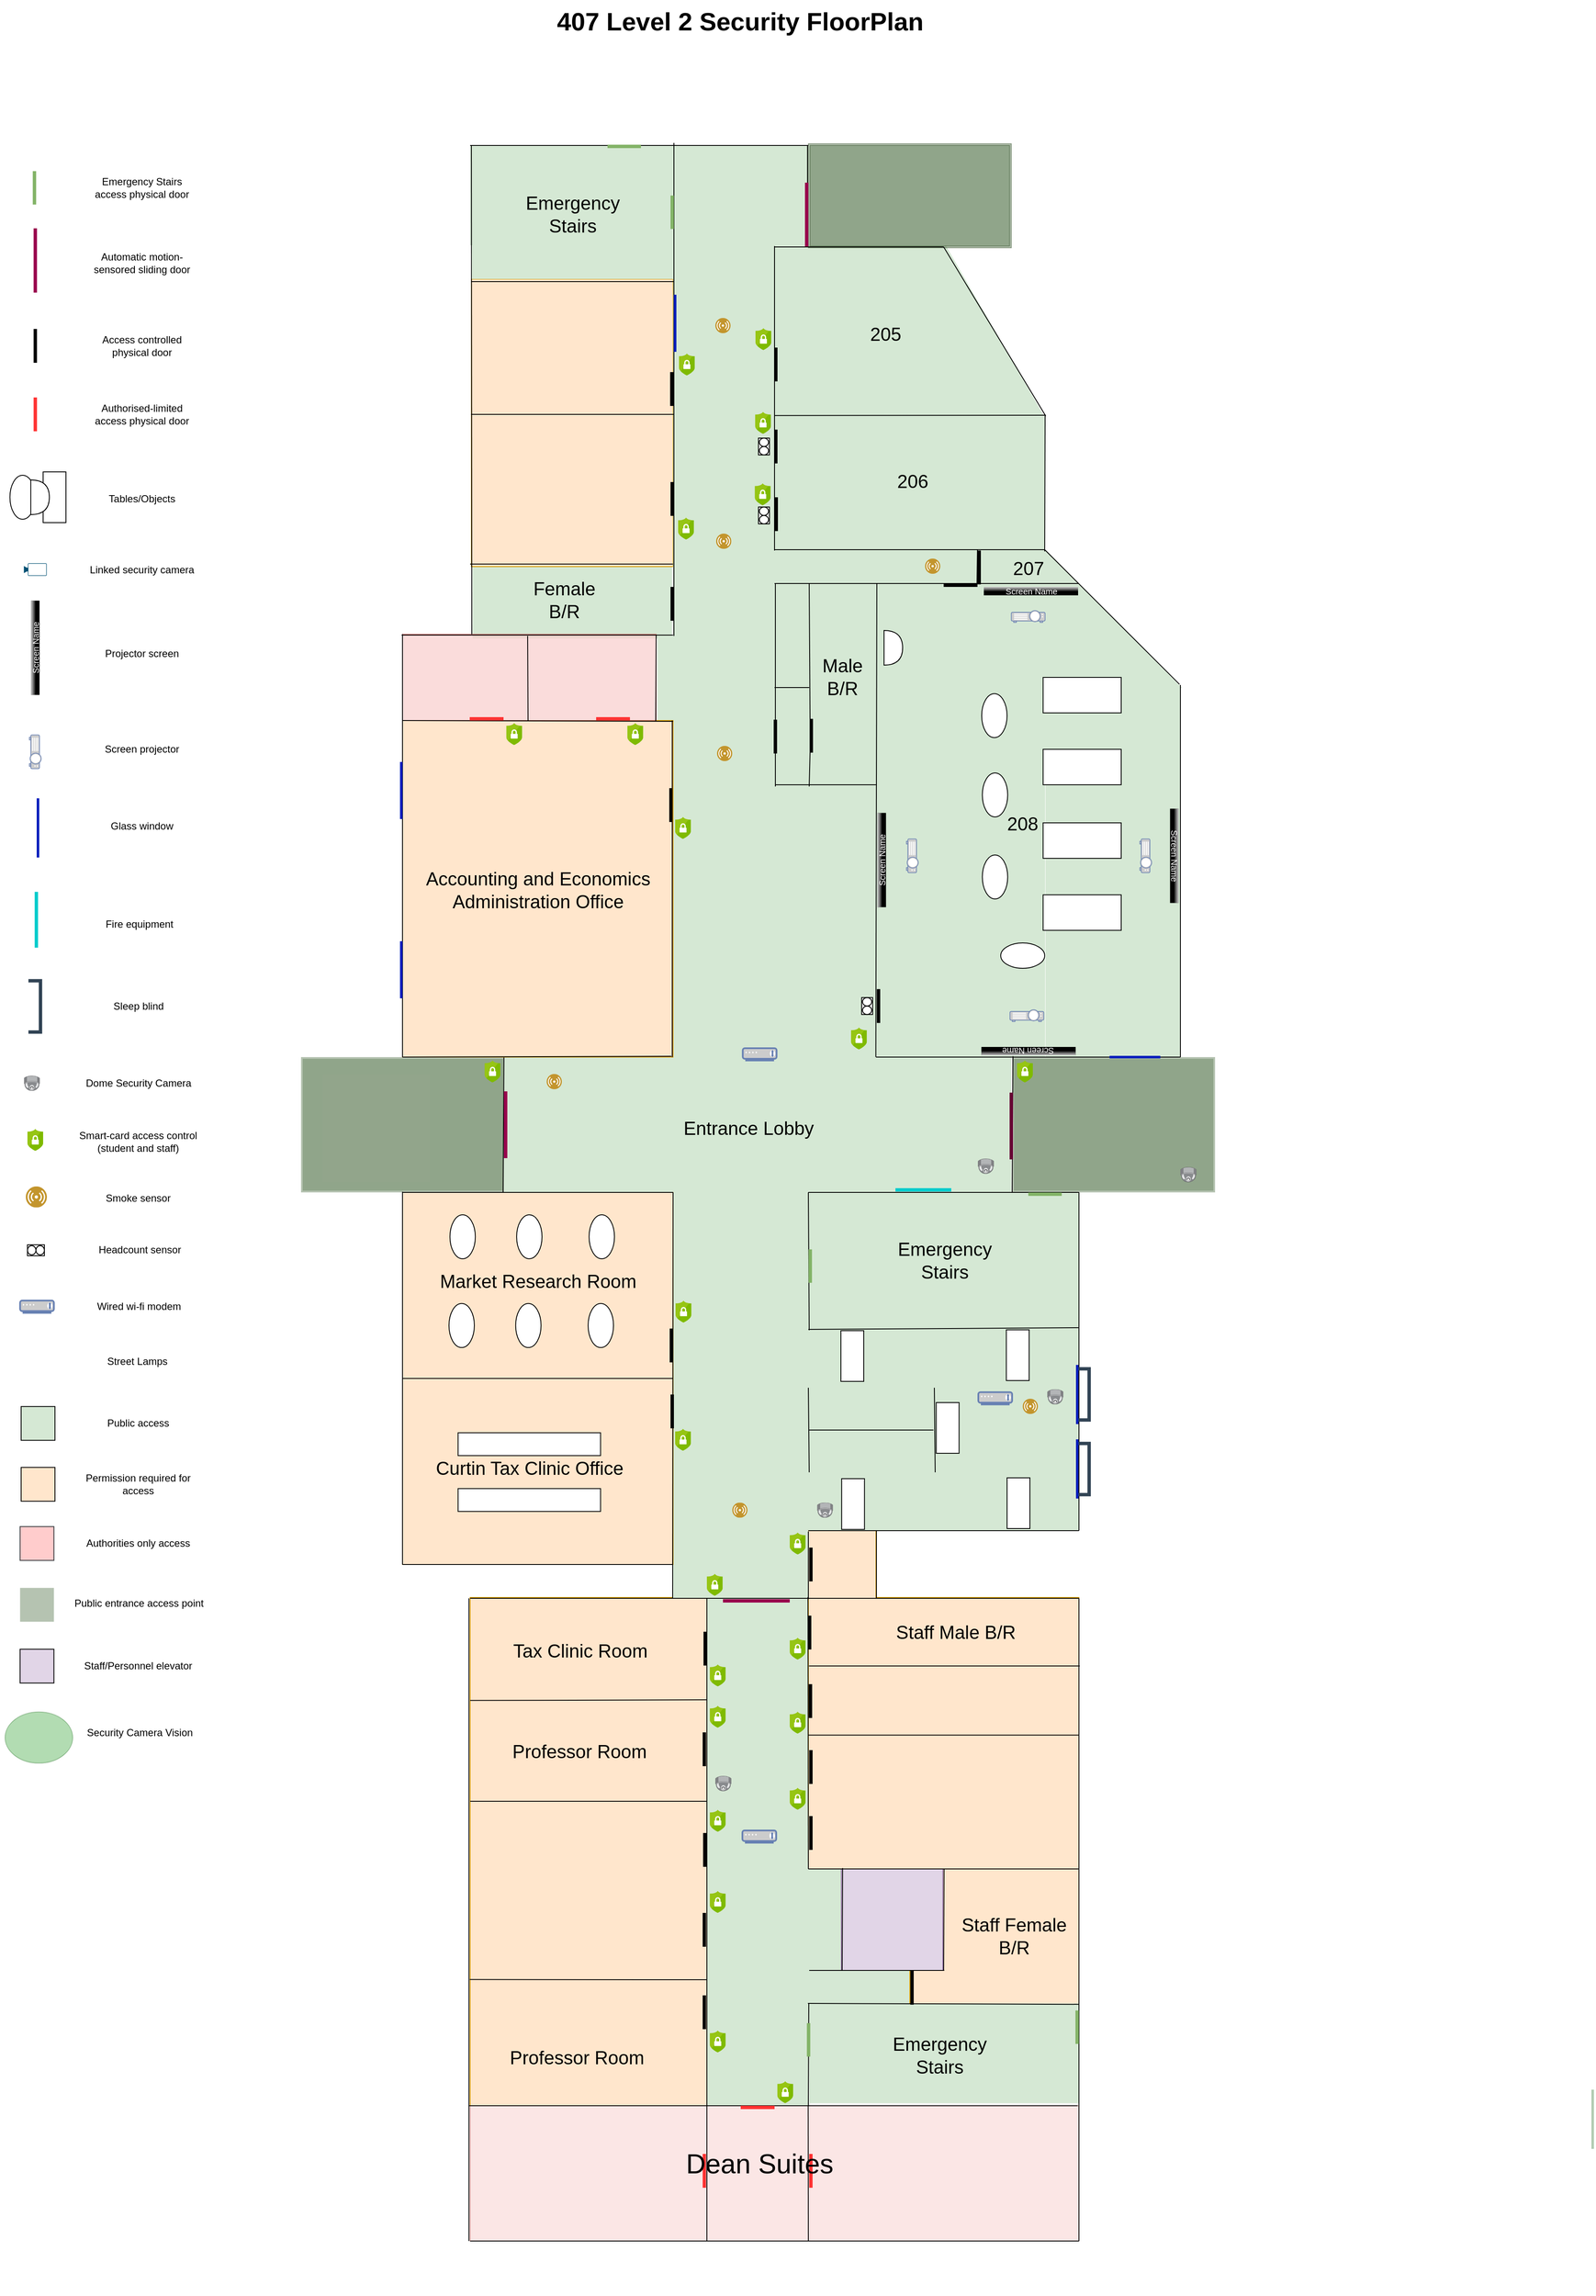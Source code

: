 <mxfile version="24.7.16" pages="3">
  <diagram name="Building407" id="dCMBrZHZ_UhN5NfpCyCJ">
    <mxGraphModel grid="1" page="1" gridSize="10" guides="1" tooltips="1" connect="1" arrows="1" fold="1" pageScale="1" pageWidth="827" pageHeight="1169" math="0" shadow="0">
      <root>
        <mxCell id="0" />
        <mxCell id="1" parent="0" />
        <mxCell id="8fKU3kNvo_eah3kmuQMU-9" value="" style="rounded=0;whiteSpace=wrap;html=1;fillColor=#d5e8d4;strokeColor=none;rotation=90;align=center;verticalAlign=middle;fontFamily=Helvetica;fontSize=12;fontColor=default;" vertex="1" parent="1">
          <mxGeometry x="-163.54" y="422.68" width="88.86" height="235.87" as="geometry" />
        </mxCell>
        <mxCell id="croc7nk68DISZAEjj7JM-23" value="" style="rounded=0;whiteSpace=wrap;html=1;fillColor=#d5e8d4;strokeColor=none;" parent="1" vertex="1">
          <mxGeometry y="1240" width="480" height="400" as="geometry" />
        </mxCell>
        <mxCell id="croc7nk68DISZAEjj7JM-22" value="" style="endArrow=none;html=1;rounded=0;entryX=1;entryY=1;entryDx=0;entryDy=0;" parent="1" target="croc7nk68DISZAEjj7JM-23" edge="1">
          <mxGeometry width="50" height="50" relative="1" as="geometry">
            <mxPoint x="480" y="1240" as="sourcePoint" />
            <mxPoint x="480" y="1680" as="targetPoint" />
          </mxGeometry>
        </mxCell>
        <mxCell id="croc7nk68DISZAEjj7JM-50" value="" style="shape=partialRectangle;whiteSpace=wrap;html=1;bottom=1;right=1;left=1;top=0;fillColor=none;routingCenterX=-0.5;rotation=-90;strokeWidth=4;fontColor=#ffffff;strokeColor=#314354;" parent="1" vertex="1">
          <mxGeometry x="455.63" y="1561" width="60.62" height="12.25" as="geometry" />
        </mxCell>
        <mxCell id="mzHUonBrrAP12Gn4H00u-37" value="" style="shape=partialRectangle;whiteSpace=wrap;html=1;bottom=1;right=1;left=1;top=0;fillColor=none;routingCenterX=-0.5;rotation=-90;strokeWidth=4;fontColor=#ffffff;strokeColor=#314354;" parent="1" vertex="1">
          <mxGeometry x="455.63" y="1472.75" width="60.62" height="12.25" as="geometry" />
        </mxCell>
        <mxCell id="croc7nk68DISZAEjj7JM-225" value="" style="rounded=0;whiteSpace=wrap;html=1;fillColor=#d5e8d4;strokeColor=none;rotation=-180;align=center;verticalAlign=middle;fontFamily=Helvetica;fontSize=12;fontColor=default;" parent="1" vertex="1">
          <mxGeometry x="160" y="2159.13" width="120" height="39.87" as="geometry" />
        </mxCell>
        <mxCell id="croc7nk68DISZAEjj7JM-51" value="" style="rounded=0;whiteSpace=wrap;html=1;fillColor=#d5e8d4;strokeColor=none;" parent="1" vertex="1">
          <mxGeometry x="320" y="320" width="120" height="760" as="geometry" />
        </mxCell>
        <mxCell id="croc7nk68DISZAEjj7JM-193" value="" style="shape=image;html=1;verticalAlign=top;verticalLabelPosition=bottom;labelBackgroundColor=#ffffff;imageAspect=0;aspect=fixed;image=https://cdn2.iconfinder.com/data/icons/boxicons-regular-vol-1/24/bx-circle-quarter-128.png;opacity=30;rotation=90;" parent="1" vertex="1">
          <mxGeometry x="280.08" y="482.5" width="87" height="87" as="geometry" />
        </mxCell>
        <mxCell id="croc7nk68DISZAEjj7JM-212" value="" style="rounded=0;whiteSpace=wrap;html=1;fillColor=#ffe6cc;strokeColor=#d79b00;" parent="1" vertex="1">
          <mxGeometry x="160" y="1719" width="320" height="321" as="geometry" />
        </mxCell>
        <mxCell id="croc7nk68DISZAEjj7JM-206" value="" style="rounded=0;whiteSpace=wrap;html=1;fillColor=#ffe6cc;strokeColor=#d79b00;" parent="1" vertex="1">
          <mxGeometry x="280" y="2040" width="200" height="160" as="geometry" />
        </mxCell>
        <mxCell id="croc7nk68DISZAEjj7JM-204" value="" style="rounded=0;whiteSpace=wrap;html=1;fillColor=#d5e8d4;strokeColor=none;" parent="1" vertex="1">
          <mxGeometry x="161" y="2199" width="319" height="118" as="geometry" />
        </mxCell>
        <mxCell id="mzHUonBrrAP12Gn4H00u-26" value="" style="rounded=0;whiteSpace=wrap;html=1;fillColor=#f8cecc;strokeColor=#b85450;opacity=50;" parent="1" vertex="1">
          <mxGeometry x="-240" y="2320" width="720" height="160" as="geometry" />
        </mxCell>
        <mxCell id="croc7nk68DISZAEjj7JM-197" value="" style="shape=image;html=1;verticalAlign=top;verticalLabelPosition=bottom;labelBackgroundColor=#ffffff;imageAspect=0;aspect=fixed;image=https://cdn2.iconfinder.com/data/icons/boxicons-regular-vol-1/24/bx-circle-quarter-128.png;opacity=30;rotation=90;" parent="1" vertex="1">
          <mxGeometry x="38.75" y="2281" width="90" height="90" as="geometry" />
        </mxCell>
        <mxCell id="croc7nk68DISZAEjj7JM-157" value="" style="rounded=0;whiteSpace=wrap;html=1;fillColor=#d5e8d4;strokeColor=none;rotation=90;align=center;verticalAlign=middle;fontFamily=Helvetica;fontSize=12;fontColor=default;" parent="1" vertex="1">
          <mxGeometry x="119.75" y="2080.25" width="120" height="39.87" as="geometry" />
        </mxCell>
        <mxCell id="croc7nk68DISZAEjj7JM-28" value="" style="shape=ext;double=1;rounded=0;whiteSpace=wrap;html=1;fillColor=#6d8764;fontColor=#ffffff;strokeColor=none;opacity=50;" parent="1" vertex="1">
          <mxGeometry x="-440" y="1080" width="241" height="160" as="geometry" />
        </mxCell>
        <mxCell id="croc7nk68DISZAEjj7JM-25" value="" style="rounded=0;whiteSpace=wrap;html=1;fillColor=#d5e8d4;strokeColor=none;" parent="1" vertex="1">
          <mxGeometry x="-200" y="1080" width="600" height="160" as="geometry" />
        </mxCell>
        <mxCell id="croc7nk68DISZAEjj7JM-153" value="" style="endArrow=none;html=1;rounded=0;entryX=1;entryY=1;entryDx=0;entryDy=0;" parent="1" edge="1">
          <mxGeometry width="50" height="50" relative="1" as="geometry">
            <mxPoint x="-200" y="1079" as="sourcePoint" />
            <mxPoint x="-201" y="1240" as="targetPoint" />
          </mxGeometry>
        </mxCell>
        <mxCell id="croc7nk68DISZAEjj7JM-142" value="" style="rounded=0;whiteSpace=wrap;html=1;fillColor=#d5e8d4;strokeColor=none;" parent="1" vertex="1">
          <mxGeometry x="39.75" y="1719" width="120.25" height="601" as="geometry" />
        </mxCell>
        <mxCell id="croc7nk68DISZAEjj7JM-140" value="" style="rounded=0;whiteSpace=wrap;html=1;fillColor=#ffe6cc;strokeColor=#d79b00;" parent="1" vertex="1">
          <mxGeometry x="-240" y="1719" width="280" height="601" as="geometry" />
        </mxCell>
        <mxCell id="croc7nk68DISZAEjj7JM-136" value="" style="rounded=0;whiteSpace=wrap;html=1;fillColor=#ffe6cc;strokeColor=#d79b00;" parent="1" vertex="1">
          <mxGeometry x="-238.5" y="160" width="238.5" height="340" as="geometry" />
        </mxCell>
        <mxCell id="croc7nk68DISZAEjj7JM-135" value="" style="rounded=0;whiteSpace=wrap;html=1;fillColor=#ffe6cc;strokeColor=#d79b00;" parent="1" vertex="1">
          <mxGeometry x="160" y="1640" width="80" height="80" as="geometry" />
        </mxCell>
        <mxCell id="croc7nk68DISZAEjj7JM-69" value="" style="rounded=0;whiteSpace=wrap;html=1;fillColor=#d5e8d4;strokeColor=none;" parent="1" vertex="1">
          <mxGeometry x="-0.5" y="1640" width="160.5" height="80" as="geometry" />
        </mxCell>
        <mxCell id="croc7nk68DISZAEjj7JM-79" value="" style="shape=image;html=1;verticalAlign=top;verticalLabelPosition=bottom;labelBackgroundColor=#ffffff;imageAspect=0;aspect=fixed;image=https://cdn2.iconfinder.com/data/icons/boxicons-regular-vol-1/24/bx-circle-quarter-128.png;opacity=30;rotation=0;" parent="1" vertex="1">
          <mxGeometry x="121.5" y="1651" width="90" height="90" as="geometry" />
        </mxCell>
        <mxCell id="croc7nk68DISZAEjj7JM-117" value="" style="shape=image;html=1;verticalAlign=top;verticalLabelPosition=bottom;labelBackgroundColor=#ffffff;imageAspect=0;aspect=fixed;image=https://cdn2.iconfinder.com/data/icons/boxicons-regular-vol-1/24/bx-circle-quarter-128.png;opacity=30;rotation=-90;" parent="1" vertex="1">
          <mxGeometry x="-12" y="1871" width="90" height="90" as="geometry" />
        </mxCell>
        <mxCell id="croc7nk68DISZAEjj7JM-118" value="" style="shape=image;html=1;verticalAlign=top;verticalLabelPosition=bottom;labelBackgroundColor=#ffffff;imageAspect=0;aspect=fixed;image=https://cdn2.iconfinder.com/data/icons/boxicons-regular-vol-1/24/bx-circle-quarter-128.png;opacity=30;rotation=-90;" parent="1" vertex="1">
          <mxGeometry x="-13" y="1990" width="90" height="90" as="geometry" />
        </mxCell>
        <mxCell id="croc7nk68DISZAEjj7JM-120" value="" style="shape=image;html=1;verticalAlign=top;verticalLabelPosition=bottom;labelBackgroundColor=#ffffff;imageAspect=0;aspect=fixed;image=https://cdn2.iconfinder.com/data/icons/boxicons-regular-vol-1/24/bx-circle-quarter-128.png;opacity=30;rotation=-90;" parent="1" vertex="1">
          <mxGeometry x="-12" y="2084" width="90" height="90" as="geometry" />
        </mxCell>
        <mxCell id="croc7nk68DISZAEjj7JM-119" value="" style="shape=image;html=1;verticalAlign=top;verticalLabelPosition=bottom;labelBackgroundColor=#ffffff;imageAspect=0;aspect=fixed;image=https://cdn2.iconfinder.com/data/icons/boxicons-regular-vol-1/24/bx-circle-quarter-128.png;opacity=30;rotation=-90;" parent="1" vertex="1">
          <mxGeometry x="-10" y="2182" width="90" height="90" as="geometry" />
        </mxCell>
        <mxCell id="croc7nk68DISZAEjj7JM-74" value="" style="endArrow=none;html=1;rounded=0;" parent="1" edge="1">
          <mxGeometry width="50" height="50" relative="1" as="geometry">
            <mxPoint x="-240" y="1720" as="sourcePoint" />
            <mxPoint x="480" y="1720" as="targetPoint" />
          </mxGeometry>
        </mxCell>
        <mxCell id="croc7nk68DISZAEjj7JM-123" value="" style="whiteSpace=wrap;html=1;aspect=fixed;fillColor=#e1d5e7;strokeColor=#9673a6;" parent="1" vertex="1">
          <mxGeometry x="199" y="2040" width="120" height="120" as="geometry" />
        </mxCell>
        <mxCell id="croc7nk68DISZAEjj7JM-115" value="" style="shape=image;html=1;verticalAlign=top;verticalLabelPosition=bottom;labelBackgroundColor=#ffffff;imageAspect=0;aspect=fixed;image=https://cdn2.iconfinder.com/data/icons/boxicons-regular-vol-1/24/bx-circle-quarter-128.png;opacity=30;" parent="1" vertex="1">
          <mxGeometry x="121" y="2215" width="90" height="90" as="geometry" />
        </mxCell>
        <mxCell id="mzHUonBrrAP12Gn4H00u-24" value="" style="rounded=0;whiteSpace=wrap;html=1;fillColor=#d5e8d4;strokeColor=none;" parent="1" vertex="1">
          <mxGeometry y="120" width="320" height="960" as="geometry" />
        </mxCell>
        <mxCell id="mzHUonBrrAP12Gn4H00u-27" value="" style="rounded=0;whiteSpace=wrap;html=1;fillColor=#ffe6cc;strokeColor=#d79b00;" parent="1" vertex="1">
          <mxGeometry x="-320" y="682" width="320" height="398" as="geometry" />
        </mxCell>
        <mxCell id="vpeIHx57n76zGfDnY5xr-102" value="" style="endArrow=none;html=1;rounded=0;entryX=1;entryY=1;entryDx=0;entryDy=0;" parent="1" edge="1">
          <mxGeometry width="50" height="50" relative="1" as="geometry">
            <mxPoint x="-1" y="682" as="sourcePoint" />
            <mxPoint x="-1.0" y="1080.0" as="targetPoint" />
          </mxGeometry>
        </mxCell>
        <mxCell id="mzHUonBrrAP12Gn4H00u-29" value="" style="rounded=0;whiteSpace=wrap;html=1;fillColor=#ffe6cc;strokeColor=#d79b00;" parent="1" vertex="1">
          <mxGeometry x="-320" y="1240" width="320" height="440" as="geometry" />
        </mxCell>
        <mxCell id="croc7nk68DISZAEjj7JM-104" value="" style="endArrow=none;html=1;rounded=0;exitX=1;exitY=0;exitDx=0;exitDy=0;entryX=0;entryY=1;entryDx=0;entryDy=0;" parent="1" source="mzHUonBrrAP12Gn4H00u-29" target="croc7nk68DISZAEjj7JM-69" edge="1">
          <mxGeometry width="50" height="50" relative="1" as="geometry">
            <mxPoint y="1240" as="sourcePoint" />
            <mxPoint y="2480" as="targetPoint" />
          </mxGeometry>
        </mxCell>
        <mxCell id="croc7nk68DISZAEjj7JM-72" value="" style="triangle;whiteSpace=wrap;html=1;rotation=-115;strokeColor=none;fillColor=#d5e8d4;" parent="1" vertex="1">
          <mxGeometry x="262.58" y="427.07" width="327.62" height="234.16" as="geometry" />
        </mxCell>
        <mxCell id="croc7nk68DISZAEjj7JM-71" value="" style="rounded=0;whiteSpace=wrap;html=1;fillColor=#d5e8d4;strokeColor=none;" parent="1" vertex="1">
          <mxGeometry x="440.5" y="640" width="159.5" height="440" as="geometry" />
        </mxCell>
        <mxCell id="croc7nk68DISZAEjj7JM-65" value="" style="triangle;whiteSpace=wrap;html=1;rotation=-210;strokeColor=none;fillColor=#d5e8d4;" parent="1" vertex="1">
          <mxGeometry x="193.63" y="154.24" width="200.53" height="234.16" as="geometry" />
        </mxCell>
        <mxCell id="croc7nk68DISZAEjj7JM-27" value="" style="shape=ext;double=1;rounded=0;whiteSpace=wrap;html=1;fillColor=#6d8764;fontColor=#ffffff;strokeColor=none;opacity=50;" parent="1" vertex="1">
          <mxGeometry x="401" y="1080" width="240" height="160" as="geometry" />
        </mxCell>
        <mxCell id="vpeIHx57n76zGfDnY5xr-114" value="" style="endArrow=none;html=1;rounded=0;entryX=0.733;entryY=-0.001;entryDx=0;entryDy=0;entryPerimeter=0;" parent="1" target="croc7nk68DISZAEjj7JM-25" edge="1">
          <mxGeometry width="50" height="50" relative="1" as="geometry">
            <mxPoint x="241" y="520" as="sourcePoint" />
            <mxPoint x="241" y="920" as="targetPoint" />
          </mxGeometry>
        </mxCell>
        <mxCell id="vpeIHx57n76zGfDnY5xr-14" value="" style="endArrow=none;html=1;rounded=0;" parent="1" edge="1">
          <mxGeometry width="50" height="50" relative="1" as="geometry">
            <mxPoint x="120" y="121" as="sourcePoint" />
            <mxPoint x="120" y="481" as="targetPoint" />
          </mxGeometry>
        </mxCell>
        <mxCell id="croc7nk68DISZAEjj7JM-26" value="" style="endArrow=none;html=1;rounded=0;entryX=1;entryY=1;entryDx=0;entryDy=0;" parent="1" edge="1">
          <mxGeometry width="50" height="50" relative="1" as="geometry">
            <mxPoint x="402" y="1079" as="sourcePoint" />
            <mxPoint x="401" y="1240" as="targetPoint" />
          </mxGeometry>
        </mxCell>
        <mxCell id="vpeIHx57n76zGfDnY5xr-33" value="" style="endArrow=none;html=1;rounded=0;" parent="1" edge="1">
          <mxGeometry width="50" height="50" relative="1" as="geometry">
            <mxPoint x="121" y="520" as="sourcePoint" />
            <mxPoint x="121" y="760" as="targetPoint" />
          </mxGeometry>
        </mxCell>
        <mxCell id="vpeIHx57n76zGfDnY5xr-70" value="" style="shape=image;html=1;verticalAlign=top;verticalLabelPosition=bottom;labelBackgroundColor=#ffffff;imageAspect=0;aspect=fixed;image=https://cdn2.iconfinder.com/data/icons/boxicons-regular-vol-1/24/bx-circle-quarter-128.png;opacity=30;" parent="1" vertex="1">
          <mxGeometry x="77" y="673" width="90" height="90" as="geometry" />
        </mxCell>
        <mxCell id="vpeIHx57n76zGfDnY5xr-95" value="" style="shape=image;html=1;verticalAlign=top;verticalLabelPosition=bottom;labelBackgroundColor=#ffffff;imageAspect=0;aspect=fixed;image=https://cdn2.iconfinder.com/data/icons/boxicons-regular-vol-1/24/bx-circle-quarter-128.png;opacity=30;rotation=-90;" parent="1" vertex="1">
          <mxGeometry x="-11" y="1751" width="90" height="90" as="geometry" />
        </mxCell>
        <mxCell id="croc7nk68DISZAEjj7JM-18" value="" style="shape=image;html=1;verticalAlign=top;verticalLabelPosition=bottom;labelBackgroundColor=#ffffff;imageAspect=0;aspect=fixed;image=https://cdn2.iconfinder.com/data/icons/boxicons-regular-vol-1/24/bx-circle-quarter-128.png;opacity=30;rotation=0;" parent="1" vertex="1">
          <mxGeometry x="-120" y="-44.87" width="90" height="90" as="geometry" />
        </mxCell>
        <mxCell id="mzHUonBrrAP12Gn4H00u-25" value="" style="rounded=0;whiteSpace=wrap;html=1;fillColor=#d5e8d4;strokeColor=none;" parent="1" vertex="1">
          <mxGeometry x="-240" y="2" width="400" height="118" as="geometry" />
        </mxCell>
        <mxCell id="mzHUonBrrAP12Gn4H00u-17" value="" style="shape=image;html=1;verticalAlign=top;verticalLabelPosition=bottom;labelBackgroundColor=#ffffff;imageAspect=0;aspect=fixed;image=https://cdn2.iconfinder.com/data/icons/boxicons-regular-vol-1/24/bx-circle-quarter-128.png;opacity=30;rotation=-90;" parent="1" vertex="1">
          <mxGeometry x="-49.5" y="53" width="90" height="90" as="geometry" />
        </mxCell>
        <mxCell id="vpeIHx57n76zGfDnY5xr-71" value="" style="shape=image;html=1;verticalAlign=top;verticalLabelPosition=bottom;labelBackgroundColor=#ffffff;imageAspect=0;aspect=fixed;image=https://cdn2.iconfinder.com/data/icons/boxicons-regular-vol-1/24/bx-circle-quarter-128.png;opacity=30;" parent="1" vertex="1">
          <mxGeometry x="120" y="673" width="90" height="90" as="geometry" />
        </mxCell>
        <mxCell id="mzHUonBrrAP12Gn4H00u-46" value="" style="shape=ext;double=1;rounded=0;whiteSpace=wrap;html=1;fillColor=#6d8764;fontColor=#ffffff;strokeColor=#3A5431;opacity=50;" parent="1" vertex="1">
          <mxGeometry x="160" width="240" height="123" as="geometry" />
        </mxCell>
        <mxCell id="mzHUonBrrAP12Gn4H00u-28" value="" style="rounded=0;whiteSpace=wrap;html=1;fillColor=#f8cecc;strokeColor=#b85450;opacity=70;" parent="1" vertex="1">
          <mxGeometry x="-320" y="580" width="300" height="102" as="geometry" />
        </mxCell>
        <mxCell id="vpeIHx57n76zGfDnY5xr-94" value="" style="shape=image;html=1;verticalAlign=top;verticalLabelPosition=bottom;labelBackgroundColor=#ffffff;imageAspect=0;aspect=fixed;image=https://cdn2.iconfinder.com/data/icons/boxicons-regular-vol-1/24/bx-circle-quarter-128.png;opacity=30;rotation=-180;" parent="1" vertex="1">
          <mxGeometry x="-46.5" y="1438" width="90" height="90" as="geometry" />
        </mxCell>
        <mxCell id="vpeIHx57n76zGfDnY5xr-93" value="" style="shape=image;html=1;verticalAlign=top;verticalLabelPosition=bottom;labelBackgroundColor=#ffffff;imageAspect=0;aspect=fixed;image=https://cdn2.iconfinder.com/data/icons/boxicons-regular-vol-1/24/bx-circle-quarter-128.png;opacity=30;rotation=-90;" parent="1" vertex="1">
          <mxGeometry x="-47.5" y="1394" width="90" height="90" as="geometry" />
        </mxCell>
        <mxCell id="vpeIHx57n76zGfDnY5xr-77" value="" style="shape=image;html=1;verticalAlign=top;verticalLabelPosition=bottom;labelBackgroundColor=#ffffff;imageAspect=0;aspect=fixed;image=https://cdn2.iconfinder.com/data/icons/boxicons-regular-vol-1/24/bx-circle-quarter-128.png;opacity=30;rotation=-90;" parent="1" vertex="1">
          <mxGeometry x="-99" y="635" width="90" height="90" as="geometry" />
        </mxCell>
        <mxCell id="vpeIHx57n76zGfDnY5xr-78" value="" style="shape=image;html=1;verticalAlign=top;verticalLabelPosition=bottom;labelBackgroundColor=#ffffff;imageAspect=0;aspect=fixed;image=https://cdn2.iconfinder.com/data/icons/boxicons-regular-vol-1/24/bx-circle-quarter-128.png;opacity=30;rotation=-90;" parent="1" vertex="1">
          <mxGeometry x="-48" y="755" width="90" height="90" as="geometry" />
        </mxCell>
        <mxCell id="vpeIHx57n76zGfDnY5xr-67" value="" style="shape=image;html=1;verticalAlign=top;verticalLabelPosition=bottom;labelBackgroundColor=#ffffff;imageAspect=0;aspect=fixed;image=https://cdn2.iconfinder.com/data/icons/boxicons-regular-vol-1/24/bx-circle-quarter-128.png;opacity=30;" parent="1" vertex="1">
          <mxGeometry x="77.5" y="233" width="90" height="90" as="geometry" />
        </mxCell>
        <mxCell id="vpeIHx57n76zGfDnY5xr-69" value="" style="shape=image;html=1;verticalAlign=top;verticalLabelPosition=bottom;labelBackgroundColor=#ffffff;imageAspect=0;aspect=fixed;image=https://cdn2.iconfinder.com/data/icons/boxicons-regular-vol-1/24/bx-circle-quarter-128.png;opacity=30;rotation=-90;" parent="1" vertex="1">
          <mxGeometry x="-49" y="516" width="90" height="90" as="geometry" />
        </mxCell>
        <mxCell id="vpeIHx57n76zGfDnY5xr-68" value="" style="shape=image;html=1;verticalAlign=top;verticalLabelPosition=bottom;labelBackgroundColor=#ffffff;imageAspect=0;aspect=fixed;image=https://cdn2.iconfinder.com/data/icons/boxicons-regular-vol-1/24/bx-circle-quarter-128.png;opacity=30;rotation=-90;" parent="1" vertex="1">
          <mxGeometry x="-47.5" y="393" width="90" height="90" as="geometry" />
        </mxCell>
        <mxCell id="vpeIHx57n76zGfDnY5xr-5" value="" style="endArrow=none;html=1;rounded=0;" parent="1" edge="1">
          <mxGeometry width="50" height="50" relative="1" as="geometry">
            <mxPoint x="-240" y="2" as="sourcePoint" />
            <mxPoint x="160" y="2" as="targetPoint" />
          </mxGeometry>
        </mxCell>
        <mxCell id="vpeIHx57n76zGfDnY5xr-7" value="" style="endArrow=none;html=1;rounded=0;" parent="1" edge="1">
          <mxGeometry width="50" height="50" relative="1" as="geometry">
            <mxPoint x="159" y="2" as="sourcePoint" />
            <mxPoint x="159" y="52" as="targetPoint" />
          </mxGeometry>
        </mxCell>
        <mxCell id="vpeIHx57n76zGfDnY5xr-9" value="" style="line;strokeWidth=4;html=1;perimeter=backbonePerimeter;points=[];outlineConnect=0;rotation=90;strokeColor=#99004D;fillColor=#f5f5f5;fontColor=#333333;" parent="1" vertex="1">
          <mxGeometry x="120" y="79" width="76" height="10" as="geometry" />
        </mxCell>
        <mxCell id="vpeIHx57n76zGfDnY5xr-11" value="" style="endArrow=none;html=1;rounded=0;" parent="1" edge="1">
          <mxGeometry width="50" height="50" relative="1" as="geometry">
            <mxPoint x="120" y="122" as="sourcePoint" />
            <mxPoint x="320" y="122" as="targetPoint" />
          </mxGeometry>
        </mxCell>
        <mxCell id="vpeIHx57n76zGfDnY5xr-12" value="" style="endArrow=none;html=1;rounded=0;" parent="1" edge="1">
          <mxGeometry width="50" height="50" relative="1" as="geometry">
            <mxPoint x="600" y="640" as="sourcePoint" />
            <mxPoint x="600" y="1080" as="targetPoint" />
          </mxGeometry>
        </mxCell>
        <mxCell id="vpeIHx57n76zGfDnY5xr-13" value="" style="endArrow=none;html=1;rounded=0;" parent="1" edge="1">
          <mxGeometry width="50" height="50" relative="1" as="geometry">
            <mxPoint x="1" y="-1" as="sourcePoint" />
            <mxPoint x="1" y="582" as="targetPoint" />
          </mxGeometry>
        </mxCell>
        <mxCell id="vpeIHx57n76zGfDnY5xr-18" value="" style="line;strokeWidth=4;html=1;perimeter=backbonePerimeter;points=[];outlineConnect=0;rotation=90;strokeColor=#000000;" parent="1" vertex="1">
          <mxGeometry x="101.5" y="256" width="40" height="10" as="geometry" />
        </mxCell>
        <mxCell id="vpeIHx57n76zGfDnY5xr-22" value="" style="endArrow=none;html=1;rounded=0;entryX=0;entryY=1;entryDx=0;entryDy=0;" parent="1" target="mzHUonBrrAP12Gn4H00u-27" edge="1">
          <mxGeometry width="50" height="50" relative="1" as="geometry">
            <mxPoint x="-320" y="580" as="sourcePoint" />
            <mxPoint x="-300" y="1530" as="targetPoint" />
          </mxGeometry>
        </mxCell>
        <mxCell id="vpeIHx57n76zGfDnY5xr-23" value="" style="endArrow=none;html=1;rounded=0;" parent="1" edge="1">
          <mxGeometry width="50" height="50" relative="1" as="geometry">
            <mxPoint x="-240" y="497" as="sourcePoint" />
            <mxPoint y="497" as="targetPoint" />
          </mxGeometry>
        </mxCell>
        <mxCell id="vpeIHx57n76zGfDnY5xr-24" value="" style="line;strokeWidth=4;html=1;perimeter=backbonePerimeter;points=[];outlineConnect=0;rotation=90;strokeColor=default;" parent="1" vertex="1">
          <mxGeometry x="-21" y="415" width="40" height="10" as="geometry" />
        </mxCell>
        <mxCell id="vpeIHx57n76zGfDnY5xr-28" value="" style="line;strokeWidth=4;html=1;perimeter=backbonePerimeter;points=[];outlineConnect=0;rotation=90;strokeColor=#000000;" parent="1" vertex="1">
          <mxGeometry x="-21" y="539" width="40" height="10" as="geometry" />
        </mxCell>
        <mxCell id="vpeIHx57n76zGfDnY5xr-30" value="" style="endArrow=none;html=1;rounded=0;" parent="1" edge="1">
          <mxGeometry width="50" height="50" relative="1" as="geometry">
            <mxPoint x="-321" y="581" as="sourcePoint" />
            <mxPoint y="581" as="targetPoint" />
          </mxGeometry>
        </mxCell>
        <mxCell id="vpeIHx57n76zGfDnY5xr-31" value="" style="endArrow=none;html=1;rounded=0;" parent="1" edge="1">
          <mxGeometry width="50" height="50" relative="1" as="geometry">
            <mxPoint x="121" y="758" as="sourcePoint" />
            <mxPoint x="241" y="758" as="targetPoint" />
          </mxGeometry>
        </mxCell>
        <mxCell id="vpeIHx57n76zGfDnY5xr-32" value="" style="endArrow=none;html=1;rounded=0;" parent="1" edge="1">
          <mxGeometry width="50" height="50" relative="1" as="geometry">
            <mxPoint x="120" y="643" as="sourcePoint" />
            <mxPoint x="161" y="643" as="targetPoint" />
          </mxGeometry>
        </mxCell>
        <mxCell id="vpeIHx57n76zGfDnY5xr-37" value="" style="endArrow=none;html=1;rounded=0;exitX=0;exitY=1;exitDx=0;exitDy=0;" parent="1" source="mzHUonBrrAP12Gn4H00u-27" edge="1">
          <mxGeometry width="50" height="50" relative="1" as="geometry">
            <mxPoint x="-202" y="1079" as="sourcePoint" />
            <mxPoint x="-2" y="1079" as="targetPoint" />
          </mxGeometry>
        </mxCell>
        <mxCell id="vpeIHx57n76zGfDnY5xr-39" value="" style="line;strokeWidth=4;html=1;perimeter=backbonePerimeter;points=[];outlineConnect=0;rotation=90;strokeColor=#660033;" parent="1" vertex="1">
          <mxGeometry x="360.5" y="1156.5" width="79" height="10" as="geometry" />
        </mxCell>
        <mxCell id="vpeIHx57n76zGfDnY5xr-40" value="" style="endArrow=none;html=1;rounded=0;" parent="1" edge="1">
          <mxGeometry width="50" height="50" relative="1" as="geometry">
            <mxPoint x="160" y="1240" as="sourcePoint" />
            <mxPoint x="480" y="1240" as="targetPoint" />
          </mxGeometry>
        </mxCell>
        <mxCell id="vpeIHx57n76zGfDnY5xr-41" value="" style="endArrow=none;html=1;rounded=0;exitX=0.5;exitY=1;exitDx=0;exitDy=0;" parent="1" source="croc7nk68DISZAEjj7JM-28" edge="1">
          <mxGeometry width="50" height="50" relative="1" as="geometry">
            <mxPoint x="-200" y="1240" as="sourcePoint" />
            <mxPoint y="1240" as="targetPoint" />
          </mxGeometry>
        </mxCell>
        <mxCell id="vpeIHx57n76zGfDnY5xr-42" value="" style="line;strokeWidth=4;html=1;perimeter=backbonePerimeter;points=[];outlineConnect=0;rotation=90;strokeColor=#99004D;" parent="1" vertex="1">
          <mxGeometry x="-237.5" y="1155" width="79" height="10" as="geometry" />
        </mxCell>
        <mxCell id="vpeIHx57n76zGfDnY5xr-43" value="" style="endArrow=none;html=1;rounded=0;" parent="1" edge="1">
          <mxGeometry width="50" height="50" relative="1" as="geometry">
            <mxPoint x="40" y="1720" as="sourcePoint" />
            <mxPoint x="40" y="2480" as="targetPoint" />
          </mxGeometry>
        </mxCell>
        <mxCell id="vpeIHx57n76zGfDnY5xr-44" value="" style="endArrow=none;html=1;rounded=0;" parent="1" edge="1">
          <mxGeometry width="50" height="50" relative="1" as="geometry">
            <mxPoint x="-320" y="1460" as="sourcePoint" />
            <mxPoint y="1460" as="targetPoint" />
          </mxGeometry>
        </mxCell>
        <mxCell id="vpeIHx57n76zGfDnY5xr-45" value="" style="endArrow=none;html=1;rounded=0;exitX=0;exitY=1;exitDx=0;exitDy=0;" parent="1" edge="1">
          <mxGeometry width="50" height="50" relative="1" as="geometry">
            <mxPoint x="-320" y="1680" as="sourcePoint" />
            <mxPoint y="1680" as="targetPoint" />
          </mxGeometry>
        </mxCell>
        <mxCell id="vpeIHx57n76zGfDnY5xr-47" value="" style="endArrow=none;html=1;rounded=0;entryX=1;entryY=1;entryDx=0;entryDy=0;" parent="1" edge="1">
          <mxGeometry width="50" height="50" relative="1" as="geometry">
            <mxPoint x="-240" y="2480" as="sourcePoint" />
            <mxPoint x="480" y="2480" as="targetPoint" />
          </mxGeometry>
        </mxCell>
        <mxCell id="vpeIHx57n76zGfDnY5xr-48" value="" style="endArrow=none;html=1;rounded=0;" parent="1" edge="1">
          <mxGeometry width="50" height="50" relative="1" as="geometry">
            <mxPoint x="159.54" y="1718.5" as="sourcePoint" />
            <mxPoint x="160" y="2040" as="targetPoint" />
          </mxGeometry>
        </mxCell>
        <mxCell id="vpeIHx57n76zGfDnY5xr-51" value="" style="endArrow=none;html=1;rounded=0;" parent="1" edge="1">
          <mxGeometry width="50" height="50" relative="1" as="geometry">
            <mxPoint x="-240" y="1840.79" as="sourcePoint" />
            <mxPoint x="40" y="1840" as="targetPoint" />
          </mxGeometry>
        </mxCell>
        <mxCell id="vpeIHx57n76zGfDnY5xr-54" value="" style="endArrow=none;html=1;rounded=0;" parent="1" edge="1">
          <mxGeometry width="50" height="50" relative="1" as="geometry">
            <mxPoint x="160" y="2040" as="sourcePoint" />
            <mxPoint x="480" y="2040" as="targetPoint" />
          </mxGeometry>
        </mxCell>
        <mxCell id="vpeIHx57n76zGfDnY5xr-55" value="" style="endArrow=none;html=1;rounded=0;" parent="1" edge="1">
          <mxGeometry width="50" height="50" relative="1" as="geometry">
            <mxPoint x="160.75" y="1800" as="sourcePoint" />
            <mxPoint x="481" y="1800" as="targetPoint" />
          </mxGeometry>
        </mxCell>
        <mxCell id="vpeIHx57n76zGfDnY5xr-56" value="" style="endArrow=none;html=1;rounded=0;" parent="1" edge="1">
          <mxGeometry width="50" height="50" relative="1" as="geometry">
            <mxPoint x="160" y="1471" as="sourcePoint" />
            <mxPoint x="161" y="1571" as="targetPoint" />
          </mxGeometry>
        </mxCell>
        <mxCell id="vpeIHx57n76zGfDnY5xr-57" value="" style="endArrow=none;html=1;rounded=0;" parent="1" edge="1">
          <mxGeometry width="50" height="50" relative="1" as="geometry">
            <mxPoint x="308" y="1521" as="sourcePoint" />
            <mxPoint x="160" y="1521" as="targetPoint" />
          </mxGeometry>
        </mxCell>
        <mxCell id="vpeIHx57n76zGfDnY5xr-74" value="" style="endArrow=none;html=1;rounded=0;exitX=0;exitY=0;exitDx=0;exitDy=0;" parent="1" source="mzHUonBrrAP12Gn4H00u-27" edge="1">
          <mxGeometry width="50" height="50" relative="1" as="geometry">
            <mxPoint x="-200" y="682.52" as="sourcePoint" />
            <mxPoint y="683" as="targetPoint" />
          </mxGeometry>
        </mxCell>
        <mxCell id="vpeIHx57n76zGfDnY5xr-75" value="" style="line;strokeWidth=4;html=1;perimeter=backbonePerimeter;points=[];outlineConnect=0;rotation=0;strokeColor=#FF3333;fillColor=#000000;" parent="1" vertex="1">
          <mxGeometry x="-91" y="675" width="40" height="10" as="geometry" />
        </mxCell>
        <mxCell id="vpeIHx57n76zGfDnY5xr-79" value="" style="line;strokeWidth=4;html=1;perimeter=backbonePerimeter;points=[];outlineConnect=0;rotation=90;strokeColor=#000000;fillColor=#000000;" parent="1" vertex="1">
          <mxGeometry x="-22.5" y="777" width="40" height="10" as="geometry" />
        </mxCell>
        <mxCell id="vpeIHx57n76zGfDnY5xr-80" value="" style="line;strokeWidth=4;html=1;perimeter=backbonePerimeter;points=[];outlineConnect=0;rotation=90;strokeColor=#000000;fillColor=#000000;" parent="1" vertex="1">
          <mxGeometry x="-22" y="1416" width="40" height="10" as="geometry" />
        </mxCell>
        <mxCell id="vpeIHx57n76zGfDnY5xr-81" value="" style="line;strokeWidth=4;html=1;perimeter=backbonePerimeter;points=[];outlineConnect=0;rotation=90;strokeColor=#000000;fillColor=#000000;" parent="1" vertex="1">
          <mxGeometry x="-21" y="1494" width="40" height="10" as="geometry" />
        </mxCell>
        <mxCell id="vpeIHx57n76zGfDnY5xr-82" value="" style="line;strokeWidth=4;html=1;perimeter=backbonePerimeter;points=[];outlineConnect=0;rotation=90;strokeColor=#99004D;" parent="1" vertex="1">
          <mxGeometry x="-792.25" y="133" width="76" height="10" as="geometry" />
        </mxCell>
        <mxCell id="vpeIHx57n76zGfDnY5xr-83" value="" style="line;strokeWidth=4;html=1;perimeter=backbonePerimeter;points=[];outlineConnect=0;rotation=90;strokeColor=#000000;" parent="1" vertex="1">
          <mxGeometry x="-774.25" y="234" width="40" height="10" as="geometry" />
        </mxCell>
        <mxCell id="vpeIHx57n76zGfDnY5xr-84" value="" style="line;strokeWidth=4;html=1;perimeter=backbonePerimeter;points=[];outlineConnect=0;rotation=-90;strokeColor=#FF3333;fillColor=#000000;" parent="1" vertex="1">
          <mxGeometry x="-774.25" y="315" width="40" height="10" as="geometry" />
        </mxCell>
        <mxCell id="vpeIHx57n76zGfDnY5xr-86" value="" style="line;strokeWidth=4;html=1;perimeter=backbonePerimeter;points=[];outlineConnect=0;rotation=90;strokeColor=#000000;fillColor=#000000;" parent="1" vertex="1">
          <mxGeometry x="18" y="1771" width="40" height="17" as="geometry" />
        </mxCell>
        <mxCell id="vpeIHx57n76zGfDnY5xr-87" value="" style="line;strokeWidth=4;html=1;perimeter=backbonePerimeter;points=[];outlineConnect=0;rotation=90;strokeColor=#000000;fillColor=#000000;" parent="1" vertex="1">
          <mxGeometry x="17" y="1890" width="40" height="17" as="geometry" />
        </mxCell>
        <mxCell id="vpeIHx57n76zGfDnY5xr-88" value="" style="line;strokeWidth=4;html=1;perimeter=backbonePerimeter;points=[];outlineConnect=0;rotation=90;strokeColor=#000000;fillColor=#000000;" parent="1" vertex="1">
          <mxGeometry x="17.5" y="2009" width="40" height="17" as="geometry" />
        </mxCell>
        <mxCell id="vpeIHx57n76zGfDnY5xr-90" value="" style="line;strokeWidth=4;html=1;perimeter=backbonePerimeter;points=[];outlineConnect=0;rotation=90;strokeColor=#000000;fillColor=#000000;" parent="1" vertex="1">
          <mxGeometry x="141.5" y="1752" width="40" height="17" as="geometry" />
        </mxCell>
        <mxCell id="vpeIHx57n76zGfDnY5xr-91" value="" style="line;strokeWidth=4;html=1;perimeter=backbonePerimeter;points=[];outlineConnect=0;rotation=90;strokeColor=#000000;fillColor=#000000;" parent="1" vertex="1">
          <mxGeometry x="142.5" y="1833" width="40" height="17" as="geometry" />
        </mxCell>
        <mxCell id="vpeIHx57n76zGfDnY5xr-97" value="" style="endArrow=none;html=1;rounded=0;" parent="1" edge="1">
          <mxGeometry width="50" height="50" relative="1" as="geometry">
            <mxPoint x="120" y="520" as="sourcePoint" />
            <mxPoint x="480" y="520" as="targetPoint" />
          </mxGeometry>
        </mxCell>
        <mxCell id="vpeIHx57n76zGfDnY5xr-98" value="" style="endArrow=none;html=1;rounded=0;" parent="1" edge="1">
          <mxGeometry width="50" height="50" relative="1" as="geometry">
            <mxPoint x="120" y="480" as="sourcePoint" />
            <mxPoint x="440" y="480" as="targetPoint" />
          </mxGeometry>
        </mxCell>
        <mxCell id="vpeIHx57n76zGfDnY5xr-101" value="" style="endArrow=none;html=1;rounded=0;" parent="1" edge="1">
          <mxGeometry width="50" height="50" relative="1" as="geometry">
            <mxPoint x="-20" y="581" as="sourcePoint" />
            <mxPoint x="-20.5" y="683" as="targetPoint" />
          </mxGeometry>
        </mxCell>
        <mxCell id="vpeIHx57n76zGfDnY5xr-107" value="" style="ellipse;whiteSpace=wrap;html=1;rotation=90;" parent="1" vertex="1">
          <mxGeometry x="354.75" y="755" width="52" height="30" as="geometry" />
        </mxCell>
        <mxCell id="vpeIHx57n76zGfDnY5xr-108" value="" style="shape=or;whiteSpace=wrap;html=1;" parent="1" vertex="1">
          <mxGeometry x="249.5" y="575.5" width="22" height="41" as="geometry" />
        </mxCell>
        <mxCell id="vpeIHx57n76zGfDnY5xr-110" value="" style="points=[[0,0.5,0],[0.19,0.02,0],[0.59,0,0],[0.985,0.02,0],[1,0.5,0],[0.985,0.98,0],[0.59,1,0],[0.19,0.98,0]];verticalLabelPosition=bottom;sketch=0;html=1;verticalAlign=top;aspect=fixed;align=center;pointerEvents=1;shape=mxgraph.cisco19.camera;fillColor=#005073;strokeColor=none;" parent="1" vertex="1">
          <mxGeometry x="-767.75" y="496" width="27" height="15" as="geometry" />
        </mxCell>
        <mxCell id="vpeIHx57n76zGfDnY5xr-111" value="" style="fontColor=#0066CC;verticalAlign=top;verticalLabelPosition=bottom;labelPosition=center;align=center;html=1;outlineConnect=0;fillColor=#CCCCCC;strokeColor=#6881B3;gradientColor=none;gradientDirection=north;strokeWidth=2;shape=mxgraph.networks.video_projector;rotation=90;" parent="1" vertex="1">
          <mxGeometry x="263" y="835" width="40" height="14" as="geometry" />
        </mxCell>
        <mxCell id="vpeIHx57n76zGfDnY5xr-112" value="Screen Name" style="strokeWidth=1;html=1;shadow=0;dashed=0;shape=mxgraph.ios.iScreenNameBar;fillColor2=#000000;fillColor3=#ffffff;buttonText=;fontColor=#ffffff;fontSize=10;whiteSpace=wrap;align=center;sketch=0;rotation=-90;" parent="1" vertex="1">
          <mxGeometry x="191.08" y="842" width="111.5" height="10" as="geometry" />
        </mxCell>
        <mxCell id="vpeIHx57n76zGfDnY5xr-117" value="Screen Name" style="strokeWidth=1;html=1;shadow=0;dashed=0;shape=mxgraph.ios.iScreenNameBar;fillColor2=#000000;fillColor3=#ffffff;buttonText=;fontColor=#ffffff;fontSize=10;whiteSpace=wrap;align=center;sketch=0;rotation=90;" parent="1" vertex="1">
          <mxGeometry x="537" y="837" width="111.5" height="10" as="geometry" />
        </mxCell>
        <mxCell id="mzHUonBrrAP12Gn4H00u-1" value="" style="shape=image;html=1;verticalAlign=top;verticalLabelPosition=bottom;labelBackgroundColor=#ffffff;imageAspect=0;aspect=fixed;image=https://cdn2.iconfinder.com/data/icons/boxicons-regular-vol-1/24/bx-circle-quarter-128.png;opacity=30;" parent="1" vertex="1">
          <mxGeometry x="-795.25" y="212" width="90" height="90" as="geometry" />
        </mxCell>
        <mxCell id="mzHUonBrrAP12Gn4H00u-2" value="Screen Name" style="strokeWidth=1;html=1;shadow=0;dashed=0;shape=mxgraph.ios.iScreenNameBar;fillColor2=#000000;fillColor3=#ffffff;buttonText=;fontColor=#ffffff;fontSize=10;whiteSpace=wrap;align=center;sketch=0;rotation=-90;" parent="1" vertex="1">
          <mxGeometry x="-810" y="591" width="111.5" height="10" as="geometry" />
        </mxCell>
        <mxCell id="mzHUonBrrAP12Gn4H00u-3" value="" style="fontColor=#0066CC;verticalAlign=top;verticalLabelPosition=bottom;labelPosition=center;align=center;html=1;outlineConnect=0;fillColor=#CCCCCC;strokeColor=#6881B3;gradientColor=none;gradientDirection=north;strokeWidth=2;shape=mxgraph.networks.video_projector;rotation=90;" parent="1" vertex="1">
          <mxGeometry x="-774.25" y="712" width="40" height="14" as="geometry" />
        </mxCell>
        <mxCell id="mzHUonBrrAP12Gn4H00u-4" value="Automatic motion-sensored sliding door" style="text;html=1;align=center;verticalAlign=middle;whiteSpace=wrap;rounded=0;" parent="1" vertex="1">
          <mxGeometry x="-693.25" y="126" width="130" height="30" as="geometry" />
        </mxCell>
        <mxCell id="mzHUonBrrAP12Gn4H00u-5" value="Access controlled physical door" style="text;html=1;align=center;verticalAlign=middle;whiteSpace=wrap;rounded=0;" parent="1" vertex="1">
          <mxGeometry x="-693.25" y="224" width="130" height="30" as="geometry" />
        </mxCell>
        <mxCell id="mzHUonBrrAP12Gn4H00u-6" value="Authorised-limited access physical door" style="text;html=1;align=center;verticalAlign=middle;whiteSpace=wrap;rounded=0;" parent="1" vertex="1">
          <mxGeometry x="-693.25" y="305" width="130" height="30" as="geometry" />
        </mxCell>
        <mxCell id="mzHUonBrrAP12Gn4H00u-8" value="Linked security camera" style="text;html=1;align=center;verticalAlign=middle;whiteSpace=wrap;rounded=0;" parent="1" vertex="1">
          <mxGeometry x="-693.25" y="488.5" width="130" height="30" as="geometry" />
        </mxCell>
        <mxCell id="mzHUonBrrAP12Gn4H00u-9" value="Projector screen" style="text;html=1;align=center;verticalAlign=middle;whiteSpace=wrap;rounded=0;" parent="1" vertex="1">
          <mxGeometry x="-693.25" y="588" width="130" height="30" as="geometry" />
        </mxCell>
        <mxCell id="mzHUonBrrAP12Gn4H00u-10" value="Screen projector" style="text;html=1;align=center;verticalAlign=middle;whiteSpace=wrap;rounded=0;" parent="1" vertex="1">
          <mxGeometry x="-693.25" y="701" width="130" height="30" as="geometry" />
        </mxCell>
        <mxCell id="mzHUonBrrAP12Gn4H00u-11" value="" style="endArrow=none;html=1;rounded=0;" parent="1" edge="1">
          <mxGeometry width="50" height="50" relative="1" as="geometry">
            <mxPoint x="-239" y="163" as="sourcePoint" />
            <mxPoint x="1" y="163" as="targetPoint" />
          </mxGeometry>
        </mxCell>
        <mxCell id="mzHUonBrrAP12Gn4H00u-13" value="" style="line;strokeWidth=4;html=1;perimeter=backbonePerimeter;points=[];outlineConnect=0;rotation=90;strokeColor=#82b366;fillColor=#d5e8d4;" parent="1" vertex="1">
          <mxGeometry x="-775" y="49" width="39.5" height="6.25" as="geometry" />
        </mxCell>
        <mxCell id="mzHUonBrrAP12Gn4H00u-14" value="Emergency Stairs access physical door" style="text;html=1;align=center;verticalAlign=middle;whiteSpace=wrap;rounded=0;" parent="1" vertex="1">
          <mxGeometry x="-693.25" y="37.13" width="130" height="30" as="geometry" />
        </mxCell>
        <mxCell id="mzHUonBrrAP12Gn4H00u-12" value="" style="line;strokeWidth=4;html=1;perimeter=backbonePerimeter;points=[];outlineConnect=0;rotation=90;strokeColor=#82b366;fillColor=#d5e8d4;" parent="1" vertex="1">
          <mxGeometry x="-20.75" y="77.87" width="39.5" height="6.25" as="geometry" />
        </mxCell>
        <mxCell id="mzHUonBrrAP12Gn4H00u-16" value="" style="shape=image;html=1;verticalAlign=top;verticalLabelPosition=bottom;labelBackgroundColor=#ffffff;imageAspect=0;aspect=fixed;image=https://cdn2.iconfinder.com/data/icons/boxicons-regular-vol-1/24/bx-circle-quarter-128.png;opacity=30;" parent="1" vertex="1">
          <mxGeometry x="-795.25" y="24" width="90" height="90" as="geometry" />
        </mxCell>
        <mxCell id="mzHUonBrrAP12Gn4H00u-19" value="" style="endArrow=none;html=1;rounded=0;" parent="1" edge="1">
          <mxGeometry width="50" height="50" relative="1" as="geometry">
            <mxPoint x="160" y="1402" as="sourcePoint" />
            <mxPoint x="480" y="1400" as="targetPoint" />
          </mxGeometry>
        </mxCell>
        <mxCell id="mzHUonBrrAP12Gn4H00u-20" value="" style="endArrow=none;html=1;rounded=0;" parent="1" edge="1">
          <mxGeometry width="50" height="50" relative="1" as="geometry">
            <mxPoint x="160" y="1240" as="sourcePoint" />
            <mxPoint x="161" y="1403" as="targetPoint" />
          </mxGeometry>
        </mxCell>
        <mxCell id="mzHUonBrrAP12Gn4H00u-21" value="" style="shape=image;html=1;verticalAlign=top;verticalLabelPosition=bottom;labelBackgroundColor=#ffffff;imageAspect=0;aspect=fixed;image=https://cdn2.iconfinder.com/data/icons/boxicons-regular-vol-1/24/bx-circle-quarter-128.png;opacity=30;" parent="1" vertex="1">
          <mxGeometry x="122" y="1299" width="90" height="90" as="geometry" />
        </mxCell>
        <mxCell id="mzHUonBrrAP12Gn4H00u-33" value="" style="endArrow=none;html=1;rounded=0;strokeWidth=3;fillColor=#008a00;strokeColor=#005700;opacity=30;" parent="1" edge="1">
          <mxGeometry width="50" height="50" relative="1" as="geometry">
            <mxPoint x="1087.55" y="2371" as="sourcePoint" />
            <mxPoint x="1087.55" y="2301" as="targetPoint" />
          </mxGeometry>
        </mxCell>
        <mxCell id="mzHUonBrrAP12Gn4H00u-34" value="" style="endArrow=none;html=1;rounded=0;strokeWidth=3;fillColor=#0050ef;strokeColor=#001DBC;" parent="1" edge="1">
          <mxGeometry width="50" height="50" relative="1" as="geometry">
            <mxPoint x="478.0" y="1602" as="sourcePoint" />
            <mxPoint x="478.0" y="1532" as="targetPoint" />
          </mxGeometry>
        </mxCell>
        <mxCell id="mzHUonBrrAP12Gn4H00u-35" value="" style="endArrow=none;html=1;rounded=0;strokeWidth=3;fillColor=#0050ef;strokeColor=#001DBC;" parent="1" edge="1">
          <mxGeometry width="50" height="50" relative="1" as="geometry">
            <mxPoint x="-751.08" y="844" as="sourcePoint" />
            <mxPoint x="-751.08" y="774" as="targetPoint" />
          </mxGeometry>
        </mxCell>
        <mxCell id="mzHUonBrrAP12Gn4H00u-36" value="Glass window" style="text;html=1;align=center;verticalAlign=middle;whiteSpace=wrap;rounded=0;" parent="1" vertex="1">
          <mxGeometry x="-693.25" y="792" width="130" height="30" as="geometry" />
        </mxCell>
        <mxCell id="mzHUonBrrAP12Gn4H00u-41" value="" style="shape=partialRectangle;whiteSpace=wrap;html=1;bottom=1;right=1;left=1;top=0;fillColor=none;routingCenterX=-0.5;rotation=-90;strokeWidth=4;fontColor=#ffffff;strokeColor=#314354;" parent="1" vertex="1">
          <mxGeometry x="-784.56" y="1013.93" width="60.62" height="12.25" as="geometry" />
        </mxCell>
        <mxCell id="mzHUonBrrAP12Gn4H00u-42" value="Sleep blind" style="text;html=1;align=center;verticalAlign=middle;whiteSpace=wrap;rounded=0;" parent="1" vertex="1">
          <mxGeometry x="-697.25" y="1005.06" width="130" height="30" as="geometry" />
        </mxCell>
        <mxCell id="croc7nk68DISZAEjj7JM-2" value="" style="ellipse;whiteSpace=wrap;html=1;rotation=90;" parent="1" vertex="1">
          <mxGeometry x="354.75" y="852" width="52" height="30" as="geometry" />
        </mxCell>
        <mxCell id="croc7nk68DISZAEjj7JM-3" value="" style="endArrow=none;html=1;rounded=0;" parent="1" source="vpeIHx57n76zGfDnY5xr-72" edge="1">
          <mxGeometry width="50" height="50" relative="1" as="geometry">
            <mxPoint x="161" y="520" as="sourcePoint" />
            <mxPoint x="161" y="760" as="targetPoint" />
          </mxGeometry>
        </mxCell>
        <mxCell id="croc7nk68DISZAEjj7JM-4" value="" style="endArrow=none;html=1;rounded=0;" parent="1" edge="1">
          <mxGeometry width="50" height="50" relative="1" as="geometry">
            <mxPoint x="360" y="480" as="sourcePoint" />
            <mxPoint x="359.41" y="520.5" as="targetPoint" />
          </mxGeometry>
        </mxCell>
        <mxCell id="croc7nk68DISZAEjj7JM-5" value="" style="shape=image;html=1;verticalAlign=top;verticalLabelPosition=bottom;labelBackgroundColor=#ffffff;imageAspect=0;aspect=fixed;image=https://cdn2.iconfinder.com/data/icons/boxicons-regular-vol-1/24/bx-circle-quarter-128.png;opacity=30;rotation=0;" parent="1" vertex="1">
          <mxGeometry x="322" y="473" width="87" height="87" as="geometry" />
        </mxCell>
        <mxCell id="croc7nk68DISZAEjj7JM-6" value="" style="line;strokeWidth=4;html=1;perimeter=backbonePerimeter;points=[];outlineConnect=0;rotation=0;strokeColor=#000000;fillColor=#000000;" parent="1" vertex="1">
          <mxGeometry x="320" y="517" width="40" height="10" as="geometry" />
        </mxCell>
        <mxCell id="croc7nk68DISZAEjj7JM-10" value="" style="ellipse;whiteSpace=wrap;html=1;rotation=0;" parent="1" vertex="1">
          <mxGeometry x="387.5" y="945" width="52" height="30" as="geometry" />
        </mxCell>
        <mxCell id="croc7nk68DISZAEjj7JM-11" value="" style="fontColor=#0066CC;verticalAlign=top;verticalLabelPosition=bottom;labelPosition=center;align=center;html=1;outlineConnect=0;fillColor=#CCCCCC;strokeColor=#6881B3;gradientColor=none;gradientDirection=north;strokeWidth=2;shape=mxgraph.networks.video_projector;rotation=90;" parent="1" vertex="1">
          <mxGeometry x="539" y="835" width="40" height="14" as="geometry" />
        </mxCell>
        <mxCell id="croc7nk68DISZAEjj7JM-12" value="" style="fontColor=#0066CC;verticalAlign=top;verticalLabelPosition=bottom;labelPosition=center;align=center;html=1;outlineConnect=0;fillColor=#CCCCCC;strokeColor=#6881B3;gradientColor=none;gradientDirection=north;strokeWidth=2;shape=mxgraph.networks.video_projector;rotation=0;" parent="1" vertex="1">
          <mxGeometry x="398.39" y="1024" width="40" height="14" as="geometry" />
        </mxCell>
        <mxCell id="croc7nk68DISZAEjj7JM-13" value="" style="endArrow=none;html=1;rounded=0;" parent="1" edge="1">
          <mxGeometry width="50" height="50" relative="1" as="geometry">
            <mxPoint x="-172" y="582" as="sourcePoint" />
            <mxPoint x="-171.5" y="682" as="targetPoint" />
          </mxGeometry>
        </mxCell>
        <mxCell id="croc7nk68DISZAEjj7JM-14" value="" style="shape=image;html=1;verticalAlign=top;verticalLabelPosition=bottom;labelBackgroundColor=#ffffff;imageAspect=0;aspect=fixed;image=https://cdn2.iconfinder.com/data/icons/boxicons-regular-vol-1/24/bx-circle-quarter-128.png;opacity=30;rotation=-90;" parent="1" vertex="1">
          <mxGeometry x="-248.5" y="633" width="90" height="90" as="geometry" />
        </mxCell>
        <mxCell id="croc7nk68DISZAEjj7JM-15" value="" style="line;strokeWidth=4;html=1;perimeter=backbonePerimeter;points=[];outlineConnect=0;rotation=0;strokeColor=#FF3333;fillColor=#000000;" parent="1" vertex="1">
          <mxGeometry x="-240.5" y="675" width="40" height="10" as="geometry" />
        </mxCell>
        <mxCell id="croc7nk68DISZAEjj7JM-16" value="" style="line;strokeWidth=4;html=1;perimeter=backbonePerimeter;points=[];outlineConnect=0;rotation=90;strokeColor=#82b366;fillColor=#d5e8d4;" parent="1" vertex="1">
          <mxGeometry x="142.5" y="1324" width="39.5" height="6.25" as="geometry" />
        </mxCell>
        <mxCell id="croc7nk68DISZAEjj7JM-17" value="" style="line;strokeWidth=4;html=1;perimeter=backbonePerimeter;points=[];outlineConnect=0;rotation=0;strokeColor=#82b366;fillColor=#d5e8d4;" parent="1" vertex="1">
          <mxGeometry x="-77.5" y="-1.421e-14" width="39.5" height="6.25" as="geometry" />
        </mxCell>
        <mxCell id="croc7nk68DISZAEjj7JM-19" value="" style="endArrow=none;html=1;rounded=0;" parent="1" target="vpeIHx57n76zGfDnY5xr-72" edge="1">
          <mxGeometry width="50" height="50" relative="1" as="geometry">
            <mxPoint x="161" y="520" as="sourcePoint" />
            <mxPoint x="161" y="722" as="targetPoint" />
          </mxGeometry>
        </mxCell>
        <mxCell id="vpeIHx57n76zGfDnY5xr-72" value="" style="line;strokeWidth=4;html=1;perimeter=backbonePerimeter;points=[];outlineConnect=0;rotation=90;strokeColor=#000000;fillColor=#000000;" parent="1" vertex="1">
          <mxGeometry x="143.5" y="695" width="40" height="10" as="geometry" />
        </mxCell>
        <mxCell id="vpeIHx57n76zGfDnY5xr-73" value="" style="line;strokeWidth=4;html=1;perimeter=backbonePerimeter;points=[];outlineConnect=0;rotation=90;strokeColor=#000000;fillColor=#000000;" parent="1" vertex="1">
          <mxGeometry x="101" y="696" width="40" height="10" as="geometry" />
        </mxCell>
        <mxCell id="croc7nk68DISZAEjj7JM-20" value="" style="endArrow=none;html=1;rounded=0;exitX=0.75;exitY=1;exitDx=0;exitDy=0;" parent="1" source="mzHUonBrrAP12Gn4H00u-24" edge="1">
          <mxGeometry width="50" height="50" relative="1" as="geometry">
            <mxPoint x="400" y="1080" as="sourcePoint" />
            <mxPoint x="600" y="1080" as="targetPoint" />
          </mxGeometry>
        </mxCell>
        <mxCell id="croc7nk68DISZAEjj7JM-29" value="" style="endArrow=none;html=1;rounded=0;exitX=0.999;exitY=0.599;exitDx=0;exitDy=0;exitPerimeter=0;" parent="1" edge="1">
          <mxGeometry width="50" height="50" relative="1" as="geometry">
            <mxPoint x="598.9" y="639.202" as="sourcePoint" />
            <mxPoint x="439.5" y="480" as="targetPoint" />
          </mxGeometry>
        </mxCell>
        <mxCell id="croc7nk68DISZAEjj7JM-30" value="" style="endArrow=none;html=1;rounded=0;" parent="1" edge="1">
          <mxGeometry width="50" height="50" relative="1" as="geometry">
            <mxPoint x="440" y="320" as="sourcePoint" />
            <mxPoint x="439.5" y="482" as="targetPoint" />
          </mxGeometry>
        </mxCell>
        <mxCell id="croc7nk68DISZAEjj7JM-31" value="" style="shape=image;html=1;verticalAlign=top;verticalLabelPosition=bottom;labelBackgroundColor=#ffffff;imageAspect=0;aspect=fixed;image=https://cdn2.iconfinder.com/data/icons/boxicons-regular-vol-1/24/bx-circle-quarter-128.png;opacity=30;" parent="1" vertex="1">
          <mxGeometry x="78" y="410" width="90" height="90" as="geometry" />
        </mxCell>
        <mxCell id="croc7nk68DISZAEjj7JM-32" value="" style="line;strokeWidth=4;html=1;perimeter=backbonePerimeter;points=[];outlineConnect=0;rotation=90;strokeColor=#000000;" parent="1" vertex="1">
          <mxGeometry x="102" y="433" width="40" height="10" as="geometry" />
        </mxCell>
        <mxCell id="croc7nk68DISZAEjj7JM-33" value="" style="shape=image;html=1;verticalAlign=top;verticalLabelPosition=bottom;labelBackgroundColor=#ffffff;imageAspect=0;aspect=fixed;image=https://cdn2.iconfinder.com/data/icons/boxicons-regular-vol-1/24/bx-circle-quarter-128.png;opacity=30;" parent="1" vertex="1">
          <mxGeometry x="77.5" y="330" width="90" height="90" as="geometry" />
        </mxCell>
        <mxCell id="croc7nk68DISZAEjj7JM-34" value="" style="line;strokeWidth=4;html=1;perimeter=backbonePerimeter;points=[];outlineConnect=0;rotation=90;strokeColor=#000000;" parent="1" vertex="1">
          <mxGeometry x="101.5" y="353" width="40" height="10" as="geometry" />
        </mxCell>
        <mxCell id="croc7nk68DISZAEjj7JM-35" value="" style="endArrow=none;html=1;rounded=0;" parent="1" edge="1">
          <mxGeometry width="50" height="50" relative="1" as="geometry">
            <mxPoint x="120" y="321.41" as="sourcePoint" />
            <mxPoint x="440" y="321" as="targetPoint" />
          </mxGeometry>
        </mxCell>
        <mxCell id="croc7nk68DISZAEjj7JM-37" value="" style="shape=image;html=1;verticalAlign=top;verticalLabelPosition=bottom;labelBackgroundColor=#ffffff;imageAspect=0;aspect=fixed;image=https://cdn2.iconfinder.com/data/icons/boxicons-regular-vol-1/24/bx-circle-quarter-128.png;opacity=30;rotation=0;" parent="1" vertex="1">
          <mxGeometry x="378.16" y="1195" width="90" height="90" as="geometry" />
        </mxCell>
        <mxCell id="croc7nk68DISZAEjj7JM-38" value="" style="line;strokeWidth=4;html=1;perimeter=backbonePerimeter;points=[];outlineConnect=0;rotation=-180;strokeColor=#82b366;fillColor=#d5e8d4;" parent="1" vertex="1">
          <mxGeometry x="420.16" y="1239" width="39.5" height="6.25" as="geometry" />
        </mxCell>
        <mxCell id="croc7nk68DISZAEjj7JM-42" value="" style="endArrow=none;html=1;rounded=0;" parent="1" edge="1">
          <mxGeometry width="50" height="50" relative="1" as="geometry">
            <mxPoint x="-239" y="320" as="sourcePoint" />
            <mxPoint x="0.5" y="320" as="targetPoint" />
          </mxGeometry>
        </mxCell>
        <mxCell id="croc7nk68DISZAEjj7JM-43" value="" style="shape=image;html=1;verticalAlign=top;verticalLabelPosition=bottom;labelBackgroundColor=#ffffff;imageAspect=0;aspect=fixed;image=https://cdn2.iconfinder.com/data/icons/boxicons-regular-vol-1/24/bx-circle-quarter-128.png;opacity=30;rotation=-90;" parent="1" vertex="1">
          <mxGeometry x="-48" y="263" width="90" height="90" as="geometry" />
        </mxCell>
        <mxCell id="croc7nk68DISZAEjj7JM-44" value="" style="line;strokeWidth=4;html=1;perimeter=backbonePerimeter;points=[];outlineConnect=0;rotation=90;strokeColor=default;" parent="1" vertex="1">
          <mxGeometry x="-21.5" y="285" width="40" height="10" as="geometry" />
        </mxCell>
        <mxCell id="croc7nk68DISZAEjj7JM-45" value="Screen Name" style="strokeWidth=1;html=1;shadow=0;dashed=0;shape=mxgraph.ios.iScreenNameBar;fillColor2=#000000;fillColor3=#ffffff;buttonText=;fontColor=#ffffff;fontSize=10;whiteSpace=wrap;align=center;sketch=0;rotation=-180;" parent="1" vertex="1">
          <mxGeometry x="364.64" y="1068" width="111.5" height="10" as="geometry" />
        </mxCell>
        <mxCell id="croc7nk68DISZAEjj7JM-47" value="" style="rounded=0;whiteSpace=wrap;html=1;" parent="1" vertex="1">
          <mxGeometry x="437.62" y="631" width="92.38" height="42" as="geometry" />
        </mxCell>
        <mxCell id="croc7nk68DISZAEjj7JM-48" value="" style="endArrow=none;html=1;rounded=0;" parent="1" edge="1">
          <mxGeometry width="50" height="50" relative="1" as="geometry">
            <mxPoint x="-320" y="1239.25" as="sourcePoint" />
            <mxPoint x="-320" y="1680" as="targetPoint" />
          </mxGeometry>
        </mxCell>
        <mxCell id="croc7nk68DISZAEjj7JM-49" value="" style="endArrow=none;html=1;rounded=0;" parent="1" edge="1">
          <mxGeometry width="50" height="50" relative="1" as="geometry">
            <mxPoint x="159.75" y="1881.79" as="sourcePoint" />
            <mxPoint x="480" y="1881.79" as="targetPoint" />
          </mxGeometry>
        </mxCell>
        <mxCell id="croc7nk68DISZAEjj7JM-55" value="" style="endArrow=none;html=1;rounded=0;" parent="1" edge="1">
          <mxGeometry width="50" height="50" relative="1" as="geometry">
            <mxPoint x="-241.43" y="1720" as="sourcePoint" />
            <mxPoint x="-241.43" y="2480" as="targetPoint" />
          </mxGeometry>
        </mxCell>
        <mxCell id="croc7nk68DISZAEjj7JM-58" value="" style="endArrow=none;html=1;rounded=0;" parent="1" edge="1">
          <mxGeometry width="50" height="50" relative="1" as="geometry">
            <mxPoint x="240.5" y="1640" as="sourcePoint" />
            <mxPoint x="240.5" y="1720" as="targetPoint" />
          </mxGeometry>
        </mxCell>
        <mxCell id="croc7nk68DISZAEjj7JM-59" value="" style="endArrow=none;html=1;rounded=0;" parent="1" edge="1">
          <mxGeometry width="50" height="50" relative="1" as="geometry">
            <mxPoint x="160" y="1640" as="sourcePoint" />
            <mxPoint x="480" y="1640" as="targetPoint" />
          </mxGeometry>
        </mxCell>
        <mxCell id="croc7nk68DISZAEjj7JM-60" value="" style="endArrow=none;html=1;rounded=0;" parent="1" edge="1">
          <mxGeometry width="50" height="50" relative="1" as="geometry">
            <mxPoint x="309" y="1471" as="sourcePoint" />
            <mxPoint x="310" y="1571" as="targetPoint" />
          </mxGeometry>
        </mxCell>
        <mxCell id="croc7nk68DISZAEjj7JM-61" value="" style="shape=image;html=1;verticalAlign=top;verticalLabelPosition=bottom;labelBackgroundColor=#ffffff;imageAspect=0;aspect=fixed;image=https://cdn2.iconfinder.com/data/icons/boxicons-regular-vol-1/24/bx-circle-quarter-128.png;opacity=30;" parent="1" vertex="1">
          <mxGeometry x="199" y="990" width="90" height="90" as="geometry" />
        </mxCell>
        <mxCell id="croc7nk68DISZAEjj7JM-62" value="" style="line;strokeWidth=4;html=1;perimeter=backbonePerimeter;points=[];outlineConnect=0;rotation=90;strokeColor=#000000;" parent="1" vertex="1">
          <mxGeometry x="223" y="1014.63" width="40" height="10" as="geometry" />
        </mxCell>
        <mxCell id="croc7nk68DISZAEjj7JM-36" value="" style="endArrow=none;html=1;rounded=0;exitX=0.999;exitY=0.599;exitDx=0;exitDy=0;exitPerimeter=0;entryX=0.65;entryY=-0.001;entryDx=0;entryDy=0;entryPerimeter=0;" parent="1" edge="1">
          <mxGeometry width="50" height="50" relative="1" as="geometry">
            <mxPoint x="440.75" y="322.002" as="sourcePoint" />
            <mxPoint x="320.0" y="122.042" as="targetPoint" />
          </mxGeometry>
        </mxCell>
        <mxCell id="croc7nk68DISZAEjj7JM-67" value="" style="endArrow=none;html=1;rounded=0;" parent="1" edge="1">
          <mxGeometry width="50" height="50" relative="1" as="geometry">
            <mxPoint x="-238.5" y="2" as="sourcePoint" />
            <mxPoint x="-238" y="580" as="targetPoint" />
          </mxGeometry>
        </mxCell>
        <mxCell id="croc7nk68DISZAEjj7JM-73" value="" style="endArrow=none;html=1;rounded=0;" parent="1" edge="1">
          <mxGeometry width="50" height="50" relative="1" as="geometry">
            <mxPoint x="480" y="1720" as="sourcePoint" />
            <mxPoint x="480" y="2480" as="targetPoint" />
          </mxGeometry>
        </mxCell>
        <mxCell id="croc7nk68DISZAEjj7JM-78" value="" style="endArrow=none;html=1;rounded=0;" parent="1" edge="1">
          <mxGeometry width="50" height="50" relative="1" as="geometry">
            <mxPoint x="160" y="1641" as="sourcePoint" />
            <mxPoint x="160" y="1721" as="targetPoint" />
          </mxGeometry>
        </mxCell>
        <mxCell id="croc7nk68DISZAEjj7JM-80" value="" style="line;strokeWidth=4;html=1;perimeter=backbonePerimeter;points=[];outlineConnect=0;rotation=90;strokeColor=#000000;fillColor=#000000;" parent="1" vertex="1">
          <mxGeometry x="143" y="1675" width="40" height="10" as="geometry" />
        </mxCell>
        <mxCell id="croc7nk68DISZAEjj7JM-82" value="" style="image;points=[];aspect=fixed;html=1;align=center;shadow=0;dashed=0;image=img/lib/allied_telesis/security/Surveillance_Camera_Ceiling.svg;" parent="1" vertex="1">
          <mxGeometry x="442.58" y="1472.75" width="18.92" height="18" as="geometry" />
        </mxCell>
        <mxCell id="croc7nk68DISZAEjj7JM-83" value="" style="image;points=[];aspect=fixed;html=1;align=center;shadow=0;dashed=0;image=img/lib/allied_telesis/security/Surveillance_Camera_Ceiling.svg;" parent="1" vertex="1">
          <mxGeometry x="-767.71" y="1101.93" width="18.92" height="18" as="geometry" />
        </mxCell>
        <mxCell id="croc7nk68DISZAEjj7JM-84" value="Dome Security Camera" style="text;html=1;align=center;verticalAlign=middle;whiteSpace=wrap;rounded=0;" parent="1" vertex="1">
          <mxGeometry x="-697.25" y="1095.93" width="130" height="30" as="geometry" />
        </mxCell>
        <mxCell id="croc7nk68DISZAEjj7JM-85" value="" style="image;points=[];aspect=fixed;html=1;align=center;shadow=0;dashed=0;image=img/lib/allied_telesis/security/Surveillance_Camera_Ceiling.svg;" parent="1" vertex="1">
          <mxGeometry x="360.5" y="1200" width="18.92" height="18" as="geometry" />
        </mxCell>
        <mxCell id="croc7nk68DISZAEjj7JM-86" value="" style="image;points=[];aspect=fixed;html=1;align=center;shadow=0;dashed=0;image=img/lib/allied_telesis/security/Surveillance_Camera_Ceiling.svg;" parent="1" vertex="1">
          <mxGeometry x="170.29" y="1606.75" width="18.92" height="18" as="geometry" />
        </mxCell>
        <mxCell id="croc7nk68DISZAEjj7JM-87" value="" style="image;sketch=0;aspect=fixed;html=1;points=[];align=center;fontSize=12;image=img/lib/mscae/Security_Center.svg;" parent="1" vertex="1">
          <mxGeometry x="-222.86" y="1084" width="18.72" height="26" as="geometry" />
        </mxCell>
        <mxCell id="croc7nk68DISZAEjj7JM-88" value="Smart-card access control (student and staff)" style="text;html=1;align=center;verticalAlign=middle;whiteSpace=wrap;rounded=0;" parent="1" vertex="1">
          <mxGeometry x="-710.62" y="1164.93" width="156.75" height="30" as="geometry" />
        </mxCell>
        <mxCell id="croc7nk68DISZAEjj7JM-89" value="" style="image;sketch=0;aspect=fixed;html=1;points=[];align=center;fontSize=12;image=img/lib/mscae/Security_Center.svg;" parent="1" vertex="1">
          <mxGeometry x="40" y="1691" width="18.72" height="26" as="geometry" />
        </mxCell>
        <mxCell id="croc7nk68DISZAEjj7JM-96" value="" style="image;sketch=0;aspect=fixed;html=1;points=[];align=center;fontSize=12;image=img/lib/mscae/Security_Center.svg;" parent="1" vertex="1">
          <mxGeometry x="-763.61" y="1164.93" width="18.72" height="26" as="geometry" />
        </mxCell>
        <mxCell id="croc7nk68DISZAEjj7JM-97" value="" style="shape=image;html=1;verticalAlign=top;verticalLabelPosition=bottom;labelBackgroundColor=#ffffff;imageAspect=0;aspect=fixed;image=https://cdn1.iconfinder.com/data/icons/ui-essential-17/32/UI_Essential_Outline_1_essential-app-ui-lamp-flashlight-128.png" parent="1" vertex="1">
          <mxGeometry x="-774" y="1417.68" width="44" height="44" as="geometry" />
        </mxCell>
        <mxCell id="croc7nk68DISZAEjj7JM-98" value="Street Lamps" style="text;html=1;align=center;verticalAlign=middle;whiteSpace=wrap;rounded=0;" parent="1" vertex="1">
          <mxGeometry x="-712.38" y="1424.68" width="156.75" height="30" as="geometry" />
        </mxCell>
        <mxCell id="croc7nk68DISZAEjj7JM-99" value="" style="shape=image;html=1;verticalAlign=top;verticalLabelPosition=bottom;labelBackgroundColor=#ffffff;imageAspect=0;aspect=fixed;image=https://cdn1.iconfinder.com/data/icons/ui-essential-17/32/UI_Essential_Outline_1_essential-app-ui-lamp-flashlight-128.png" parent="1" vertex="1">
          <mxGeometry x="-390" y="1280" width="44" height="44" as="geometry" />
        </mxCell>
        <mxCell id="croc7nk68DISZAEjj7JM-100" value="" style="shape=image;html=1;verticalAlign=top;verticalLabelPosition=bottom;labelBackgroundColor=#ffffff;imageAspect=0;aspect=fixed;image=https://cdn1.iconfinder.com/data/icons/ui-essential-17/32/UI_Essential_Outline_1_essential-app-ui-lamp-flashlight-128.png" parent="1" vertex="1">
          <mxGeometry x="-390" y="1461" width="44" height="44" as="geometry" />
        </mxCell>
        <mxCell id="croc7nk68DISZAEjj7JM-101" value="" style="shape=image;html=1;verticalAlign=top;verticalLabelPosition=bottom;labelBackgroundColor=#ffffff;imageAspect=0;aspect=fixed;image=https://cdn1.iconfinder.com/data/icons/ui-essential-17/32/UI_Essential_Outline_1_essential-app-ui-lamp-flashlight-128.png" parent="1" vertex="1">
          <mxGeometry x="-364" y="1810" width="44" height="44" as="geometry" />
        </mxCell>
        <mxCell id="croc7nk68DISZAEjj7JM-102" value="" style="endArrow=none;html=1;rounded=0;" parent="1" edge="1">
          <mxGeometry width="50" height="50" relative="1" as="geometry">
            <mxPoint x="-240" y="1960" as="sourcePoint" />
            <mxPoint x="40" y="1960" as="targetPoint" />
          </mxGeometry>
        </mxCell>
        <mxCell id="croc7nk68DISZAEjj7JM-103" value="" style="endArrow=none;html=1;rounded=0;" parent="1" edge="1">
          <mxGeometry width="50" height="50" relative="1" as="geometry">
            <mxPoint x="-240.5" y="2170.79" as="sourcePoint" />
            <mxPoint x="40" y="2171" as="targetPoint" />
          </mxGeometry>
        </mxCell>
        <mxCell id="vpeIHx57n76zGfDnY5xr-89" value="" style="line;strokeWidth=4;html=1;perimeter=backbonePerimeter;points=[];outlineConnect=0;rotation=90;strokeColor=#000000;fillColor=#000000;" parent="1" vertex="1">
          <mxGeometry x="17" y="2103.5" width="40" height="17" as="geometry" />
        </mxCell>
        <mxCell id="croc7nk68DISZAEjj7JM-105" value="" style="line;strokeWidth=4;html=1;perimeter=backbonePerimeter;points=[];outlineConnect=0;rotation=90;strokeColor=#000000;fillColor=#000000;" parent="1" vertex="1">
          <mxGeometry x="17" y="2201" width="40" height="17" as="geometry" />
        </mxCell>
        <mxCell id="croc7nk68DISZAEjj7JM-106" value="" style="line;strokeWidth=4;html=1;perimeter=backbonePerimeter;points=[];outlineConnect=0;rotation=90;strokeColor=#000000;fillColor=#000000;" parent="1" vertex="1">
          <mxGeometry x="262.58" y="2172" width="40" height="17" as="geometry" />
        </mxCell>
        <mxCell id="croc7nk68DISZAEjj7JM-109" value="" style="endArrow=none;html=1;rounded=0;exitX=1;exitY=0;exitDx=0;exitDy=0;" parent="1" edge="1">
          <mxGeometry width="50" height="50" relative="1" as="geometry">
            <mxPoint x="200.5" y="2039" as="sourcePoint" />
            <mxPoint x="200" y="2160" as="targetPoint" />
          </mxGeometry>
        </mxCell>
        <mxCell id="croc7nk68DISZAEjj7JM-110" value="" style="endArrow=none;html=1;rounded=0;exitX=1;exitY=0;exitDx=0;exitDy=0;" parent="1" edge="1">
          <mxGeometry width="50" height="50" relative="1" as="geometry">
            <mxPoint x="320.5" y="2039.5" as="sourcePoint" />
            <mxPoint x="320" y="2160.5" as="targetPoint" />
          </mxGeometry>
        </mxCell>
        <mxCell id="croc7nk68DISZAEjj7JM-111" value="" style="endArrow=none;html=1;rounded=0;entryX=0.833;entryY=0.579;entryDx=0;entryDy=0;entryPerimeter=0;" parent="1" edge="1">
          <mxGeometry width="50" height="50" relative="1" as="geometry">
            <mxPoint x="161" y="2160" as="sourcePoint" />
            <mxPoint x="320.76" y="2160.04" as="targetPoint" />
          </mxGeometry>
        </mxCell>
        <mxCell id="croc7nk68DISZAEjj7JM-112" value="" style="endArrow=none;html=1;rounded=0;exitX=1;exitY=0;exitDx=0;exitDy=0;" parent="1" edge="1">
          <mxGeometry width="50" height="50" relative="1" as="geometry">
            <mxPoint x="160.5" y="2199" as="sourcePoint" />
            <mxPoint x="160" y="2320" as="targetPoint" />
          </mxGeometry>
        </mxCell>
        <mxCell id="croc7nk68DISZAEjj7JM-114" value="" style="endArrow=none;html=1;rounded=0;entryX=1;entryY=0.633;entryDx=0;entryDy=0;entryPerimeter=0;" parent="1" edge="1">
          <mxGeometry width="50" height="50" relative="1" as="geometry">
            <mxPoint x="159.5" y="2199" as="sourcePoint" />
            <mxPoint x="480" y="2200.08" as="targetPoint" />
          </mxGeometry>
        </mxCell>
        <mxCell id="croc7nk68DISZAEjj7JM-116" value="" style="line;strokeWidth=4;html=1;perimeter=backbonePerimeter;points=[];outlineConnect=0;rotation=90;strokeColor=#82b366;fillColor=#d5e8d4;" parent="1" vertex="1">
          <mxGeometry x="140.5" y="2239" width="39.5" height="6.25" as="geometry" />
        </mxCell>
        <mxCell id="croc7nk68DISZAEjj7JM-121" value="" style="shape=image;html=1;verticalAlign=top;verticalLabelPosition=bottom;labelBackgroundColor=#ffffff;imageAspect=0;aspect=fixed;image=https://cdn2.iconfinder.com/data/icons/boxicons-regular-vol-1/24/bx-circle-quarter-128.png;opacity=30;" parent="1" vertex="1">
          <mxGeometry x="240.5" y="2151" width="90" height="90" as="geometry" />
        </mxCell>
        <mxCell id="croc7nk68DISZAEjj7JM-122" value="" style="image;points=[];aspect=fixed;html=1;align=center;shadow=0;dashed=0;image=img/lib/allied_telesis/security/Surveillance_Camera_Ceiling.svg;" parent="1" vertex="1">
          <mxGeometry x="50.0" y="1930" width="18.92" height="18" as="geometry" />
        </mxCell>
        <mxCell id="croc7nk68DISZAEjj7JM-124" value="" style="rounded=0;whiteSpace=wrap;html=1;rotation=90;" parent="1" vertex="1">
          <mxGeometry x="182" y="1420" width="60" height="27" as="geometry" />
        </mxCell>
        <mxCell id="croc7nk68DISZAEjj7JM-125" value="" style="rounded=0;whiteSpace=wrap;html=1;rotation=90;" parent="1" vertex="1">
          <mxGeometry x="377.62" y="1419" width="60" height="27" as="geometry" />
        </mxCell>
        <mxCell id="croc7nk68DISZAEjj7JM-126" value="" style="rounded=0;whiteSpace=wrap;html=1;rotation=90;" parent="1" vertex="1">
          <mxGeometry x="182.88" y="1595" width="60" height="27" as="geometry" />
        </mxCell>
        <mxCell id="croc7nk68DISZAEjj7JM-127" value="" style="rounded=0;whiteSpace=wrap;html=1;rotation=90;" parent="1" vertex="1">
          <mxGeometry x="378.5" y="1594" width="60" height="27" as="geometry" />
        </mxCell>
        <mxCell id="croc7nk68DISZAEjj7JM-128" value="" style="rounded=0;whiteSpace=wrap;html=1;rotation=90;" parent="1" vertex="1">
          <mxGeometry x="294.75" y="1505" width="60" height="27" as="geometry" />
        </mxCell>
        <mxCell id="croc7nk68DISZAEjj7JM-129" value="Screen Name" style="strokeWidth=1;html=1;shadow=0;dashed=0;shape=mxgraph.ios.iScreenNameBar;fillColor2=#000000;fillColor3=#ffffff;buttonText=;fontColor=#ffffff;fontSize=10;whiteSpace=wrap;align=center;sketch=0;rotation=0;" parent="1" vertex="1">
          <mxGeometry x="367.5" y="524" width="111.5" height="10" as="geometry" />
        </mxCell>
        <mxCell id="croc7nk68DISZAEjj7JM-131" value="" style="fontColor=#0066CC;verticalAlign=top;verticalLabelPosition=bottom;labelPosition=center;align=center;html=1;outlineConnect=0;fillColor=#CCCCCC;strokeColor=#6881B3;gradientColor=none;gradientDirection=north;strokeWidth=2;shape=mxgraph.networks.video_projector;rotation=0;" parent="1" vertex="1">
          <mxGeometry x="400" y="552" width="40" height="14" as="geometry" />
        </mxCell>
        <mxCell id="croc7nk68DISZAEjj7JM-132" value="" style="endArrow=none;html=1;rounded=0;" parent="1" edge="1">
          <mxGeometry width="50" height="50" relative="1" as="geometry">
            <mxPoint x="-241.5" y="2320" as="sourcePoint" />
            <mxPoint x="478.5" y="2320" as="targetPoint" />
          </mxGeometry>
        </mxCell>
        <mxCell id="croc7nk68DISZAEjj7JM-134" value="" style="line;strokeWidth=4;html=1;perimeter=backbonePerimeter;points=[];outlineConnect=0;rotation=0;strokeColor=#FF3333;fillColor=#000000;" parent="1" vertex="1">
          <mxGeometry x="80" y="2317" width="40" height="10" as="geometry" />
        </mxCell>
        <mxCell id="croc7nk68DISZAEjj7JM-137" value="" style="rounded=0;whiteSpace=wrap;html=1;fillColor=#d5e8d4;strokeColor=none;" parent="1" vertex="1">
          <mxGeometry x="-238" y="120" width="238" height="40" as="geometry" />
        </mxCell>
        <mxCell id="croc7nk68DISZAEjj7JM-138" value="" style="rounded=0;whiteSpace=wrap;html=1;fillColor=#d5e8d4;strokeColor=none;rotation=90;align=center;verticalAlign=middle;fontFamily=Helvetica;fontSize=12;fontColor=default;" parent="1" vertex="1">
          <mxGeometry x="-58.31" y="621.81" width="99.5" height="19.87" as="geometry" />
        </mxCell>
        <mxCell id="croc7nk68DISZAEjj7JM-143" value="" style="rounded=0;whiteSpace=wrap;html=1;fillColor=#d5e8d4;strokeColor=default;" parent="1" vertex="1">
          <mxGeometry x="-771" y="1493.18" width="40" height="40" as="geometry" />
        </mxCell>
        <mxCell id="croc7nk68DISZAEjj7JM-144" value="Public access" style="text;html=1;align=center;verticalAlign=middle;whiteSpace=wrap;rounded=0;" parent="1" vertex="1">
          <mxGeometry x="-711.38" y="1498.18" width="156.75" height="30" as="geometry" />
        </mxCell>
        <mxCell id="croc7nk68DISZAEjj7JM-146" value="" style="rounded=0;whiteSpace=wrap;html=1;fillColor=#ffe6cc;strokeColor=#000000;" parent="1" vertex="1">
          <mxGeometry x="-771" y="1565.18" width="40" height="40" as="geometry" />
        </mxCell>
        <mxCell id="croc7nk68DISZAEjj7JM-147" value="Permission required for access" style="text;html=1;align=center;verticalAlign=middle;whiteSpace=wrap;rounded=0;" parent="1" vertex="1">
          <mxGeometry x="-711.38" y="1570.18" width="156.75" height="30" as="geometry" />
        </mxCell>
        <mxCell id="croc7nk68DISZAEjj7JM-148" value="" style="rounded=0;whiteSpace=wrap;html=1;fillColor=#ffcccc;strokeColor=#36393d;" parent="1" vertex="1">
          <mxGeometry x="-772.25" y="1635.18" width="40" height="40" as="geometry" />
        </mxCell>
        <mxCell id="croc7nk68DISZAEjj7JM-149" value="Authorities only access" style="text;html=1;align=center;verticalAlign=middle;whiteSpace=wrap;rounded=0;" parent="1" vertex="1">
          <mxGeometry x="-711.38" y="1640.18" width="156.75" height="30" as="geometry" />
        </mxCell>
        <mxCell id="croc7nk68DISZAEjj7JM-150" value="" style="shape=image;html=1;verticalAlign=top;verticalLabelPosition=bottom;labelBackgroundColor=#ffffff;imageAspect=0;aspect=fixed;image=https://cdn1.iconfinder.com/data/icons/ui-essential-17/32/UI_Essential_Outline_1_essential-app-ui-lamp-flashlight-128.png" parent="1" vertex="1">
          <mxGeometry x="-364" y="2064.5" width="44" height="44" as="geometry" />
        </mxCell>
        <mxCell id="croc7nk68DISZAEjj7JM-151" value="" style="shape=image;html=1;verticalAlign=top;verticalLabelPosition=bottom;labelBackgroundColor=#ffffff;imageAspect=0;aspect=fixed;image=https://cdn1.iconfinder.com/data/icons/ui-essential-17/32/UI_Essential_Outline_1_essential-app-ui-lamp-flashlight-128.png" parent="1" vertex="1">
          <mxGeometry x="-364" y="2320" width="44" height="44" as="geometry" />
        </mxCell>
        <mxCell id="croc7nk68DISZAEjj7JM-152" value="" style="image;sketch=0;aspect=fixed;html=1;points=[];align=center;fontSize=12;image=img/lib/mscae/Security_Center.svg;" parent="1" vertex="1">
          <mxGeometry x="406.75" y="1084" width="18.72" height="26" as="geometry" />
        </mxCell>
        <mxCell id="croc7nk68DISZAEjj7JM-155" value="" style="rounded=0;whiteSpace=wrap;html=1;fillColor=#6d8764;strokeColor=none;fontColor=#ffffff;opacity=50;" parent="1" vertex="1">
          <mxGeometry x="-772.25" y="1707.68" width="40" height="40" as="geometry" />
        </mxCell>
        <mxCell id="croc7nk68DISZAEjj7JM-156" value="Public entrance access point" style="text;html=1;align=center;verticalAlign=middle;whiteSpace=wrap;rounded=0;" parent="1" vertex="1">
          <mxGeometry x="-710" y="1711.18" width="156.75" height="30" as="geometry" />
        </mxCell>
        <mxCell id="croc7nk68DISZAEjj7JM-159" value="" style="rounded=0;whiteSpace=wrap;html=1;fillColor=#e1d5e7;strokeColor=#000000;" parent="1" vertex="1">
          <mxGeometry x="-772.25" y="1780.18" width="40" height="40" as="geometry" />
        </mxCell>
        <mxCell id="croc7nk68DISZAEjj7JM-160" value="Staff/Personnel elevator" style="text;html=1;align=center;verticalAlign=middle;whiteSpace=wrap;rounded=0;" parent="1" vertex="1">
          <mxGeometry x="-711.38" y="1785.18" width="156.75" height="30" as="geometry" />
        </mxCell>
        <mxCell id="croc7nk68DISZAEjj7JM-161" value="" style="rounded=0;whiteSpace=wrap;html=1;rotation=90;direction=south;" parent="1" vertex="1">
          <mxGeometry x="-183.5" y="1453.5" width="27" height="168.5" as="geometry" />
        </mxCell>
        <mxCell id="croc7nk68DISZAEjj7JM-162" value="" style="rounded=0;whiteSpace=wrap;html=1;rotation=90;direction=south;" parent="1" vertex="1">
          <mxGeometry x="-183.5" y="1519.5" width="27" height="168.5" as="geometry" />
        </mxCell>
        <mxCell id="croc7nk68DISZAEjj7JM-163" value="" style="ellipse;whiteSpace=wrap;html=1;rotation=90;" parent="1" vertex="1">
          <mxGeometry x="-274.86" y="1277.5" width="52" height="30" as="geometry" />
        </mxCell>
        <mxCell id="croc7nk68DISZAEjj7JM-164" value="" style="ellipse;whiteSpace=wrap;html=1;rotation=90;" parent="1" vertex="1">
          <mxGeometry x="-110.31" y="1277.5" width="52" height="30" as="geometry" />
        </mxCell>
        <mxCell id="croc7nk68DISZAEjj7JM-165" value="" style="image;aspect=fixed;perimeter=ellipsePerimeter;html=1;align=center;shadow=0;dashed=0;fontColor=#4277BB;labelBackgroundColor=default;fontSize=12;spacingTop=3;image=img/lib/ibm/users/sensor.svg;" parent="1" vertex="1">
          <mxGeometry x="52" y="712" width="18" height="18" as="geometry" />
        </mxCell>
        <mxCell id="croc7nk68DISZAEjj7JM-166" value="" style="image;aspect=fixed;perimeter=ellipsePerimeter;html=1;align=center;shadow=0;dashed=0;fontColor=#4277BB;labelBackgroundColor=default;fontSize=12;spacingTop=3;image=img/lib/ibm/users/sensor.svg;" parent="1" vertex="1">
          <mxGeometry x="-765.5" y="1232.93" width="25" height="25" as="geometry" />
        </mxCell>
        <mxCell id="croc7nk68DISZAEjj7JM-169" value="Smoke sensor" style="text;html=1;align=center;verticalAlign=middle;whiteSpace=wrap;rounded=0;" parent="1" vertex="1">
          <mxGeometry x="-711" y="1231.93" width="156.75" height="30" as="geometry" />
        </mxCell>
        <mxCell id="croc7nk68DISZAEjj7JM-170" value="" style="verticalLabelPosition=bottom;align=center;outlineConnect=0;dashed=0;html=1;verticalAlign=top;shape=mxgraph.pid.flow_sensors.positive_displacement;" parent="1" vertex="1">
          <mxGeometry x="-763.5" y="1301.93" width="20" height="13" as="geometry" />
        </mxCell>
        <mxCell id="croc7nk68DISZAEjj7JM-171" value="Headcount sensor" style="text;html=1;align=center;verticalAlign=middle;whiteSpace=wrap;rounded=0;" parent="1" vertex="1">
          <mxGeometry x="-709" y="1293.43" width="156.75" height="30" as="geometry" />
        </mxCell>
        <mxCell id="croc7nk68DISZAEjj7JM-172" value="" style="verticalLabelPosition=bottom;align=center;outlineConnect=0;dashed=0;html=1;verticalAlign=top;shape=mxgraph.pid.flow_sensors.positive_displacement;rotation=90;" parent="1" vertex="1">
          <mxGeometry x="219.5" y="1013.13" width="20" height="13" as="geometry" />
        </mxCell>
        <mxCell id="croc7nk68DISZAEjj7JM-173" value="" style="verticalLabelPosition=bottom;align=center;outlineConnect=0;dashed=0;html=1;verticalAlign=top;shape=mxgraph.pid.flow_sensors.positive_displacement;rotation=90;" parent="1" vertex="1">
          <mxGeometry x="97.5" y="433" width="20" height="13" as="geometry" />
        </mxCell>
        <mxCell id="croc7nk68DISZAEjj7JM-174" value="" style="verticalLabelPosition=bottom;align=center;outlineConnect=0;dashed=0;html=1;verticalAlign=top;shape=mxgraph.pid.flow_sensors.positive_displacement;rotation=90;" parent="1" vertex="1">
          <mxGeometry x="97.5" y="351.5" width="20" height="13" as="geometry" />
        </mxCell>
        <mxCell id="croc7nk68DISZAEjj7JM-175" value="" style="image;aspect=fixed;perimeter=ellipsePerimeter;html=1;align=center;shadow=0;dashed=0;fontColor=#4277BB;labelBackgroundColor=default;fontSize=12;spacingTop=3;image=img/lib/ibm/users/sensor.svg;" parent="1" vertex="1">
          <mxGeometry x="298" y="490.5" width="18" height="18" as="geometry" />
        </mxCell>
        <mxCell id="croc7nk68DISZAEjj7JM-177" value="" style="image;aspect=fixed;perimeter=ellipsePerimeter;html=1;align=center;shadow=0;dashed=0;fontColor=#4277BB;labelBackgroundColor=default;fontSize=12;spacingTop=3;image=img/lib/ibm/users/sensor.svg;" parent="1" vertex="1">
          <mxGeometry x="70" y="1606.75" width="18" height="18" as="geometry" />
        </mxCell>
        <mxCell id="croc7nk68DISZAEjj7JM-178" value="" style="image;aspect=fixed;perimeter=ellipsePerimeter;html=1;align=center;shadow=0;dashed=0;fontColor=#4277BB;labelBackgroundColor=default;fontSize=12;spacingTop=3;image=img/lib/ibm/users/sensor.svg;" parent="1" vertex="1">
          <mxGeometry x="50.92" y="461" width="18" height="18" as="geometry" />
        </mxCell>
        <mxCell id="croc7nk68DISZAEjj7JM-179" value="" style="image;aspect=fixed;perimeter=ellipsePerimeter;html=1;align=center;shadow=0;dashed=0;fontColor=#4277BB;labelBackgroundColor=default;fontSize=12;spacingTop=3;image=img/lib/ibm/users/sensor.svg;" parent="1" vertex="1">
          <mxGeometry x="50" y="206" width="18" height="18" as="geometry" />
        </mxCell>
        <mxCell id="croc7nk68DISZAEjj7JM-180" value="" style="image;aspect=fixed;perimeter=ellipsePerimeter;html=1;align=center;shadow=0;dashed=0;fontColor=#4277BB;labelBackgroundColor=default;fontSize=12;spacingTop=3;image=img/lib/ibm/users/sensor.svg;" parent="1" vertex="1">
          <mxGeometry x="-149.5" y="1100" width="18" height="18" as="geometry" />
        </mxCell>
        <mxCell id="croc7nk68DISZAEjj7JM-182" value="" style="fontColor=#0066CC;verticalAlign=top;verticalLabelPosition=bottom;labelPosition=center;align=center;html=1;outlineConnect=0;fillColor=#CCCCCC;strokeColor=#6881B3;gradientColor=none;gradientDirection=north;strokeWidth=2;shape=mxgraph.networks.modem;" parent="1" vertex="1">
          <mxGeometry x="82.42" y="1069.5" width="40" height="14.5" as="geometry" />
        </mxCell>
        <mxCell id="croc7nk68DISZAEjj7JM-183" value="" style="fontColor=#0066CC;verticalAlign=top;verticalLabelPosition=bottom;labelPosition=center;align=center;html=1;outlineConnect=0;fillColor=#CCCCCC;strokeColor=#6881B3;gradientColor=none;gradientDirection=north;strokeWidth=2;shape=mxgraph.networks.modem;" parent="1" vertex="1">
          <mxGeometry x="-772.25" y="1367.93" width="40" height="14.5" as="geometry" />
        </mxCell>
        <mxCell id="croc7nk68DISZAEjj7JM-184" value="Wired wi-fi modem" style="text;html=1;align=center;verticalAlign=middle;whiteSpace=wrap;rounded=0;" parent="1" vertex="1">
          <mxGeometry x="-710.38" y="1360.18" width="156.75" height="30" as="geometry" />
        </mxCell>
        <mxCell id="croc7nk68DISZAEjj7JM-185" value="" style="line;strokeWidth=4;html=1;perimeter=backbonePerimeter;points=[];outlineConnect=0;rotation=0;strokeColor=#99004D;" parent="1" vertex="1">
          <mxGeometry x="59" y="1718" width="79" height="10" as="geometry" />
        </mxCell>
        <mxCell id="croc7nk68DISZAEjj7JM-187" value="" style="ellipse;whiteSpace=wrap;html=1;rotation=90;" parent="1" vertex="1">
          <mxGeometry x="-795.25" y="403" width="52" height="30" as="geometry" />
        </mxCell>
        <mxCell id="croc7nk68DISZAEjj7JM-188" value="" style="rounded=0;whiteSpace=wrap;html=1;rotation=90;" parent="1" vertex="1">
          <mxGeometry x="-761.5" y="404.5" width="60" height="27" as="geometry" />
        </mxCell>
        <mxCell id="croc7nk68DISZAEjj7JM-189" value="Tables/Objects" style="text;html=1;align=center;verticalAlign=middle;whiteSpace=wrap;rounded=0;" parent="1" vertex="1">
          <mxGeometry x="-692.62" y="405" width="130" height="30" as="geometry" />
        </mxCell>
        <mxCell id="croc7nk68DISZAEjj7JM-190" value="" style="shape=or;whiteSpace=wrap;html=1;" parent="1" vertex="1">
          <mxGeometry x="-759.61" y="397.5" width="22" height="41" as="geometry" />
        </mxCell>
        <mxCell id="croc7nk68DISZAEjj7JM-191" value="" style="fontColor=#0066CC;verticalAlign=top;verticalLabelPosition=bottom;labelPosition=center;align=center;html=1;outlineConnect=0;fillColor=#CCCCCC;strokeColor=#6881B3;gradientColor=none;gradientDirection=north;strokeWidth=2;shape=mxgraph.networks.modem;" parent="1" vertex="1">
          <mxGeometry x="82" y="1994.5" width="40" height="14.5" as="geometry" />
        </mxCell>
        <mxCell id="croc7nk68DISZAEjj7JM-192" value="" style="line;strokeWidth=4;html=1;perimeter=backbonePerimeter;points=[];outlineConnect=0;rotation=-90;strokeColor=#000000;fillColor=#000000;" parent="1" vertex="1">
          <mxGeometry x="342" y="496" width="40" height="10" as="geometry" />
        </mxCell>
        <mxCell id="croc7nk68DISZAEjj7JM-194" value="" style="line;strokeWidth=4;html=1;perimeter=backbonePerimeter;points=[];outlineConnect=0;rotation=90;strokeColor=#000000;fillColor=#000000;" parent="1" vertex="1">
          <mxGeometry x="143" y="1911" width="40" height="17" as="geometry" />
        </mxCell>
        <mxCell id="croc7nk68DISZAEjj7JM-195" value="" style="line;strokeWidth=4;html=1;perimeter=backbonePerimeter;points=[];outlineConnect=0;rotation=90;strokeColor=#000000;fillColor=#000000;" parent="1" vertex="1">
          <mxGeometry x="143" y="1989" width="40" height="17" as="geometry" />
        </mxCell>
        <mxCell id="croc7nk68DISZAEjj7JM-196" value="" style="endArrow=none;html=1;rounded=0;exitX=0.083;exitY=0.998;exitDx=0;exitDy=0;exitPerimeter=0;" parent="1" edge="1">
          <mxGeometry width="50" height="50" relative="1" as="geometry">
            <mxPoint x="159.781" y="2319.998" as="sourcePoint" />
            <mxPoint x="160" y="2480" as="targetPoint" />
          </mxGeometry>
        </mxCell>
        <mxCell id="croc7nk68DISZAEjj7JM-198" value="" style="shape=image;html=1;verticalAlign=top;verticalLabelPosition=bottom;labelBackgroundColor=#ffffff;imageAspect=0;aspect=fixed;image=https://cdn2.iconfinder.com/data/icons/boxicons-regular-vol-1/24/bx-circle-quarter-128.png;opacity=30;rotation=-180;" parent="1" vertex="1">
          <mxGeometry x="-13" y="2336" width="90" height="90" as="geometry" />
        </mxCell>
        <mxCell id="croc7nk68DISZAEjj7JM-199" value="" style="line;strokeWidth=4;html=1;perimeter=backbonePerimeter;points=[];outlineConnect=0;rotation=90;strokeColor=#FF3333;fillColor=#000000;" parent="1" vertex="1">
          <mxGeometry x="17" y="2392" width="40" height="10" as="geometry" />
        </mxCell>
        <mxCell id="croc7nk68DISZAEjj7JM-201" value="" style="shape=image;html=1;verticalAlign=top;verticalLabelPosition=bottom;labelBackgroundColor=#ffffff;imageAspect=0;aspect=fixed;image=https://cdn2.iconfinder.com/data/icons/boxicons-regular-vol-1/24/bx-circle-quarter-128.png;opacity=30;rotation=90;" parent="1" vertex="1">
          <mxGeometry x="122.0" y="2336" width="90" height="90" as="geometry" />
        </mxCell>
        <mxCell id="croc7nk68DISZAEjj7JM-202" value="" style="line;strokeWidth=4;html=1;perimeter=backbonePerimeter;points=[];outlineConnect=0;rotation=-90;strokeColor=#FF3333;fillColor=#000000;" parent="1" vertex="1">
          <mxGeometry x="143" y="2392" width="40" height="10" as="geometry" />
        </mxCell>
        <mxCell id="croc7nk68DISZAEjj7JM-207" value="&lt;font style=&quot;font-size: 22px;&quot;&gt;208&lt;/font&gt;" style="text;html=1;align=center;verticalAlign=middle;resizable=0;points=[];autosize=1;strokeColor=none;fillColor=none;" parent="1" vertex="1">
          <mxGeometry x="383" y="784.63" width="60" height="40" as="geometry" />
        </mxCell>
        <mxCell id="croc7nk68DISZAEjj7JM-208" value="&lt;font style=&quot;font-size: 22px;&quot;&gt;206&lt;/font&gt;" style="text;html=1;align=center;verticalAlign=middle;resizable=0;points=[];autosize=1;strokeColor=none;fillColor=none;" parent="1" vertex="1">
          <mxGeometry x="252.58" y="380" width="60" height="40" as="geometry" />
        </mxCell>
        <mxCell id="croc7nk68DISZAEjj7JM-209" value="&lt;font style=&quot;font-size: 22px;&quot;&gt;207&lt;/font&gt;" style="text;html=1;align=center;verticalAlign=middle;resizable=0;points=[];autosize=1;strokeColor=none;fillColor=none;" parent="1" vertex="1">
          <mxGeometry x="390.0" y="483" width="60" height="40" as="geometry" />
        </mxCell>
        <mxCell id="croc7nk68DISZAEjj7JM-211" value="&lt;font style=&quot;font-size: 30px;&quot;&gt;&lt;b&gt;407 Level 2 Security FloorPlan&lt;/b&gt;&lt;/font&gt;" style="text;html=1;align=center;verticalAlign=middle;resizable=0;points=[];autosize=1;strokeColor=none;fillColor=none;" parent="1" vertex="1">
          <mxGeometry x="-151" y="-170" width="460" height="50" as="geometry" />
        </mxCell>
        <mxCell id="croc7nk68DISZAEjj7JM-216" value="" style="shape=image;html=1;verticalAlign=top;verticalLabelPosition=bottom;labelBackgroundColor=#ffffff;imageAspect=0;aspect=fixed;image=https://cdn2.iconfinder.com/data/icons/boxicons-regular-vol-1/24/bx-circle-quarter-128.png;opacity=30;rotation=90;" parent="1" vertex="1">
          <mxGeometry x="123.75" y="1936" width="90" height="90" as="geometry" />
        </mxCell>
        <mxCell id="croc7nk68DISZAEjj7JM-217" value="" style="shape=image;html=1;verticalAlign=top;verticalLabelPosition=bottom;labelBackgroundColor=#ffffff;imageAspect=0;aspect=fixed;image=https://cdn2.iconfinder.com/data/icons/boxicons-regular-vol-1/24/bx-circle-quarter-128.png;opacity=30;rotation=90;" parent="1" vertex="1">
          <mxGeometry x="122" y="1857" width="90" height="90" as="geometry" />
        </mxCell>
        <mxCell id="croc7nk68DISZAEjj7JM-218" value="" style="shape=image;html=1;verticalAlign=top;verticalLabelPosition=bottom;labelBackgroundColor=#ffffff;imageAspect=0;aspect=fixed;image=https://cdn2.iconfinder.com/data/icons/boxicons-regular-vol-1/24/bx-circle-quarter-128.png;opacity=30;rotation=90;" parent="1" vertex="1">
          <mxGeometry x="123" y="1780" width="90" height="90" as="geometry" />
        </mxCell>
        <mxCell id="croc7nk68DISZAEjj7JM-219" value="" style="shape=image;html=1;verticalAlign=top;verticalLabelPosition=bottom;labelBackgroundColor=#ffffff;imageAspect=0;aspect=fixed;image=https://cdn2.iconfinder.com/data/icons/boxicons-regular-vol-1/24/bx-circle-quarter-128.png;opacity=30;rotation=90;" parent="1" vertex="1">
          <mxGeometry x="121.5" y="1699" width="90" height="90" as="geometry" />
        </mxCell>
        <mxCell id="croc7nk68DISZAEjj7JM-220" value="&lt;font style=&quot;font-size: 32px;&quot;&gt;Dean Suites&lt;/font&gt;" style="text;html=1;align=center;verticalAlign=middle;resizable=0;points=[];autosize=1;strokeColor=none;fillColor=none;opacity=50;" parent="1" vertex="1">
          <mxGeometry x="2.42" y="2364" width="200" height="50" as="geometry" />
        </mxCell>
        <mxCell id="croc7nk68DISZAEjj7JM-221" value="" style="ellipse;whiteSpace=wrap;html=1;rotation=90;" parent="1" vertex="1">
          <mxGeometry x="354" y="661.23" width="52" height="30" as="geometry" />
        </mxCell>
        <mxCell id="croc7nk68DISZAEjj7JM-222" value="" style="rounded=0;whiteSpace=wrap;html=1;" parent="1" vertex="1">
          <mxGeometry x="437.62" y="716" width="92.38" height="42" as="geometry" />
        </mxCell>
        <mxCell id="croc7nk68DISZAEjj7JM-223" value="" style="rounded=0;whiteSpace=wrap;html=1;" parent="1" vertex="1">
          <mxGeometry x="437.62" y="803" width="92.38" height="42" as="geometry" />
        </mxCell>
        <mxCell id="croc7nk68DISZAEjj7JM-224" value="" style="rounded=0;whiteSpace=wrap;html=1;" parent="1" vertex="1">
          <mxGeometry x="437.62" y="888.13" width="92.38" height="42" as="geometry" />
        </mxCell>
        <mxCell id="GxombN6T-E1xyW2mHzd2-1" value="&lt;font style=&quot;font-size: 22px;&quot;&gt;Emergency&lt;/font&gt;&lt;div&gt;&lt;font style=&quot;font-size: 22px;&quot;&gt;Stairs&lt;/font&gt;&lt;/div&gt;" style="text;html=1;align=center;verticalAlign=middle;resizable=0;points=[];autosize=1;strokeColor=none;fillColor=none;" parent="1" vertex="1">
          <mxGeometry x="-184" y="54" width="130" height="60" as="geometry" />
        </mxCell>
        <mxCell id="GxombN6T-E1xyW2mHzd2-2" value="&lt;span style=&quot;font-size: 22px;&quot;&gt;Male&lt;/span&gt;&lt;div&gt;&lt;span style=&quot;font-size: 22px;&quot;&gt;B/R&lt;/span&gt;&lt;/div&gt;" style="text;html=1;align=center;verticalAlign=middle;resizable=0;points=[];autosize=1;strokeColor=none;fillColor=none;" parent="1" vertex="1">
          <mxGeometry x="165" y="601" width="70" height="60" as="geometry" />
        </mxCell>
        <mxCell id="GxombN6T-E1xyW2mHzd2-3" value="&lt;font style=&quot;font-size: 22px;&quot;&gt;Emergency&lt;/font&gt;&lt;div&gt;&lt;font style=&quot;font-size: 22px;&quot;&gt;Stairs&lt;/font&gt;&lt;/div&gt;" style="text;html=1;align=center;verticalAlign=middle;resizable=0;points=[];autosize=1;strokeColor=none;fillColor=none;" parent="1" vertex="1">
          <mxGeometry x="249.5" y="2231" width="130" height="60" as="geometry" />
        </mxCell>
        <mxCell id="GxombN6T-E1xyW2mHzd2-4" value="" style="shape=image;html=1;verticalAlign=top;verticalLabelPosition=bottom;labelBackgroundColor=#ffffff;imageAspect=0;aspect=fixed;image=https://cdn2.iconfinder.com/data/icons/boxicons-regular-vol-1/24/bx-circle-quarter-128.png;opacity=30;" parent="1" vertex="1">
          <mxGeometry x="437.62" y="2199" width="90" height="90" as="geometry" />
        </mxCell>
        <mxCell id="GxombN6T-E1xyW2mHzd2-5" value="" style="line;strokeWidth=4;html=1;perimeter=backbonePerimeter;points=[];outlineConnect=0;rotation=90;strokeColor=#82b366;fillColor=#d5e8d4;" parent="1" vertex="1">
          <mxGeometry x="458.12" y="2224" width="39.5" height="6.25" as="geometry" />
        </mxCell>
        <mxCell id="GxombN6T-E1xyW2mHzd2-6" value="&lt;font style=&quot;font-size: 22px;&quot;&gt;205&lt;/font&gt;" style="text;html=1;align=center;verticalAlign=middle;resizable=0;points=[];autosize=1;strokeColor=none;fillColor=none;" parent="1" vertex="1">
          <mxGeometry x="221.0" y="206" width="60" height="40" as="geometry" />
        </mxCell>
        <mxCell id="GxombN6T-E1xyW2mHzd2-8" value="" style="endArrow=none;html=1;rounded=0;strokeWidth=3;fillColor=#0050ef;strokeColor=#001DBC;" parent="1" edge="1">
          <mxGeometry width="50" height="50" relative="1" as="geometry">
            <mxPoint x="516.25" y="1080" as="sourcePoint" />
            <mxPoint x="576.25" y="1080" as="targetPoint" />
          </mxGeometry>
        </mxCell>
        <mxCell id="8fKU3kNvo_eah3kmuQMU-1" value="&lt;span style=&quot;font-size: 22px;&quot;&gt;Market Research Room&lt;/span&gt;" style="text;html=1;align=center;verticalAlign=middle;resizable=0;points=[];autosize=1;strokeColor=none;fillColor=none;" vertex="1" parent="1">
          <mxGeometry x="-290" y="1326" width="260" height="40" as="geometry" />
        </mxCell>
        <mxCell id="8fKU3kNvo_eah3kmuQMU-3" value="" style="ellipse;whiteSpace=wrap;html=1;rotation=90;" vertex="1" parent="1">
          <mxGeometry x="-196" y="1277.5" width="52" height="30" as="geometry" />
        </mxCell>
        <mxCell id="8fKU3kNvo_eah3kmuQMU-4" value="&lt;span style=&quot;font-size: 22px;&quot;&gt;Curtin Tax Clinic Office&lt;/span&gt;" style="text;html=1;align=center;verticalAlign=middle;resizable=0;points=[];autosize=1;strokeColor=none;fillColor=none;" vertex="1" parent="1">
          <mxGeometry x="-295" y="1547.13" width="250" height="40" as="geometry" />
        </mxCell>
        <mxCell id="8fKU3kNvo_eah3kmuQMU-5" value="&lt;div&gt;&lt;span style=&quot;font-size: 22px;&quot;&gt;Accounting and Economics&lt;/span&gt;&lt;/div&gt;&lt;div&gt;&lt;span style=&quot;font-size: 22px;&quot;&gt;Administration Office&lt;/span&gt;&lt;/div&gt;" style="text;html=1;align=center;verticalAlign=middle;resizable=0;points=[];autosize=1;strokeColor=none;fillColor=none;" vertex="1" parent="1">
          <mxGeometry x="-305" y="852.63" width="290" height="60" as="geometry" />
        </mxCell>
        <mxCell id="8fKU3kNvo_eah3kmuQMU-7" value="&lt;span style=&quot;font-size: 22px;&quot;&gt;Staff Female&lt;/span&gt;&lt;div&gt;&lt;span style=&quot;font-size: 22px;&quot;&gt;B/R&lt;/span&gt;&lt;/div&gt;" style="text;html=1;align=center;verticalAlign=middle;resizable=0;points=[];autosize=1;strokeColor=none;fillColor=none;" vertex="1" parent="1">
          <mxGeometry x="327.5" y="2090" width="150" height="60" as="geometry" />
        </mxCell>
        <mxCell id="8fKU3kNvo_eah3kmuQMU-8" value="&lt;span style=&quot;font-size: 22px;&quot;&gt;Staff Male B/R&lt;/span&gt;" style="text;html=1;align=center;verticalAlign=middle;resizable=0;points=[];autosize=1;strokeColor=none;fillColor=none;" vertex="1" parent="1">
          <mxGeometry x="254.39" y="1740.5" width="160" height="40" as="geometry" />
        </mxCell>
        <mxCell id="8fKU3kNvo_eah3kmuQMU-10" value="&lt;span style=&quot;font-size: 22px;&quot;&gt;Female&lt;/span&gt;&lt;div&gt;&lt;span style=&quot;font-size: 22px;&quot;&gt;B/R&lt;/span&gt;&lt;/div&gt;" style="text;html=1;align=center;verticalAlign=middle;resizable=0;points=[];autosize=1;strokeColor=none;fillColor=none;" vertex="1" parent="1">
          <mxGeometry x="-178.54" y="509.5" width="100" height="60" as="geometry" />
        </mxCell>
        <mxCell id="8fKU3kNvo_eah3kmuQMU-11" value="" style="endArrow=none;html=1;rounded=0;strokeWidth=3;fillColor=#0050ef;strokeColor=#001DBC;exitX=0;exitY=0;exitDx=0;exitDy=0;entryX=0;entryY=0.75;entryDx=0;entryDy=0;" edge="1" parent="1">
          <mxGeometry width="50" height="50" relative="1" as="geometry">
            <mxPoint x="2.42" y="178.5" as="sourcePoint" />
            <mxPoint x="2.42" y="246" as="targetPoint" />
          </mxGeometry>
        </mxCell>
        <mxCell id="8fKU3kNvo_eah3kmuQMU-13" value="" style="endArrow=none;html=1;rounded=0;strokeWidth=3;fillColor=#0050ef;strokeColor=#001DBC;exitX=0;exitY=0;exitDx=0;exitDy=0;entryX=0;entryY=0.75;entryDx=0;entryDy=0;" edge="1" parent="1">
          <mxGeometry width="50" height="50" relative="1" as="geometry">
            <mxPoint x="-321.43" y="731" as="sourcePoint" />
            <mxPoint x="-321.43" y="798.5" as="targetPoint" />
          </mxGeometry>
        </mxCell>
        <mxCell id="8fKU3kNvo_eah3kmuQMU-14" value="" style="endArrow=none;html=1;rounded=0;strokeWidth=3;fillColor=#0050ef;strokeColor=#001DBC;exitX=0;exitY=0;exitDx=0;exitDy=0;entryX=0;entryY=0.75;entryDx=0;entryDy=0;" edge="1" parent="1">
          <mxGeometry width="50" height="50" relative="1" as="geometry">
            <mxPoint x="-321.43" y="943" as="sourcePoint" />
            <mxPoint x="-321.43" y="1010.5" as="targetPoint" />
          </mxGeometry>
        </mxCell>
        <mxCell id="8fKU3kNvo_eah3kmuQMU-18" value="" style="ellipse;whiteSpace=wrap;html=1;fillColor=#008a00;fontColor=#ffffff;strokeColor=#005700;opacity=30;" vertex="1" parent="1">
          <mxGeometry x="-790" y="1854.43" width="80" height="60.5" as="geometry" />
        </mxCell>
        <mxCell id="8fKU3kNvo_eah3kmuQMU-19" value="Security Camera Vision" style="text;html=1;align=center;verticalAlign=middle;whiteSpace=wrap;rounded=0;" vertex="1" parent="1">
          <mxGeometry x="-709" y="1863.93" width="156.75" height="30" as="geometry" />
        </mxCell>
        <mxCell id="8fKU3kNvo_eah3kmuQMU-21" value="" style="image;points=[];aspect=fixed;html=1;align=center;shadow=0;dashed=0;image=img/lib/allied_telesis/security/Surveillance_Camera_Ceiling.svg;" vertex="1" parent="1">
          <mxGeometry x="600" y="1210" width="18.92" height="18" as="geometry" />
        </mxCell>
        <mxCell id="8fKU3kNvo_eah3kmuQMU-24" value="" style="shape=image;html=1;verticalAlign=top;verticalLabelPosition=bottom;labelBackgroundColor=#ffffff;imageAspect=0;aspect=fixed;image=https://cdn1.iconfinder.com/data/icons/ui-essential-17/32/UI_Essential_Outline_1_essential-app-ui-lamp-flashlight-128.png" vertex="1" parent="1">
          <mxGeometry x="249.5" y="1655" width="44" height="44" as="geometry" />
        </mxCell>
        <mxCell id="8fKU3kNvo_eah3kmuQMU-25" value="" style="shape=image;html=1;verticalAlign=top;verticalLabelPosition=bottom;labelBackgroundColor=#ffffff;imageAspect=0;aspect=fixed;image=https://cdn1.iconfinder.com/data/icons/ui-essential-17/32/UI_Essential_Outline_1_essential-app-ui-lamp-flashlight-128.png" vertex="1" parent="1">
          <mxGeometry x="641" y="1803" width="44" height="44" as="geometry" />
        </mxCell>
        <mxCell id="8fKU3kNvo_eah3kmuQMU-26" value="" style="shape=image;html=1;verticalAlign=top;verticalLabelPosition=bottom;labelBackgroundColor=#ffffff;imageAspect=0;aspect=fixed;image=https://cdn1.iconfinder.com/data/icons/ui-essential-17/32/UI_Essential_Outline_1_essential-app-ui-lamp-flashlight-128.png" vertex="1" parent="1">
          <mxGeometry x="641" y="2064.5" width="44" height="44" as="geometry" />
        </mxCell>
        <mxCell id="8fKU3kNvo_eah3kmuQMU-27" value="" style="shape=image;html=1;verticalAlign=top;verticalLabelPosition=bottom;labelBackgroundColor=#ffffff;imageAspect=0;aspect=fixed;image=https://cdn1.iconfinder.com/data/icons/ui-essential-17/32/UI_Essential_Outline_1_essential-app-ui-lamp-flashlight-128.png" vertex="1" parent="1">
          <mxGeometry x="641.5" y="2327" width="44" height="44" as="geometry" />
        </mxCell>
        <mxCell id="8fKU3kNvo_eah3kmuQMU-28" value="" style="shape=image;html=1;verticalAlign=top;verticalLabelPosition=bottom;labelBackgroundColor=#ffffff;imageAspect=0;aspect=fixed;image=https://cdn1.iconfinder.com/data/icons/ui-essential-17/32/UI_Essential_Outline_1_essential-app-ui-lamp-flashlight-128.png" vertex="1" parent="1">
          <mxGeometry x="540" y="1299" width="44" height="44" as="geometry" />
        </mxCell>
        <mxCell id="8fKU3kNvo_eah3kmuQMU-29" value="" style="shape=image;html=1;verticalAlign=top;verticalLabelPosition=bottom;labelBackgroundColor=#ffffff;imageAspect=0;aspect=fixed;image=https://cdn1.iconfinder.com/data/icons/ui-essential-17/32/UI_Essential_Outline_1_essential-app-ui-lamp-flashlight-128.png" vertex="1" parent="1">
          <mxGeometry x="540" y="1496.5" width="44" height="44" as="geometry" />
        </mxCell>
        <mxCell id="8fKU3kNvo_eah3kmuQMU-30" value="" style="shape=image;html=1;verticalAlign=top;verticalLabelPosition=bottom;labelBackgroundColor=#ffffff;imageAspect=0;aspect=fixed;image=https://cdn1.iconfinder.com/data/icons/ui-essential-17/32/UI_Essential_Outline_1_essential-app-ui-lamp-flashlight-128.png" vertex="1" parent="1">
          <mxGeometry x="641" y="938" width="44" height="44" as="geometry" />
        </mxCell>
        <mxCell id="8fKU3kNvo_eah3kmuQMU-31" value="" style="shape=image;html=1;verticalAlign=top;verticalLabelPosition=bottom;labelBackgroundColor=#ffffff;imageAspect=0;aspect=fixed;image=https://cdn1.iconfinder.com/data/icons/ui-essential-17/32/UI_Essential_Outline_1_essential-app-ui-lamp-flashlight-128.png" vertex="1" parent="1">
          <mxGeometry x="641.5" y="719" width="44" height="44" as="geometry" />
        </mxCell>
        <mxCell id="8fKU3kNvo_eah3kmuQMU-32" value="" style="shape=image;html=1;verticalAlign=top;verticalLabelPosition=bottom;labelBackgroundColor=#ffffff;imageAspect=0;aspect=fixed;image=https://cdn1.iconfinder.com/data/icons/ui-essential-17/32/UI_Essential_Outline_1_essential-app-ui-lamp-flashlight-128.png" vertex="1" parent="1">
          <mxGeometry x="459.66" y="439" width="44" height="44" as="geometry" />
        </mxCell>
        <mxCell id="8fKU3kNvo_eah3kmuQMU-33" value="" style="shape=image;html=1;verticalAlign=top;verticalLabelPosition=bottom;labelBackgroundColor=#ffffff;imageAspect=0;aspect=fixed;image=https://cdn1.iconfinder.com/data/icons/ui-essential-17/32/UI_Essential_Outline_1_essential-app-ui-lamp-flashlight-128.png" vertex="1" parent="1">
          <mxGeometry x="398" y="160" width="44" height="44" as="geometry" />
        </mxCell>
        <mxCell id="8fKU3kNvo_eah3kmuQMU-34" value="" style="shape=image;html=1;verticalAlign=top;verticalLabelPosition=bottom;labelBackgroundColor=#ffffff;imageAspect=0;aspect=fixed;image=https://cdn1.iconfinder.com/data/icons/ui-essential-17/32/UI_Essential_Outline_1_essential-app-ui-lamp-flashlight-128.png" vertex="1" parent="1">
          <mxGeometry x="-390" y="953" width="44" height="44" as="geometry" />
        </mxCell>
        <mxCell id="8fKU3kNvo_eah3kmuQMU-35" value="" style="shape=image;html=1;verticalAlign=top;verticalLabelPosition=bottom;labelBackgroundColor=#ffffff;imageAspect=0;aspect=fixed;image=https://cdn1.iconfinder.com/data/icons/ui-essential-17/32/UI_Essential_Outline_1_essential-app-ui-lamp-flashlight-128.png" vertex="1" parent="1">
          <mxGeometry x="-390" y="741" width="44" height="44" as="geometry" />
        </mxCell>
        <mxCell id="8fKU3kNvo_eah3kmuQMU-36" value="" style="shape=image;html=1;verticalAlign=top;verticalLabelPosition=bottom;labelBackgroundColor=#ffffff;imageAspect=0;aspect=fixed;image=https://cdn1.iconfinder.com/data/icons/ui-essential-17/32/UI_Essential_Outline_1_essential-app-ui-lamp-flashlight-128.png" vertex="1" parent="1">
          <mxGeometry x="-320" y="480" width="44" height="44" as="geometry" />
        </mxCell>
        <mxCell id="8fKU3kNvo_eah3kmuQMU-37" value="" style="shape=image;html=1;verticalAlign=top;verticalLabelPosition=bottom;labelBackgroundColor=#ffffff;imageAspect=0;aspect=fixed;image=https://cdn1.iconfinder.com/data/icons/ui-essential-17/32/UI_Essential_Outline_1_essential-app-ui-lamp-flashlight-128.png" vertex="1" parent="1">
          <mxGeometry x="-318.86" y="160" width="44" height="44" as="geometry" />
        </mxCell>
        <mxCell id="8fKU3kNvo_eah3kmuQMU-38" value="" style="shape=image;html=1;verticalAlign=top;verticalLabelPosition=bottom;labelBackgroundColor=#ffffff;imageAspect=0;aspect=fixed;image=https://cdn1.iconfinder.com/data/icons/ui-essential-17/32/UI_Essential_Outline_1_essential-app-ui-lamp-flashlight-128.png" vertex="1" parent="1">
          <mxGeometry x="213" y="2500" width="44" height="44" as="geometry" />
        </mxCell>
        <mxCell id="8fKU3kNvo_eah3kmuQMU-39" value="" style="shape=image;html=1;verticalAlign=top;verticalLabelPosition=bottom;labelBackgroundColor=#ffffff;imageAspect=0;aspect=fixed;image=https://cdn1.iconfinder.com/data/icons/ui-essential-17/32/UI_Essential_Outline_1_essential-app-ui-lamp-flashlight-128.png" vertex="1" parent="1">
          <mxGeometry x="-44" y="2500" width="44" height="44" as="geometry" />
        </mxCell>
        <mxCell id="8fKU3kNvo_eah3kmuQMU-41" value="&lt;span style=&quot;font-size: 22px;&quot;&gt;Entrance Lobby&lt;/span&gt;" style="text;html=1;align=center;verticalAlign=middle;resizable=0;points=[];autosize=1;strokeColor=none;fillColor=none;" vertex="1" parent="1">
          <mxGeometry x="-1.25" y="1145" width="180" height="40" as="geometry" />
        </mxCell>
        <mxCell id="8fKU3kNvo_eah3kmuQMU-42" value="" style="line;strokeWidth=4;html=1;perimeter=backbonePerimeter;points=[];outlineConnect=0;rotation=0;strokeColor=#00CCCC;fillColor=#f8cecc;gradientColor=#ea6b66;" vertex="1" parent="1">
          <mxGeometry x="263" y="1232" width="66" height="10" as="geometry" />
        </mxCell>
        <mxCell id="8fKU3kNvo_eah3kmuQMU-43" value="" style="line;strokeWidth=4;html=1;perimeter=backbonePerimeter;points=[];outlineConnect=0;rotation=90;strokeColor=#00CCCC;fillColor=#f8cecc;gradientColor=#ea6b66;" vertex="1" parent="1">
          <mxGeometry x="-786" y="912.63" width="66" height="10" as="geometry" />
        </mxCell>
        <mxCell id="8fKU3kNvo_eah3kmuQMU-44" value="Fire equipment" style="text;html=1;align=center;verticalAlign=middle;whiteSpace=wrap;rounded=0;" vertex="1" parent="1">
          <mxGeometry x="-695.62" y="908" width="130" height="30" as="geometry" />
        </mxCell>
        <mxCell id="8fKU3kNvo_eah3kmuQMU-45" value="" style="fontColor=#0066CC;verticalAlign=top;verticalLabelPosition=bottom;labelPosition=center;align=center;html=1;outlineConnect=0;fillColor=#CCCCCC;strokeColor=#6881B3;gradientColor=none;gradientDirection=north;strokeWidth=2;shape=mxgraph.networks.modem;" vertex="1" parent="1">
          <mxGeometry x="361" y="1476.25" width="40" height="14.5" as="geometry" />
        </mxCell>
        <mxCell id="8fKU3kNvo_eah3kmuQMU-46" value="" style="image;aspect=fixed;perimeter=ellipsePerimeter;html=1;align=center;shadow=0;dashed=0;fontColor=#4277BB;labelBackgroundColor=default;fontSize=12;spacingTop=3;image=img/lib/ibm/users/sensor.svg;" vertex="1" parent="1">
          <mxGeometry x="413.5" y="1484" width="18" height="18" as="geometry" />
        </mxCell>
        <mxCell id="8fKU3kNvo_eah3kmuQMU-47" value="" style="image;sketch=0;aspect=fixed;html=1;points=[];align=center;fontSize=12;image=img/lib/mscae/Security_Center.svg;" vertex="1" parent="1">
          <mxGeometry x="2.42" y="796" width="18.72" height="26" as="geometry" />
        </mxCell>
        <mxCell id="8fKU3kNvo_eah3kmuQMU-48" value="" style="image;sketch=0;aspect=fixed;html=1;points=[];align=center;fontSize=12;image=img/lib/mscae/Security_Center.svg;" vertex="1" parent="1">
          <mxGeometry x="210.5" y="1045" width="18.72" height="26" as="geometry" />
        </mxCell>
        <mxCell id="8fKU3kNvo_eah3kmuQMU-49" value="" style="image;sketch=0;aspect=fixed;html=1;points=[];align=center;fontSize=12;image=img/lib/mscae/Security_Center.svg;" vertex="1" parent="1">
          <mxGeometry x="6" y="442" width="18.72" height="26" as="geometry" />
        </mxCell>
        <mxCell id="8fKU3kNvo_eah3kmuQMU-50" value="" style="image;sketch=0;aspect=fixed;html=1;points=[];align=center;fontSize=12;image=img/lib/mscae/Security_Center.svg;" vertex="1" parent="1">
          <mxGeometry x="96.64" y="401.5" width="18.72" height="26" as="geometry" />
        </mxCell>
        <mxCell id="8fKU3kNvo_eah3kmuQMU-51" value="" style="image;sketch=0;aspect=fixed;html=1;points=[];align=center;fontSize=12;image=img/lib/mscae/Security_Center.svg;" vertex="1" parent="1">
          <mxGeometry x="97.06" y="317" width="18.72" height="26" as="geometry" />
        </mxCell>
        <mxCell id="8fKU3kNvo_eah3kmuQMU-52" value="" style="image;sketch=0;aspect=fixed;html=1;points=[];align=center;fontSize=12;image=img/lib/mscae/Security_Center.svg;" vertex="1" parent="1">
          <mxGeometry x="7" y="248" width="18.72" height="26" as="geometry" />
        </mxCell>
        <mxCell id="8fKU3kNvo_eah3kmuQMU-53" value="" style="image;sketch=0;aspect=fixed;html=1;points=[];align=center;fontSize=12;image=img/lib/mscae/Security_Center.svg;" vertex="1" parent="1">
          <mxGeometry x="97.5" y="218" width="18.72" height="26" as="geometry" />
        </mxCell>
        <mxCell id="8fKU3kNvo_eah3kmuQMU-54" value="" style="image;sketch=0;aspect=fixed;html=1;points=[];align=center;fontSize=12;image=img/lib/mscae/Security_Center.svg;" vertex="1" parent="1">
          <mxGeometry x="3" y="1368" width="18.72" height="26" as="geometry" />
        </mxCell>
        <mxCell id="8fKU3kNvo_eah3kmuQMU-55" value="" style="image;sketch=0;aspect=fixed;html=1;points=[];align=center;fontSize=12;image=img/lib/mscae/Security_Center.svg;" vertex="1" parent="1">
          <mxGeometry x="2.42" y="1519.5" width="18.72" height="26" as="geometry" />
        </mxCell>
        <mxCell id="8fKU3kNvo_eah3kmuQMU-56" value="" style="image;sketch=0;aspect=fixed;html=1;points=[];align=center;fontSize=12;image=img/lib/mscae/Security_Center.svg;" vertex="1" parent="1">
          <mxGeometry x="138" y="1642.18" width="18.72" height="26" as="geometry" />
        </mxCell>
        <mxCell id="8fKU3kNvo_eah3kmuQMU-57" value="" style="image;sketch=0;aspect=fixed;html=1;points=[];align=center;fontSize=12;image=img/lib/mscae/Security_Center.svg;" vertex="1" parent="1">
          <mxGeometry x="43.5" y="1798.18" width="18.72" height="26" as="geometry" />
        </mxCell>
        <mxCell id="8fKU3kNvo_eah3kmuQMU-58" value="" style="image;sketch=0;aspect=fixed;html=1;points=[];align=center;fontSize=12;image=img/lib/mscae/Security_Center.svg;" vertex="1" parent="1">
          <mxGeometry x="43.5" y="1847" width="18.72" height="26" as="geometry" />
        </mxCell>
        <mxCell id="8fKU3kNvo_eah3kmuQMU-59" value="" style="image;sketch=0;aspect=fixed;html=1;points=[];align=center;fontSize=12;image=img/lib/mscae/Security_Center.svg;" vertex="1" parent="1">
          <mxGeometry x="43.5" y="1970" width="18.72" height="26" as="geometry" />
        </mxCell>
        <mxCell id="8fKU3kNvo_eah3kmuQMU-60" value="" style="image;sketch=0;aspect=fixed;html=1;points=[];align=center;fontSize=12;image=img/lib/mscae/Security_Center.svg;" vertex="1" parent="1">
          <mxGeometry x="43.5" y="2231" width="18.72" height="26" as="geometry" />
        </mxCell>
        <mxCell id="8fKU3kNvo_eah3kmuQMU-61" value="" style="image;sketch=0;aspect=fixed;html=1;points=[];align=center;fontSize=12;image=img/lib/mscae/Security_Center.svg;" vertex="1" parent="1">
          <mxGeometry x="123.28" y="2291" width="18.72" height="26" as="geometry" />
        </mxCell>
        <mxCell id="8fKU3kNvo_eah3kmuQMU-62" value="" style="image;sketch=0;aspect=fixed;html=1;points=[];align=center;fontSize=12;image=img/lib/mscae/Security_Center.svg;" vertex="1" parent="1">
          <mxGeometry x="138" y="1944" width="18.72" height="26" as="geometry" />
        </mxCell>
        <mxCell id="8fKU3kNvo_eah3kmuQMU-63" value="" style="image;sketch=0;aspect=fixed;html=1;points=[];align=center;fontSize=12;image=img/lib/mscae/Security_Center.svg;" vertex="1" parent="1">
          <mxGeometry x="138" y="1854" width="18.72" height="26" as="geometry" />
        </mxCell>
        <mxCell id="8fKU3kNvo_eah3kmuQMU-64" value="" style="image;sketch=0;aspect=fixed;html=1;points=[];align=center;fontSize=12;image=img/lib/mscae/Security_Center.svg;" vertex="1" parent="1">
          <mxGeometry x="138" y="1766.5" width="18.72" height="26" as="geometry" />
        </mxCell>
        <mxCell id="8fKU3kNvo_eah3kmuQMU-65" value="" style="image;sketch=0;aspect=fixed;html=1;points=[];align=center;fontSize=12;image=img/lib/mscae/Security_Center.svg;" vertex="1" parent="1">
          <mxGeometry x="-54.0" y="685" width="18.72" height="26" as="geometry" />
        </mxCell>
        <mxCell id="8fKU3kNvo_eah3kmuQMU-66" value="" style="image;sketch=0;aspect=fixed;html=1;points=[];align=center;fontSize=12;image=img/lib/mscae/Security_Center.svg;" vertex="1" parent="1">
          <mxGeometry x="-197.26" y="685" width="18.72" height="26" as="geometry" />
        </mxCell>
        <mxCell id="8fKU3kNvo_eah3kmuQMU-67" value="" style="endArrow=none;html=1;rounded=0;strokeWidth=3;fillColor=#0050ef;strokeColor=#001DBC;" edge="1" parent="1">
          <mxGeometry width="50" height="50" relative="1" as="geometry">
            <mxPoint x="478.0" y="1514" as="sourcePoint" />
            <mxPoint x="478.0" y="1444" as="targetPoint" />
          </mxGeometry>
        </mxCell>
        <mxCell id="8fKU3kNvo_eah3kmuQMU-69" value="&lt;span style=&quot;font-size: 22px;&quot;&gt;Tax Clinic Room&lt;/span&gt;" style="text;html=1;align=center;verticalAlign=middle;resizable=0;points=[];autosize=1;strokeColor=none;fillColor=none;" vertex="1" parent="1">
          <mxGeometry x="-200" y="1763" width="180" height="40" as="geometry" />
        </mxCell>
        <mxCell id="8fKU3kNvo_eah3kmuQMU-70" value="&lt;span style=&quot;font-size: 22px;&quot;&gt;Professor Room&lt;/span&gt;" style="text;html=1;align=center;verticalAlign=middle;resizable=0;points=[];autosize=1;strokeColor=none;fillColor=none;" vertex="1" parent="1">
          <mxGeometry x="-201.5" y="1882" width="180" height="40" as="geometry" />
        </mxCell>
        <mxCell id="8fKU3kNvo_eah3kmuQMU-72" value="&lt;span style=&quot;font-size: 22px;&quot;&gt;Professor Room&lt;/span&gt;" style="text;html=1;align=center;verticalAlign=middle;resizable=0;points=[];autosize=1;strokeColor=none;fillColor=none;" vertex="1" parent="1">
          <mxGeometry x="-204.14" y="2244" width="180" height="40" as="geometry" />
        </mxCell>
        <mxCell id="8fKU3kNvo_eah3kmuQMU-74" value="" style="image;sketch=0;aspect=fixed;html=1;points=[];align=center;fontSize=12;image=img/lib/mscae/Security_Center.svg;" vertex="1" parent="1">
          <mxGeometry x="43.5" y="2066" width="18.72" height="26" as="geometry" />
        </mxCell>
        <mxCell id="8fKU3kNvo_eah3kmuQMU-79" value="" style="ellipse;whiteSpace=wrap;html=1;rotation=90;" vertex="1" parent="1">
          <mxGeometry x="-276" y="1382.43" width="52" height="30" as="geometry" />
        </mxCell>
        <mxCell id="8fKU3kNvo_eah3kmuQMU-80" value="" style="ellipse;whiteSpace=wrap;html=1;rotation=90;" vertex="1" parent="1">
          <mxGeometry x="-111.45" y="1382.43" width="52" height="30" as="geometry" />
        </mxCell>
        <mxCell id="8fKU3kNvo_eah3kmuQMU-81" value="" style="ellipse;whiteSpace=wrap;html=1;rotation=90;" vertex="1" parent="1">
          <mxGeometry x="-197.14" y="1382.43" width="52" height="30" as="geometry" />
        </mxCell>
        <mxCell id="8fKU3kNvo_eah3kmuQMU-82" value="&lt;font style=&quot;font-size: 22px;&quot;&gt;Emergency&lt;/font&gt;&lt;div&gt;&lt;font style=&quot;font-size: 22px;&quot;&gt;Stairs&lt;/font&gt;&lt;/div&gt;" style="text;html=1;align=center;verticalAlign=middle;resizable=0;points=[];autosize=1;strokeColor=none;fillColor=none;" vertex="1" parent="1">
          <mxGeometry x="255.5" y="1291" width="130" height="60" as="geometry" />
        </mxCell>
      </root>
    </mxGraphModel>
  </diagram>
  <diagram id="DtJ0em7qHiDSDH3_9wQ-" name="OBS">
    <mxGraphModel dx="787" dy="1285" grid="1" gridSize="10" guides="1" tooltips="1" connect="1" arrows="1" fold="1" page="1" pageScale="1" pageWidth="827" pageHeight="1169" math="0" shadow="0">
      <root>
        <mxCell id="0" />
        <mxCell id="1" parent="0" />
        <mxCell id="p1j1JciKaW70rlXRULd6-13" style="edgeStyle=orthogonalEdgeStyle;rounded=0;orthogonalLoop=1;jettySize=auto;html=1;entryX=0.5;entryY=0;entryDx=0;entryDy=0;strokeColor=#FFFFFF;" parent="1" source="p1j1JciKaW70rlXRULd6-1" target="p1j1JciKaW70rlXRULd6-3" edge="1">
          <mxGeometry relative="1" as="geometry">
            <Array as="points">
              <mxPoint x="910" y="130" />
              <mxPoint x="670" y="130" />
            </Array>
          </mxGeometry>
        </mxCell>
        <mxCell id="p1j1JciKaW70rlXRULd6-14" style="edgeStyle=orthogonalEdgeStyle;rounded=0;orthogonalLoop=1;jettySize=auto;html=1;entryX=0.5;entryY=0;entryDx=0;entryDy=0;strokeColor=#FFFFFF;" parent="1" source="p1j1JciKaW70rlXRULd6-1" target="p1j1JciKaW70rlXRULd6-7" edge="1">
          <mxGeometry relative="1" as="geometry">
            <Array as="points">
              <mxPoint x="910" y="130" />
              <mxPoint x="830" y="130" />
            </Array>
          </mxGeometry>
        </mxCell>
        <mxCell id="p1j1JciKaW70rlXRULd6-15" style="edgeStyle=orthogonalEdgeStyle;rounded=0;orthogonalLoop=1;jettySize=auto;html=1;entryX=0.5;entryY=0;entryDx=0;entryDy=0;strokeColor=#FFFFFF;" parent="1" source="p1j1JciKaW70rlXRULd6-1" target="p1j1JciKaW70rlXRULd6-8" edge="1">
          <mxGeometry relative="1" as="geometry">
            <Array as="points">
              <mxPoint x="910" y="130" />
              <mxPoint x="990" y="130" />
            </Array>
          </mxGeometry>
        </mxCell>
        <mxCell id="p1j1JciKaW70rlXRULd6-16" style="edgeStyle=orthogonalEdgeStyle;rounded=0;orthogonalLoop=1;jettySize=auto;html=1;entryX=0.5;entryY=0;entryDx=0;entryDy=0;strokeColor=#FFFFFF;" parent="1" source="p1j1JciKaW70rlXRULd6-1" target="p1j1JciKaW70rlXRULd6-9" edge="1">
          <mxGeometry relative="1" as="geometry">
            <Array as="points">
              <mxPoint x="910" y="130" />
              <mxPoint x="1150" y="130" />
            </Array>
          </mxGeometry>
        </mxCell>
        <mxCell id="p1j1JciKaW70rlXRULd6-17" style="edgeStyle=orthogonalEdgeStyle;rounded=0;orthogonalLoop=1;jettySize=auto;html=1;entryX=0.5;entryY=0;entryDx=0;entryDy=0;strokeColor=#FFFFFF;" parent="1" source="p1j1JciKaW70rlXRULd6-1" target="p1j1JciKaW70rlXRULd6-2" edge="1">
          <mxGeometry relative="1" as="geometry">
            <Array as="points" />
          </mxGeometry>
        </mxCell>
        <mxCell id="ldDGTdFjOCNxkyQp3rWI-1" style="edgeStyle=orthogonalEdgeStyle;rounded=0;orthogonalLoop=1;jettySize=auto;html=1;entryX=0.5;entryY=0;entryDx=0;entryDy=0;" parent="1" source="p1j1JciKaW70rlXRULd6-1" target="p1j1JciKaW70rlXRULd6-9" edge="1">
          <mxGeometry relative="1" as="geometry" />
        </mxCell>
        <mxCell id="p1j1JciKaW70rlXRULd6-1" value="&lt;div&gt;Project Manager&lt;/div&gt;(Adam)" style="rounded=0;whiteSpace=wrap;html=1;" parent="1" vertex="1">
          <mxGeometry x="850" y="30" width="120" height="80" as="geometry" />
        </mxCell>
        <mxCell id="ldDGTdFjOCNxkyQp3rWI-90" style="edgeStyle=orthogonalEdgeStyle;rounded=0;orthogonalLoop=1;jettySize=auto;html=1;entryX=0;entryY=0.5;entryDx=0;entryDy=0;" parent="1" source="p1j1JciKaW70rlXRULd6-2" target="ldDGTdFjOCNxkyQp3rWI-59" edge="1">
          <mxGeometry relative="1" as="geometry">
            <Array as="points">
              <mxPoint x="1180" y="350" />
            </Array>
          </mxGeometry>
        </mxCell>
        <mxCell id="ldDGTdFjOCNxkyQp3rWI-91" style="edgeStyle=orthogonalEdgeStyle;rounded=0;orthogonalLoop=1;jettySize=auto;html=1;entryX=0;entryY=0.5;entryDx=0;entryDy=0;" parent="1" source="p1j1JciKaW70rlXRULd6-2" target="ldDGTdFjOCNxkyQp3rWI-88" edge="1">
          <mxGeometry relative="1" as="geometry">
            <Array as="points">
              <mxPoint x="1180" y="410" />
            </Array>
          </mxGeometry>
        </mxCell>
        <mxCell id="ldDGTdFjOCNxkyQp3rWI-92" style="edgeStyle=orthogonalEdgeStyle;rounded=0;orthogonalLoop=1;jettySize=auto;html=1;entryX=0;entryY=0.5;entryDx=0;entryDy=0;" parent="1" source="p1j1JciKaW70rlXRULd6-2" target="ldDGTdFjOCNxkyQp3rWI-89" edge="1">
          <mxGeometry relative="1" as="geometry">
            <Array as="points">
              <mxPoint x="1180" y="620" />
            </Array>
          </mxGeometry>
        </mxCell>
        <mxCell id="p1j1JciKaW70rlXRULd6-2" value="&lt;div&gt;Procurement Manager&lt;/div&gt;(Stephanie)" style="rounded=0;whiteSpace=wrap;html=1;" parent="1" vertex="1">
          <mxGeometry x="1160" y="240" width="120" height="80" as="geometry" />
        </mxCell>
        <mxCell id="ldDGTdFjOCNxkyQp3rWI-25" style="edgeStyle=orthogonalEdgeStyle;rounded=0;orthogonalLoop=1;jettySize=auto;html=1;exitX=0;exitY=1;exitDx=0;exitDy=0;entryX=0;entryY=0.5;entryDx=0;entryDy=0;" parent="1" source="p1j1JciKaW70rlXRULd6-3" target="ldDGTdFjOCNxkyQp3rWI-10" edge="1">
          <mxGeometry relative="1" as="geometry">
            <Array as="points">
              <mxPoint x="270" y="350" />
              <mxPoint x="270" y="390" />
            </Array>
          </mxGeometry>
        </mxCell>
        <mxCell id="ldDGTdFjOCNxkyQp3rWI-47" style="edgeStyle=orthogonalEdgeStyle;rounded=0;orthogonalLoop=1;jettySize=auto;html=1;entryX=0;entryY=0.5;entryDx=0;entryDy=0;" parent="1" target="ldDGTdFjOCNxkyQp3rWI-11" edge="1">
          <mxGeometry relative="1" as="geometry">
            <mxPoint x="270.059" y="399" as="sourcePoint" />
            <Array as="points">
              <mxPoint x="270" y="599" />
            </Array>
          </mxGeometry>
        </mxCell>
        <mxCell id="ldDGTdFjOCNxkyQp3rWI-48" style="edgeStyle=orthogonalEdgeStyle;rounded=0;orthogonalLoop=1;jettySize=auto;html=1;entryX=0;entryY=0.5;entryDx=0;entryDy=0;" parent="1" source="p1j1JciKaW70rlXRULd6-3" target="ldDGTdFjOCNxkyQp3rWI-34" edge="1">
          <mxGeometry relative="1" as="geometry">
            <mxPoint x="270.059" y="399" as="sourcePoint" />
            <Array as="points">
              <mxPoint x="270" y="749" />
              <mxPoint x="290" y="749" />
            </Array>
          </mxGeometry>
        </mxCell>
        <mxCell id="p1j1JciKaW70rlXRULd6-3" value="&lt;div&gt;Finance and Governance Officer&lt;/div&gt;(Gio)" style="rounded=0;whiteSpace=wrap;html=1;" parent="1" vertex="1">
          <mxGeometry x="250" y="270" width="120" height="80" as="geometry" />
        </mxCell>
        <mxCell id="ldDGTdFjOCNxkyQp3rWI-82" style="edgeStyle=orthogonalEdgeStyle;rounded=0;orthogonalLoop=1;jettySize=auto;html=1;entryX=0;entryY=0.5;entryDx=0;entryDy=0;" parent="1" source="p1j1JciKaW70rlXRULd6-7" target="ldDGTdFjOCNxkyQp3rWI-66" edge="1">
          <mxGeometry relative="1" as="geometry">
            <Array as="points">
              <mxPoint x="500" y="390" />
            </Array>
          </mxGeometry>
        </mxCell>
        <mxCell id="ldDGTdFjOCNxkyQp3rWI-83" style="edgeStyle=orthogonalEdgeStyle;rounded=0;orthogonalLoop=1;jettySize=auto;html=1;entryX=0;entryY=0.5;entryDx=0;entryDy=0;" parent="1" target="ldDGTdFjOCNxkyQp3rWI-73" edge="1">
          <mxGeometry relative="1" as="geometry">
            <Array as="points">
              <mxPoint x="500" y="640" />
            </Array>
            <mxPoint x="500" y="480" as="sourcePoint" />
          </mxGeometry>
        </mxCell>
        <mxCell id="ldDGTdFjOCNxkyQp3rWI-84" style="edgeStyle=orthogonalEdgeStyle;rounded=0;orthogonalLoop=1;jettySize=auto;html=1;entryX=0;entryY=0.5;entryDx=0;entryDy=0;" parent="1" target="ldDGTdFjOCNxkyQp3rWI-80" edge="1">
          <mxGeometry relative="1" as="geometry">
            <Array as="points">
              <mxPoint x="500" y="1040" />
            </Array>
            <mxPoint x="500" y="480" as="sourcePoint" />
          </mxGeometry>
        </mxCell>
        <mxCell id="ldDGTdFjOCNxkyQp3rWI-85" style="edgeStyle=orthogonalEdgeStyle;rounded=0;orthogonalLoop=1;jettySize=auto;html=1;entryX=0;entryY=0.5;entryDx=0;entryDy=0;" parent="1" source="p1j1JciKaW70rlXRULd6-7" target="ldDGTdFjOCNxkyQp3rWI-81" edge="1">
          <mxGeometry relative="1" as="geometry">
            <Array as="points">
              <mxPoint x="500" y="1100" />
            </Array>
            <mxPoint x="500" y="480" as="sourcePoint" />
          </mxGeometry>
        </mxCell>
        <mxCell id="Zr7gXI1jbH6gEE_otNuf-9" style="edgeStyle=orthogonalEdgeStyle;rounded=0;orthogonalLoop=1;jettySize=auto;html=1;entryX=0;entryY=0.5;entryDx=0;entryDy=0;" edge="1" parent="1" source="p1j1JciKaW70rlXRULd6-7" target="Zr7gXI1jbH6gEE_otNuf-8">
          <mxGeometry relative="1" as="geometry">
            <Array as="points">
              <mxPoint x="500" y="890" />
            </Array>
          </mxGeometry>
        </mxCell>
        <mxCell id="p1j1JciKaW70rlXRULd6-7" value="&lt;div&gt;Administrative and Technology Officer&lt;/div&gt;(Showmik)" style="rounded=0;whiteSpace=wrap;html=1;" parent="1" vertex="1">
          <mxGeometry x="490" y="270" width="120" height="80" as="geometry" />
        </mxCell>
        <mxCell id="ldDGTdFjOCNxkyQp3rWI-23" style="edgeStyle=orthogonalEdgeStyle;rounded=0;orthogonalLoop=1;jettySize=auto;html=1;entryX=0.5;entryY=0;entryDx=0;entryDy=0;" parent="1" source="p1j1JciKaW70rlXRULd6-8" target="ldDGTdFjOCNxkyQp3rWI-22" edge="1">
          <mxGeometry relative="1" as="geometry" />
        </mxCell>
        <mxCell id="ldDGTdFjOCNxkyQp3rWI-24" style="edgeStyle=orthogonalEdgeStyle;rounded=0;orthogonalLoop=1;jettySize=auto;html=1;entryX=0.5;entryY=0;entryDx=0;entryDy=0;" parent="1" source="p1j1JciKaW70rlXRULd6-8" target="ldDGTdFjOCNxkyQp3rWI-21" edge="1">
          <mxGeometry relative="1" as="geometry" />
        </mxCell>
        <mxCell id="p1j1JciKaW70rlXRULd6-8" value="&lt;div&gt;Sustainability Officer&lt;/div&gt;&lt;div&gt;(Bridget)&lt;/div&gt;" style="rounded=0;whiteSpace=wrap;html=1;" parent="1" vertex="1">
          <mxGeometry x="850" y="270" width="120" height="80" as="geometry" />
        </mxCell>
        <mxCell id="ldDGTdFjOCNxkyQp3rWI-4" style="edgeStyle=orthogonalEdgeStyle;rounded=0;orthogonalLoop=1;jettySize=auto;html=1;" parent="1" source="p1j1JciKaW70rlXRULd6-9" target="p1j1JciKaW70rlXRULd6-7" edge="1">
          <mxGeometry relative="1" as="geometry" />
        </mxCell>
        <mxCell id="ldDGTdFjOCNxkyQp3rWI-7" style="edgeStyle=orthogonalEdgeStyle;rounded=0;orthogonalLoop=1;jettySize=auto;html=1;entryX=0.5;entryY=0;entryDx=0;entryDy=0;" parent="1" source="p1j1JciKaW70rlXRULd6-9" target="p1j1JciKaW70rlXRULd6-3" edge="1">
          <mxGeometry relative="1" as="geometry" />
        </mxCell>
        <mxCell id="ldDGTdFjOCNxkyQp3rWI-8" style="edgeStyle=orthogonalEdgeStyle;rounded=0;orthogonalLoop=1;jettySize=auto;html=1;entryX=0.5;entryY=0;entryDx=0;entryDy=0;exitX=0.5;exitY=1;exitDx=0;exitDy=0;" parent="1" source="p1j1JciKaW70rlXRULd6-1" target="p1j1JciKaW70rlXRULd6-2" edge="1">
          <mxGeometry relative="1" as="geometry">
            <Array as="points">
              <mxPoint x="910" y="160" />
              <mxPoint x="1220" y="160" />
            </Array>
          </mxGeometry>
        </mxCell>
        <mxCell id="ldDGTdFjOCNxkyQp3rWI-9" style="edgeStyle=orthogonalEdgeStyle;rounded=0;orthogonalLoop=1;jettySize=auto;html=1;entryX=0.5;entryY=0;entryDx=0;entryDy=0;" parent="1" source="p1j1JciKaW70rlXRULd6-9" target="p1j1JciKaW70rlXRULd6-8" edge="1">
          <mxGeometry relative="1" as="geometry" />
        </mxCell>
        <mxCell id="p1j1JciKaW70rlXRULd6-9" value="&lt;div&gt;Quality Controller&lt;/div&gt;(PMO: Kazaf)" style="rounded=0;whiteSpace=wrap;html=1;" parent="1" vertex="1">
          <mxGeometry x="850" y="190" width="120" height="40" as="geometry" />
        </mxCell>
        <mxCell id="ldDGTdFjOCNxkyQp3rWI-49" style="edgeStyle=orthogonalEdgeStyle;rounded=0;orthogonalLoop=1;jettySize=auto;html=1;entryX=0;entryY=0.5;entryDx=0;entryDy=0;" parent="1" source="ldDGTdFjOCNxkyQp3rWI-10" target="ldDGTdFjOCNxkyQp3rWI-29" edge="1">
          <mxGeometry relative="1" as="geometry">
            <Array as="points">
              <mxPoint x="310" y="440" />
            </Array>
          </mxGeometry>
        </mxCell>
        <mxCell id="ldDGTdFjOCNxkyQp3rWI-50" style="edgeStyle=orthogonalEdgeStyle;rounded=0;orthogonalLoop=1;jettySize=auto;html=1;entryX=0;entryY=0.5;entryDx=0;entryDy=0;" parent="1" source="ldDGTdFjOCNxkyQp3rWI-10" target="ldDGTdFjOCNxkyQp3rWI-30" edge="1">
          <mxGeometry relative="1" as="geometry">
            <Array as="points">
              <mxPoint x="310" y="490" />
            </Array>
          </mxGeometry>
        </mxCell>
        <mxCell id="ldDGTdFjOCNxkyQp3rWI-87" style="edgeStyle=orthogonalEdgeStyle;rounded=0;orthogonalLoop=1;jettySize=auto;html=1;entryX=0;entryY=0.5;entryDx=0;entryDy=0;" parent="1" source="ldDGTdFjOCNxkyQp3rWI-10" target="ldDGTdFjOCNxkyQp3rWI-86" edge="1">
          <mxGeometry relative="1" as="geometry">
            <Array as="points">
              <mxPoint x="310" y="540" />
            </Array>
          </mxGeometry>
        </mxCell>
        <mxCell id="ldDGTdFjOCNxkyQp3rWI-10" value="Lead Legal" style="rounded=0;whiteSpace=wrap;html=1;" parent="1" vertex="1">
          <mxGeometry x="290" y="370" width="120" height="40" as="geometry" />
        </mxCell>
        <mxCell id="ldDGTdFjOCNxkyQp3rWI-51" style="edgeStyle=orthogonalEdgeStyle;rounded=0;orthogonalLoop=1;jettySize=auto;html=1;entryX=0;entryY=0.5;entryDx=0;entryDy=0;" parent="1" source="ldDGTdFjOCNxkyQp3rWI-11" target="ldDGTdFjOCNxkyQp3rWI-12" edge="1">
          <mxGeometry relative="1" as="geometry">
            <Array as="points">
              <mxPoint x="310" y="650" />
            </Array>
          </mxGeometry>
        </mxCell>
        <mxCell id="ldDGTdFjOCNxkyQp3rWI-52" style="edgeStyle=orthogonalEdgeStyle;rounded=0;orthogonalLoop=1;jettySize=auto;html=1;entryX=0;entryY=0.5;entryDx=0;entryDy=0;" parent="1" source="ldDGTdFjOCNxkyQp3rWI-11" target="ldDGTdFjOCNxkyQp3rWI-31" edge="1">
          <mxGeometry relative="1" as="geometry">
            <Array as="points">
              <mxPoint x="310" y="700" />
            </Array>
          </mxGeometry>
        </mxCell>
        <mxCell id="ldDGTdFjOCNxkyQp3rWI-11" value="&lt;div&gt;Lead Accounts&lt;/div&gt;" style="rounded=0;whiteSpace=wrap;html=1;" parent="1" vertex="1">
          <mxGeometry x="290" y="580" width="120" height="40" as="geometry" />
        </mxCell>
        <mxCell id="ldDGTdFjOCNxkyQp3rWI-12" value="Accounts Payable" style="rounded=0;whiteSpace=wrap;html=1;" parent="1" vertex="1">
          <mxGeometry x="330" y="630" width="120" height="40" as="geometry" />
        </mxCell>
        <mxCell id="ldDGTdFjOCNxkyQp3rWI-60" style="edgeStyle=orthogonalEdgeStyle;rounded=0;orthogonalLoop=1;jettySize=auto;html=1;entryX=0;entryY=0.5;entryDx=0;entryDy=0;" parent="1" source="ldDGTdFjOCNxkyQp3rWI-21" target="ldDGTdFjOCNxkyQp3rWI-45" edge="1">
          <mxGeometry relative="1" as="geometry">
            <Array as="points">
              <mxPoint x="990" y="510" />
            </Array>
          </mxGeometry>
        </mxCell>
        <mxCell id="ldDGTdFjOCNxkyQp3rWI-61" style="edgeStyle=orthogonalEdgeStyle;rounded=0;orthogonalLoop=1;jettySize=auto;html=1;entryX=0;entryY=0.5;entryDx=0;entryDy=0;" parent="1" source="ldDGTdFjOCNxkyQp3rWI-21" target="ldDGTdFjOCNxkyQp3rWI-46" edge="1">
          <mxGeometry relative="1" as="geometry">
            <Array as="points">
              <mxPoint x="990" y="570" />
            </Array>
          </mxGeometry>
        </mxCell>
        <mxCell id="ldDGTdFjOCNxkyQp3rWI-21" value="Sustainable Operational &amp;amp; Strategic Initiatives" style="rounded=0;whiteSpace=wrap;html=1;" parent="1" vertex="1">
          <mxGeometry x="970" y="430" width="120" height="40" as="geometry" />
        </mxCell>
        <mxCell id="ldDGTdFjOCNxkyQp3rWI-43" style="edgeStyle=orthogonalEdgeStyle;rounded=0;orthogonalLoop=1;jettySize=auto;html=1;entryX=0;entryY=0.5;entryDx=0;entryDy=0;" parent="1" source="ldDGTdFjOCNxkyQp3rWI-22" target="ldDGTdFjOCNxkyQp3rWI-41" edge="1">
          <mxGeometry relative="1" as="geometry">
            <Array as="points">
              <mxPoint x="750" y="510" />
            </Array>
          </mxGeometry>
        </mxCell>
        <mxCell id="ldDGTdFjOCNxkyQp3rWI-44" style="edgeStyle=orthogonalEdgeStyle;rounded=0;orthogonalLoop=1;jettySize=auto;html=1;entryX=0;entryY=0.5;entryDx=0;entryDy=0;" parent="1" source="ldDGTdFjOCNxkyQp3rWI-22" target="ldDGTdFjOCNxkyQp3rWI-42" edge="1">
          <mxGeometry relative="1" as="geometry">
            <Array as="points">
              <mxPoint x="750" y="570" />
            </Array>
          </mxGeometry>
        </mxCell>
        <mxCell id="ldDGTdFjOCNxkyQp3rWI-22" value="Sustainable Equity &amp;amp; Co-Curricular Programs" style="rounded=0;whiteSpace=wrap;html=1;" parent="1" vertex="1">
          <mxGeometry x="730" y="430" width="120" height="40" as="geometry" />
        </mxCell>
        <mxCell id="ldDGTdFjOCNxkyQp3rWI-29" value="Legal Analyst" style="rounded=0;whiteSpace=wrap;html=1;" parent="1" vertex="1">
          <mxGeometry x="330" y="420" width="120" height="40" as="geometry" />
        </mxCell>
        <mxCell id="ldDGTdFjOCNxkyQp3rWI-30" value="Lawyer" style="rounded=0;whiteSpace=wrap;html=1;" parent="1" vertex="1">
          <mxGeometry x="330" y="470" width="120" height="40" as="geometry" />
        </mxCell>
        <mxCell id="ldDGTdFjOCNxkyQp3rWI-31" value="Account Receivable" style="rounded=0;whiteSpace=wrap;html=1;" parent="1" vertex="1">
          <mxGeometry x="330" y="680" width="120" height="40" as="geometry" />
        </mxCell>
        <mxCell id="ldDGTdFjOCNxkyQp3rWI-33" value="&lt;div&gt;Junior Accountant&lt;/div&gt;" style="rounded=0;whiteSpace=wrap;html=1;" parent="1" vertex="1">
          <mxGeometry x="330" y="780" width="120" height="40" as="geometry" />
        </mxCell>
        <mxCell id="ldDGTdFjOCNxkyQp3rWI-53" style="edgeStyle=orthogonalEdgeStyle;rounded=0;orthogonalLoop=1;jettySize=auto;html=1;entryX=0;entryY=0.5;entryDx=0;entryDy=0;" parent="1" source="ldDGTdFjOCNxkyQp3rWI-34" target="ldDGTdFjOCNxkyQp3rWI-33" edge="1">
          <mxGeometry relative="1" as="geometry">
            <Array as="points">
              <mxPoint x="310" y="751" />
            </Array>
          </mxGeometry>
        </mxCell>
        <mxCell id="ldDGTdFjOCNxkyQp3rWI-54" style="edgeStyle=orthogonalEdgeStyle;rounded=0;orthogonalLoop=1;jettySize=auto;html=1;entryX=0;entryY=0.5;entryDx=0;entryDy=0;" parent="1" source="ldDGTdFjOCNxkyQp3rWI-34" target="ldDGTdFjOCNxkyQp3rWI-35" edge="1">
          <mxGeometry relative="1" as="geometry">
            <Array as="points">
              <mxPoint x="310" y="850" />
            </Array>
          </mxGeometry>
        </mxCell>
        <mxCell id="ldDGTdFjOCNxkyQp3rWI-55" style="edgeStyle=orthogonalEdgeStyle;rounded=0;orthogonalLoop=1;jettySize=auto;html=1;entryX=0;entryY=0.5;entryDx=0;entryDy=0;" parent="1" source="ldDGTdFjOCNxkyQp3rWI-34" target="ldDGTdFjOCNxkyQp3rWI-36" edge="1">
          <mxGeometry relative="1" as="geometry">
            <Array as="points">
              <mxPoint x="310" y="900" />
            </Array>
          </mxGeometry>
        </mxCell>
        <mxCell id="ldDGTdFjOCNxkyQp3rWI-56" style="edgeStyle=orthogonalEdgeStyle;rounded=0;orthogonalLoop=1;jettySize=auto;html=1;entryX=0;entryY=0.5;entryDx=0;entryDy=0;" parent="1" source="ldDGTdFjOCNxkyQp3rWI-34" target="ldDGTdFjOCNxkyQp3rWI-37" edge="1">
          <mxGeometry relative="1" as="geometry">
            <Array as="points">
              <mxPoint x="310" y="950" />
            </Array>
          </mxGeometry>
        </mxCell>
        <mxCell id="ldDGTdFjOCNxkyQp3rWI-34" value="&lt;div&gt;Lead Accountant&lt;/div&gt;" style="rounded=0;whiteSpace=wrap;html=1;" parent="1" vertex="1">
          <mxGeometry x="290" y="730" width="120" height="40" as="geometry" />
        </mxCell>
        <mxCell id="ldDGTdFjOCNxkyQp3rWI-35" value="&lt;div&gt;Junior Bookkeeper&lt;/div&gt;" style="rounded=0;whiteSpace=wrap;html=1;" parent="1" vertex="1">
          <mxGeometry x="330" y="830" width="120" height="40" as="geometry" />
        </mxCell>
        <mxCell id="ldDGTdFjOCNxkyQp3rWI-36" value="&lt;div&gt;Payroll Officer&lt;/div&gt;" style="rounded=0;whiteSpace=wrap;html=1;" parent="1" vertex="1">
          <mxGeometry x="330" y="880" width="120" height="40" as="geometry" />
        </mxCell>
        <mxCell id="ldDGTdFjOCNxkyQp3rWI-37" value="&lt;div&gt;Auditor&lt;/div&gt;" style="rounded=0;whiteSpace=wrap;html=1;" parent="1" vertex="1">
          <mxGeometry x="330" y="930" width="120" height="40" as="geometry" />
        </mxCell>
        <mxCell id="ldDGTdFjOCNxkyQp3rWI-41" value="Training Coordinator" style="rounded=0;whiteSpace=wrap;html=1;" parent="1" vertex="1">
          <mxGeometry x="770" y="490" width="120" height="40" as="geometry" />
        </mxCell>
        <mxCell id="ldDGTdFjOCNxkyQp3rWI-42" value="Events Coordinator" style="rounded=0;whiteSpace=wrap;html=1;" parent="1" vertex="1">
          <mxGeometry x="770" y="550" width="120" height="40" as="geometry" />
        </mxCell>
        <mxCell id="ldDGTdFjOCNxkyQp3rWI-45" value="Programs Coordinator" style="rounded=0;whiteSpace=wrap;html=1;" parent="1" vertex="1">
          <mxGeometry x="1010" y="490" width="120" height="40" as="geometry" />
        </mxCell>
        <mxCell id="ldDGTdFjOCNxkyQp3rWI-46" value="Sustainability Coordinator" style="rounded=0;whiteSpace=wrap;html=1;" parent="1" vertex="1">
          <mxGeometry x="1010" y="550" width="120" height="40" as="geometry" />
        </mxCell>
        <mxCell id="ldDGTdFjOCNxkyQp3rWI-59" value="Sourcing and Research" style="rounded=0;whiteSpace=wrap;html=1;" parent="1" vertex="1">
          <mxGeometry x="1200" y="330" width="120" height="40" as="geometry" />
        </mxCell>
        <mxCell id="ldDGTdFjOCNxkyQp3rWI-70" style="edgeStyle=orthogonalEdgeStyle;rounded=0;orthogonalLoop=1;jettySize=auto;html=1;entryX=0;entryY=0.5;entryDx=0;entryDy=0;" parent="1" source="ldDGTdFjOCNxkyQp3rWI-66" target="ldDGTdFjOCNxkyQp3rWI-67" edge="1">
          <mxGeometry relative="1" as="geometry">
            <Array as="points">
              <mxPoint x="540" y="440" />
            </Array>
          </mxGeometry>
        </mxCell>
        <mxCell id="ldDGTdFjOCNxkyQp3rWI-71" style="edgeStyle=orthogonalEdgeStyle;rounded=0;orthogonalLoop=1;jettySize=auto;html=1;entryX=0;entryY=0.5;entryDx=0;entryDy=0;" parent="1" source="ldDGTdFjOCNxkyQp3rWI-66" target="ldDGTdFjOCNxkyQp3rWI-68" edge="1">
          <mxGeometry relative="1" as="geometry">
            <Array as="points">
              <mxPoint x="540" y="490" />
            </Array>
          </mxGeometry>
        </mxCell>
        <mxCell id="ldDGTdFjOCNxkyQp3rWI-72" style="edgeStyle=orthogonalEdgeStyle;rounded=0;orthogonalLoop=1;jettySize=auto;html=1;entryX=0;entryY=0.5;entryDx=0;entryDy=0;" parent="1" source="ldDGTdFjOCNxkyQp3rWI-66" target="ldDGTdFjOCNxkyQp3rWI-69" edge="1">
          <mxGeometry relative="1" as="geometry">
            <Array as="points">
              <mxPoint x="540" y="540" />
            </Array>
          </mxGeometry>
        </mxCell>
        <mxCell id="ldDGTdFjOCNxkyQp3rWI-66" value="Software Development Lead" style="rounded=0;whiteSpace=wrap;html=1;" parent="1" vertex="1">
          <mxGeometry x="520" y="370" width="120" height="40" as="geometry" />
        </mxCell>
        <mxCell id="ldDGTdFjOCNxkyQp3rWI-67" value="Systems Analyst" style="rounded=0;whiteSpace=wrap;html=1;" parent="1" vertex="1">
          <mxGeometry x="560" y="420" width="120" height="40" as="geometry" />
        </mxCell>
        <mxCell id="ldDGTdFjOCNxkyQp3rWI-68" value="&lt;div&gt;Systems Designer&lt;/div&gt;" style="rounded=0;whiteSpace=wrap;html=1;" parent="1" vertex="1">
          <mxGeometry x="560" y="470" width="120" height="40" as="geometry" />
        </mxCell>
        <mxCell id="ldDGTdFjOCNxkyQp3rWI-69" value="&lt;div&gt;Software Developer&lt;/div&gt;" style="rounded=0;whiteSpace=wrap;html=1;" parent="1" vertex="1">
          <mxGeometry x="560" y="520" width="120" height="40" as="geometry" />
        </mxCell>
        <mxCell id="Zr7gXI1jbH6gEE_otNuf-3" style="edgeStyle=orthogonalEdgeStyle;rounded=0;orthogonalLoop=1;jettySize=auto;html=1;entryX=0;entryY=0.5;entryDx=0;entryDy=0;" edge="1" parent="1" source="ldDGTdFjOCNxkyQp3rWI-73" target="ldDGTdFjOCNxkyQp3rWI-74">
          <mxGeometry relative="1" as="geometry">
            <Array as="points">
              <mxPoint x="540" y="690" />
            </Array>
          </mxGeometry>
        </mxCell>
        <mxCell id="Zr7gXI1jbH6gEE_otNuf-4" style="edgeStyle=orthogonalEdgeStyle;rounded=0;orthogonalLoop=1;jettySize=auto;html=1;entryX=0;entryY=0.5;entryDx=0;entryDy=0;" edge="1" parent="1" source="ldDGTdFjOCNxkyQp3rWI-73" target="ldDGTdFjOCNxkyQp3rWI-75">
          <mxGeometry relative="1" as="geometry">
            <Array as="points">
              <mxPoint x="540" y="740" />
            </Array>
          </mxGeometry>
        </mxCell>
        <mxCell id="Zr7gXI1jbH6gEE_otNuf-5" style="edgeStyle=orthogonalEdgeStyle;rounded=0;orthogonalLoop=1;jettySize=auto;html=1;entryX=0;entryY=0.5;entryDx=0;entryDy=0;" edge="1" parent="1" source="ldDGTdFjOCNxkyQp3rWI-73" target="ldDGTdFjOCNxkyQp3rWI-76">
          <mxGeometry relative="1" as="geometry">
            <Array as="points">
              <mxPoint x="540" y="790" />
            </Array>
          </mxGeometry>
        </mxCell>
        <mxCell id="Zr7gXI1jbH6gEE_otNuf-7" style="edgeStyle=orthogonalEdgeStyle;rounded=0;orthogonalLoop=1;jettySize=auto;html=1;entryX=0;entryY=0.5;entryDx=0;entryDy=0;" edge="1" parent="1" source="ldDGTdFjOCNxkyQp3rWI-73" target="Zr7gXI1jbH6gEE_otNuf-6">
          <mxGeometry relative="1" as="geometry">
            <Array as="points">
              <mxPoint x="540" y="840" />
            </Array>
          </mxGeometry>
        </mxCell>
        <mxCell id="ldDGTdFjOCNxkyQp3rWI-73" value="IT Management and Infrastructure Lead" style="rounded=0;whiteSpace=wrap;html=1;" parent="1" vertex="1">
          <mxGeometry x="520" y="620" width="120" height="40" as="geometry" />
        </mxCell>
        <mxCell id="ldDGTdFjOCNxkyQp3rWI-74" value="Data Analyst" style="rounded=0;whiteSpace=wrap;html=1;" parent="1" vertex="1">
          <mxGeometry x="560" y="670" width="120" height="40" as="geometry" />
        </mxCell>
        <mxCell id="ldDGTdFjOCNxkyQp3rWI-75" value="Business Intelligence Analyst" style="rounded=0;whiteSpace=wrap;html=1;" parent="1" vertex="1">
          <mxGeometry x="560" y="720" width="120" height="40" as="geometry" />
        </mxCell>
        <mxCell id="ldDGTdFjOCNxkyQp3rWI-76" value="Hardware Specialist" style="rounded=0;whiteSpace=wrap;html=1;" parent="1" vertex="1">
          <mxGeometry x="560" y="770" width="120" height="40" as="geometry" />
        </mxCell>
        <mxCell id="ldDGTdFjOCNxkyQp3rWI-80" value="Cyber and Information Security" style="rounded=0;whiteSpace=wrap;html=1;" parent="1" vertex="1">
          <mxGeometry x="520" y="1020" width="120" height="40" as="geometry" />
        </mxCell>
        <mxCell id="ldDGTdFjOCNxkyQp3rWI-81" value="Technical and IT Support" style="rounded=0;whiteSpace=wrap;html=1;" parent="1" vertex="1">
          <mxGeometry x="520" y="1080" width="120" height="40" as="geometry" />
        </mxCell>
        <mxCell id="ldDGTdFjOCNxkyQp3rWI-86" value="Insurance Specialist" style="rounded=0;whiteSpace=wrap;html=1;" parent="1" vertex="1">
          <mxGeometry x="330" y="520" width="120" height="40" as="geometry" />
        </mxCell>
        <mxCell id="ldDGTdFjOCNxkyQp3rWI-100" style="edgeStyle=orthogonalEdgeStyle;rounded=0;orthogonalLoop=1;jettySize=auto;html=1;entryX=0;entryY=0.5;entryDx=0;entryDy=0;" parent="1" source="ldDGTdFjOCNxkyQp3rWI-88" target="ldDGTdFjOCNxkyQp3rWI-95" edge="1">
          <mxGeometry relative="1" as="geometry">
            <Array as="points">
              <mxPoint x="1221" y="460" />
            </Array>
          </mxGeometry>
        </mxCell>
        <mxCell id="ldDGTdFjOCNxkyQp3rWI-88" value="Procurement Administration" style="rounded=0;whiteSpace=wrap;html=1;" parent="1" vertex="1">
          <mxGeometry x="1200" y="390" width="120" height="40" as="geometry" />
        </mxCell>
        <mxCell id="ldDGTdFjOCNxkyQp3rWI-89" value="Materials Management" style="rounded=0;whiteSpace=wrap;html=1;" parent="1" vertex="1">
          <mxGeometry x="1200" y="600" width="120" height="40" as="geometry" />
        </mxCell>
        <mxCell id="ldDGTdFjOCNxkyQp3rWI-95" value="Vendor Relations" style="rounded=0;whiteSpace=wrap;html=1;" parent="1" vertex="1">
          <mxGeometry x="1241" y="440" width="120" height="40" as="geometry" />
        </mxCell>
        <mxCell id="ldDGTdFjOCNxkyQp3rWI-96" value="Contract Admin" style="rounded=0;whiteSpace=wrap;html=1;" parent="1" vertex="1">
          <mxGeometry x="1241" y="490" width="120" height="40" as="geometry" />
        </mxCell>
        <mxCell id="ldDGTdFjOCNxkyQp3rWI-97" value="Purchasing" style="rounded=0;whiteSpace=wrap;html=1;" parent="1" vertex="1">
          <mxGeometry x="1241" y="540" width="120" height="40" as="geometry" />
        </mxCell>
        <mxCell id="ldDGTdFjOCNxkyQp3rWI-98" value="Inspection" style="rounded=0;whiteSpace=wrap;html=1;" parent="1" vertex="1">
          <mxGeometry x="1241" y="650" width="120" height="40" as="geometry" />
        </mxCell>
        <mxCell id="ldDGTdFjOCNxkyQp3rWI-99" value="Logistics" style="rounded=0;whiteSpace=wrap;html=1;" parent="1" vertex="1">
          <mxGeometry x="1241" y="700" width="120" height="40" as="geometry" />
        </mxCell>
        <mxCell id="Zr7gXI1jbH6gEE_otNuf-1" value="&lt;div&gt;System Tester&lt;/div&gt;" style="rounded=0;whiteSpace=wrap;html=1;" vertex="1" parent="1">
          <mxGeometry x="560" y="570" width="120" height="40" as="geometry" />
        </mxCell>
        <mxCell id="Zr7gXI1jbH6gEE_otNuf-2" style="edgeStyle=orthogonalEdgeStyle;rounded=0;orthogonalLoop=1;jettySize=auto;html=1;entryX=0;entryY=0.5;entryDx=0;entryDy=0;" edge="1" parent="1" source="ldDGTdFjOCNxkyQp3rWI-66" target="Zr7gXI1jbH6gEE_otNuf-1">
          <mxGeometry relative="1" as="geometry">
            <Array as="points">
              <mxPoint x="540" y="590" />
            </Array>
            <mxPoint x="550" y="420" as="sourcePoint" />
            <mxPoint x="570" y="550" as="targetPoint" />
          </mxGeometry>
        </mxCell>
        <mxCell id="Zr7gXI1jbH6gEE_otNuf-6" value="Networking Specialist" style="rounded=0;whiteSpace=wrap;html=1;" vertex="1" parent="1">
          <mxGeometry x="560" y="820" width="120" height="40" as="geometry" />
        </mxCell>
        <mxCell id="Zr7gXI1jbH6gEE_otNuf-12" style="edgeStyle=orthogonalEdgeStyle;rounded=0;orthogonalLoop=1;jettySize=auto;html=1;entryX=0;entryY=0.5;entryDx=0;entryDy=0;" edge="1" parent="1" source="Zr7gXI1jbH6gEE_otNuf-8" target="Zr7gXI1jbH6gEE_otNuf-10">
          <mxGeometry relative="1" as="geometry">
            <Array as="points">
              <mxPoint x="540" y="940" />
            </Array>
          </mxGeometry>
        </mxCell>
        <mxCell id="Zr7gXI1jbH6gEE_otNuf-13" style="edgeStyle=orthogonalEdgeStyle;rounded=0;orthogonalLoop=1;jettySize=auto;html=1;entryX=0;entryY=0.5;entryDx=0;entryDy=0;" edge="1" parent="1" source="Zr7gXI1jbH6gEE_otNuf-8" target="Zr7gXI1jbH6gEE_otNuf-11">
          <mxGeometry relative="1" as="geometry">
            <Array as="points">
              <mxPoint x="540" y="990" />
            </Array>
          </mxGeometry>
        </mxCell>
        <mxCell id="Zr7gXI1jbH6gEE_otNuf-8" value="Cloud Service Team" style="rounded=0;whiteSpace=wrap;html=1;" vertex="1" parent="1">
          <mxGeometry x="520" y="870" width="120" height="40" as="geometry" />
        </mxCell>
        <mxCell id="Zr7gXI1jbH6gEE_otNuf-10" value="Cloud Account Officer" style="rounded=0;whiteSpace=wrap;html=1;" vertex="1" parent="1">
          <mxGeometry x="560" y="920" width="120" height="40" as="geometry" />
        </mxCell>
        <mxCell id="Zr7gXI1jbH6gEE_otNuf-11" value="Data Security Specialist" style="rounded=0;whiteSpace=wrap;html=1;" vertex="1" parent="1">
          <mxGeometry x="560" y="970" width="120" height="40" as="geometry" />
        </mxCell>
      </root>
    </mxGraphModel>
  </diagram>
  <diagram id="7oU1XHOWoQIFZYx9JmFV" name="CP">
    <mxGraphModel grid="1" page="1" gridSize="10" guides="1" tooltips="1" connect="1" arrows="1" fold="1" pageScale="1" pageWidth="827" pageHeight="1169" math="0" shadow="0">
      <root>
        <mxCell id="0" />
        <mxCell id="1" parent="0" />
        <mxCell id="AqaY-7u4d-uebFaVWc87-8" value="" style="group" vertex="1" connectable="0" parent="1">
          <mxGeometry x="960" y="280" width="120" height="120" as="geometry" />
        </mxCell>
        <mxCell id="AqaY-7u4d-uebFaVWc87-1" value="" style="rounded=0;whiteSpace=wrap;html=1;" vertex="1" parent="AqaY-7u4d-uebFaVWc87-8">
          <mxGeometry width="120" height="120" as="geometry" />
        </mxCell>
        <mxCell id="AqaY-7u4d-uebFaVWc87-3" value="" style="rounded=0;whiteSpace=wrap;html=1;fillColor=none;" vertex="1" parent="AqaY-7u4d-uebFaVWc87-8">
          <mxGeometry x="40" width="80" height="120" as="geometry" />
        </mxCell>
        <mxCell id="AqaY-7u4d-uebFaVWc87-4" value="" style="rounded=0;whiteSpace=wrap;html=1;rotation=90;fillColor=none;" vertex="1" parent="AqaY-7u4d-uebFaVWc87-8">
          <mxGeometry x="20" y="20" width="80" height="120" as="geometry" />
        </mxCell>
        <mxCell id="AqaY-7u4d-uebFaVWc87-5" value="" style="rounded=0;whiteSpace=wrap;html=1;rotation=90;fillColor=none;" vertex="1" parent="AqaY-7u4d-uebFaVWc87-8">
          <mxGeometry x="40" y="40" width="40" height="120" as="geometry" />
        </mxCell>
        <mxCell id="AqaY-7u4d-uebFaVWc87-6" value="" style="rounded=0;whiteSpace=wrap;html=1;rotation=90;fillColor=none;" vertex="1" parent="AqaY-7u4d-uebFaVWc87-8">
          <mxGeometry x="80" y="80" width="40" height="40" as="geometry" />
        </mxCell>
        <mxCell id="AqaY-7u4d-uebFaVWc87-7" value="" style="rounded=0;whiteSpace=wrap;html=1;rotation=90;fillColor=none;" vertex="1" parent="AqaY-7u4d-uebFaVWc87-8">
          <mxGeometry x="80" width="40" height="40" as="geometry" />
        </mxCell>
        <mxCell id="AqaY-7u4d-uebFaVWc87-9" value="" style="group" vertex="1" connectable="0" parent="1">
          <mxGeometry x="40" y="280" width="120" height="120" as="geometry" />
        </mxCell>
        <mxCell id="AqaY-7u4d-uebFaVWc87-10" value="" style="rounded=0;whiteSpace=wrap;html=1;" vertex="1" parent="AqaY-7u4d-uebFaVWc87-9">
          <mxGeometry width="120" height="120" as="geometry" />
        </mxCell>
        <mxCell id="AqaY-7u4d-uebFaVWc87-11" value="" style="rounded=0;whiteSpace=wrap;html=1;fillColor=none;" vertex="1" parent="AqaY-7u4d-uebFaVWc87-9">
          <mxGeometry x="40" width="80" height="120" as="geometry" />
        </mxCell>
        <mxCell id="AqaY-7u4d-uebFaVWc87-12" value="" style="rounded=0;whiteSpace=wrap;html=1;rotation=90;fillColor=none;" vertex="1" parent="AqaY-7u4d-uebFaVWc87-9">
          <mxGeometry x="20" y="20" width="80" height="120" as="geometry" />
        </mxCell>
        <mxCell id="AqaY-7u4d-uebFaVWc87-13" value="" style="rounded=0;whiteSpace=wrap;html=1;rotation=90;fillColor=none;" vertex="1" parent="AqaY-7u4d-uebFaVWc87-9">
          <mxGeometry x="40" y="40" width="40" height="120" as="geometry" />
        </mxCell>
        <mxCell id="AqaY-7u4d-uebFaVWc87-14" value="" style="rounded=0;whiteSpace=wrap;html=1;rotation=90;fillColor=none;" vertex="1" parent="AqaY-7u4d-uebFaVWc87-9">
          <mxGeometry x="80" y="80" width="40" height="40" as="geometry" />
        </mxCell>
        <mxCell id="AqaY-7u4d-uebFaVWc87-15" value="" style="rounded=0;whiteSpace=wrap;html=1;rotation=90;fillColor=none;" vertex="1" parent="AqaY-7u4d-uebFaVWc87-9">
          <mxGeometry x="80" width="40" height="40" as="geometry" />
        </mxCell>
        <mxCell id="AqaY-7u4d-uebFaVWc87-16" value="" style="group" vertex="1" connectable="0" parent="1">
          <mxGeometry x="520" y="400" width="120" height="120" as="geometry" />
        </mxCell>
        <mxCell id="AqaY-7u4d-uebFaVWc87-17" value="" style="rounded=0;whiteSpace=wrap;html=1;" vertex="1" parent="AqaY-7u4d-uebFaVWc87-16">
          <mxGeometry width="120" height="120" as="geometry" />
        </mxCell>
        <mxCell id="AqaY-7u4d-uebFaVWc87-18" value="" style="rounded=0;whiteSpace=wrap;html=1;fillColor=none;" vertex="1" parent="AqaY-7u4d-uebFaVWc87-16">
          <mxGeometry x="40" width="80" height="120" as="geometry" />
        </mxCell>
        <mxCell id="AqaY-7u4d-uebFaVWc87-19" value="" style="rounded=0;whiteSpace=wrap;html=1;rotation=90;fillColor=none;" vertex="1" parent="AqaY-7u4d-uebFaVWc87-16">
          <mxGeometry x="20" y="20" width="80" height="120" as="geometry" />
        </mxCell>
        <mxCell id="AqaY-7u4d-uebFaVWc87-20" value="" style="rounded=0;whiteSpace=wrap;html=1;rotation=90;fillColor=none;" vertex="1" parent="AqaY-7u4d-uebFaVWc87-16">
          <mxGeometry x="40" y="40" width="40" height="120" as="geometry" />
        </mxCell>
        <mxCell id="AqaY-7u4d-uebFaVWc87-21" value="" style="rounded=0;whiteSpace=wrap;html=1;rotation=90;fillColor=none;" vertex="1" parent="AqaY-7u4d-uebFaVWc87-16">
          <mxGeometry x="80" y="80" width="40" height="40" as="geometry" />
        </mxCell>
        <mxCell id="AqaY-7u4d-uebFaVWc87-22" value="" style="rounded=0;whiteSpace=wrap;html=1;rotation=90;fillColor=none;" vertex="1" parent="AqaY-7u4d-uebFaVWc87-16">
          <mxGeometry x="80" width="40" height="40" as="geometry" />
        </mxCell>
        <mxCell id="AqaY-7u4d-uebFaVWc87-23" value="" style="group" vertex="1" connectable="0" parent="1">
          <mxGeometry x="280" y="520" width="120" height="120" as="geometry" />
        </mxCell>
        <mxCell id="AqaY-7u4d-uebFaVWc87-24" value="" style="rounded=0;whiteSpace=wrap;html=1;" vertex="1" parent="AqaY-7u4d-uebFaVWc87-23">
          <mxGeometry width="120" height="120" as="geometry" />
        </mxCell>
        <mxCell id="AqaY-7u4d-uebFaVWc87-25" value="" style="rounded=0;whiteSpace=wrap;html=1;fillColor=none;" vertex="1" parent="AqaY-7u4d-uebFaVWc87-23">
          <mxGeometry x="40" width="80" height="120" as="geometry" />
        </mxCell>
        <mxCell id="AqaY-7u4d-uebFaVWc87-26" value="" style="rounded=0;whiteSpace=wrap;html=1;rotation=90;fillColor=none;" vertex="1" parent="AqaY-7u4d-uebFaVWc87-23">
          <mxGeometry x="20" y="20" width="80" height="120" as="geometry" />
        </mxCell>
        <mxCell id="AqaY-7u4d-uebFaVWc87-27" value="" style="rounded=0;whiteSpace=wrap;html=1;rotation=90;fillColor=none;" vertex="1" parent="AqaY-7u4d-uebFaVWc87-23">
          <mxGeometry x="40" y="40" width="40" height="120" as="geometry" />
        </mxCell>
        <mxCell id="AqaY-7u4d-uebFaVWc87-28" value="" style="rounded=0;whiteSpace=wrap;html=1;rotation=90;fillColor=none;" vertex="1" parent="AqaY-7u4d-uebFaVWc87-23">
          <mxGeometry x="80" y="80" width="40" height="40" as="geometry" />
        </mxCell>
        <mxCell id="AqaY-7u4d-uebFaVWc87-29" value="" style="rounded=0;whiteSpace=wrap;html=1;rotation=90;fillColor=none;" vertex="1" parent="AqaY-7u4d-uebFaVWc87-23">
          <mxGeometry x="80" width="40" height="40" as="geometry" />
        </mxCell>
        <mxCell id="AqaY-7u4d-uebFaVWc87-30" value="" style="group" vertex="1" connectable="0" parent="1">
          <mxGeometry x="280" y="280" width="120" height="120" as="geometry" />
        </mxCell>
        <mxCell id="AqaY-7u4d-uebFaVWc87-31" value="" style="rounded=0;whiteSpace=wrap;html=1;" vertex="1" parent="AqaY-7u4d-uebFaVWc87-30">
          <mxGeometry width="120" height="120" as="geometry" />
        </mxCell>
        <mxCell id="AqaY-7u4d-uebFaVWc87-32" value="" style="rounded=0;whiteSpace=wrap;html=1;fillColor=none;" vertex="1" parent="AqaY-7u4d-uebFaVWc87-30">
          <mxGeometry x="40" width="80" height="120" as="geometry" />
        </mxCell>
        <mxCell id="AqaY-7u4d-uebFaVWc87-33" value="" style="rounded=0;whiteSpace=wrap;html=1;rotation=90;fillColor=none;" vertex="1" parent="AqaY-7u4d-uebFaVWc87-30">
          <mxGeometry x="20" y="20" width="80" height="120" as="geometry" />
        </mxCell>
        <mxCell id="AqaY-7u4d-uebFaVWc87-34" value="" style="rounded=0;whiteSpace=wrap;html=1;rotation=90;fillColor=none;" vertex="1" parent="AqaY-7u4d-uebFaVWc87-30">
          <mxGeometry x="40" y="40" width="40" height="120" as="geometry" />
        </mxCell>
        <mxCell id="AqaY-7u4d-uebFaVWc87-35" value="" style="rounded=0;whiteSpace=wrap;html=1;rotation=90;fillColor=none;" vertex="1" parent="AqaY-7u4d-uebFaVWc87-30">
          <mxGeometry x="80" y="80" width="40" height="40" as="geometry" />
        </mxCell>
        <mxCell id="AqaY-7u4d-uebFaVWc87-36" value="" style="rounded=0;whiteSpace=wrap;html=1;rotation=90;fillColor=none;" vertex="1" parent="AqaY-7u4d-uebFaVWc87-30">
          <mxGeometry x="80" width="40" height="40" as="geometry" />
        </mxCell>
        <mxCell id="AqaY-7u4d-uebFaVWc87-37" value="" style="group" vertex="1" connectable="0" parent="1">
          <mxGeometry x="1200" y="280" width="120" height="120" as="geometry" />
        </mxCell>
        <mxCell id="AqaY-7u4d-uebFaVWc87-38" value="" style="rounded=0;whiteSpace=wrap;html=1;" vertex="1" parent="AqaY-7u4d-uebFaVWc87-37">
          <mxGeometry width="120" height="120" as="geometry" />
        </mxCell>
        <mxCell id="AqaY-7u4d-uebFaVWc87-39" value="" style="rounded=0;whiteSpace=wrap;html=1;fillColor=none;" vertex="1" parent="AqaY-7u4d-uebFaVWc87-37">
          <mxGeometry x="40" width="80" height="120" as="geometry" />
        </mxCell>
        <mxCell id="AqaY-7u4d-uebFaVWc87-40" value="" style="rounded=0;whiteSpace=wrap;html=1;rotation=90;fillColor=none;" vertex="1" parent="AqaY-7u4d-uebFaVWc87-37">
          <mxGeometry x="20" y="20" width="80" height="120" as="geometry" />
        </mxCell>
        <mxCell id="AqaY-7u4d-uebFaVWc87-41" value="" style="rounded=0;whiteSpace=wrap;html=1;rotation=90;fillColor=none;" vertex="1" parent="AqaY-7u4d-uebFaVWc87-37">
          <mxGeometry x="40" y="40" width="40" height="120" as="geometry" />
        </mxCell>
        <mxCell id="AqaY-7u4d-uebFaVWc87-42" value="" style="rounded=0;whiteSpace=wrap;html=1;rotation=90;fillColor=none;" vertex="1" parent="AqaY-7u4d-uebFaVWc87-37">
          <mxGeometry x="80" y="80" width="40" height="40" as="geometry" />
        </mxCell>
        <mxCell id="AqaY-7u4d-uebFaVWc87-43" value="" style="rounded=0;whiteSpace=wrap;html=1;rotation=90;fillColor=none;" vertex="1" parent="AqaY-7u4d-uebFaVWc87-37">
          <mxGeometry x="80" width="40" height="40" as="geometry" />
        </mxCell>
        <mxCell id="AqaY-7u4d-uebFaVWc87-44" value="" style="group" vertex="1" connectable="0" parent="1">
          <mxGeometry x="280" y="40" width="120" height="120" as="geometry" />
        </mxCell>
        <mxCell id="AqaY-7u4d-uebFaVWc87-45" value="" style="rounded=0;whiteSpace=wrap;html=1;" vertex="1" parent="AqaY-7u4d-uebFaVWc87-44">
          <mxGeometry width="120" height="120" as="geometry" />
        </mxCell>
        <mxCell id="AqaY-7u4d-uebFaVWc87-46" value="" style="rounded=0;whiteSpace=wrap;html=1;fillColor=none;" vertex="1" parent="AqaY-7u4d-uebFaVWc87-44">
          <mxGeometry x="40" width="80" height="120" as="geometry" />
        </mxCell>
        <mxCell id="AqaY-7u4d-uebFaVWc87-47" value="" style="rounded=0;whiteSpace=wrap;html=1;rotation=90;fillColor=none;" vertex="1" parent="AqaY-7u4d-uebFaVWc87-44">
          <mxGeometry x="20" y="20" width="80" height="120" as="geometry" />
        </mxCell>
        <mxCell id="AqaY-7u4d-uebFaVWc87-48" value="" style="rounded=0;whiteSpace=wrap;html=1;rotation=90;fillColor=none;" vertex="1" parent="AqaY-7u4d-uebFaVWc87-44">
          <mxGeometry x="40" y="40" width="40" height="120" as="geometry" />
        </mxCell>
        <mxCell id="AqaY-7u4d-uebFaVWc87-49" value="" style="rounded=0;whiteSpace=wrap;html=1;rotation=90;fillColor=none;" vertex="1" parent="AqaY-7u4d-uebFaVWc87-44">
          <mxGeometry x="80" y="80" width="40" height="40" as="geometry" />
        </mxCell>
        <mxCell id="AqaY-7u4d-uebFaVWc87-50" value="" style="rounded=0;whiteSpace=wrap;html=1;rotation=90;fillColor=none;" vertex="1" parent="AqaY-7u4d-uebFaVWc87-44">
          <mxGeometry x="80" width="40" height="40" as="geometry" />
        </mxCell>
        <mxCell id="AqaY-7u4d-uebFaVWc87-51" value="" style="group" vertex="1" connectable="0" parent="1">
          <mxGeometry x="720" y="280" width="120" height="120" as="geometry" />
        </mxCell>
        <mxCell id="AqaY-7u4d-uebFaVWc87-52" value="" style="rounded=0;whiteSpace=wrap;html=1;" vertex="1" parent="AqaY-7u4d-uebFaVWc87-51">
          <mxGeometry width="120" height="120" as="geometry" />
        </mxCell>
        <mxCell id="AqaY-7u4d-uebFaVWc87-53" value="" style="rounded=0;whiteSpace=wrap;html=1;fillColor=none;" vertex="1" parent="AqaY-7u4d-uebFaVWc87-51">
          <mxGeometry x="40" width="80" height="120" as="geometry" />
        </mxCell>
        <mxCell id="AqaY-7u4d-uebFaVWc87-54" value="" style="rounded=0;whiteSpace=wrap;html=1;rotation=90;fillColor=none;" vertex="1" parent="AqaY-7u4d-uebFaVWc87-51">
          <mxGeometry x="20" y="20" width="80" height="120" as="geometry" />
        </mxCell>
        <mxCell id="AqaY-7u4d-uebFaVWc87-55" value="" style="rounded=0;whiteSpace=wrap;html=1;rotation=90;fillColor=none;" vertex="1" parent="AqaY-7u4d-uebFaVWc87-51">
          <mxGeometry x="40" y="40" width="40" height="120" as="geometry" />
        </mxCell>
        <mxCell id="AqaY-7u4d-uebFaVWc87-56" value="" style="rounded=0;whiteSpace=wrap;html=1;rotation=90;fillColor=none;" vertex="1" parent="AqaY-7u4d-uebFaVWc87-51">
          <mxGeometry x="80" y="80" width="40" height="40" as="geometry" />
        </mxCell>
        <mxCell id="AqaY-7u4d-uebFaVWc87-57" value="" style="rounded=0;whiteSpace=wrap;html=1;rotation=90;fillColor=none;" vertex="1" parent="AqaY-7u4d-uebFaVWc87-51">
          <mxGeometry x="80" width="40" height="40" as="geometry" />
        </mxCell>
        <mxCell id="AqaY-7u4d-uebFaVWc87-58" value="" style="group" vertex="1" connectable="0" parent="1">
          <mxGeometry x="520" y="160" width="120" height="120" as="geometry" />
        </mxCell>
        <mxCell id="AqaY-7u4d-uebFaVWc87-59" value="" style="rounded=0;whiteSpace=wrap;html=1;" vertex="1" parent="AqaY-7u4d-uebFaVWc87-58">
          <mxGeometry width="120" height="120" as="geometry" />
        </mxCell>
        <mxCell id="AqaY-7u4d-uebFaVWc87-60" value="" style="rounded=0;whiteSpace=wrap;html=1;fillColor=none;" vertex="1" parent="AqaY-7u4d-uebFaVWc87-58">
          <mxGeometry x="40" width="80" height="120" as="geometry" />
        </mxCell>
        <mxCell id="AqaY-7u4d-uebFaVWc87-61" value="" style="rounded=0;whiteSpace=wrap;html=1;rotation=90;fillColor=none;" vertex="1" parent="AqaY-7u4d-uebFaVWc87-58">
          <mxGeometry x="20" y="20" width="80" height="120" as="geometry" />
        </mxCell>
        <mxCell id="AqaY-7u4d-uebFaVWc87-62" value="" style="rounded=0;whiteSpace=wrap;html=1;rotation=90;fillColor=none;" vertex="1" parent="AqaY-7u4d-uebFaVWc87-58">
          <mxGeometry x="40" y="40" width="40" height="120" as="geometry" />
        </mxCell>
        <mxCell id="AqaY-7u4d-uebFaVWc87-63" value="" style="rounded=0;whiteSpace=wrap;html=1;rotation=90;fillColor=none;" vertex="1" parent="AqaY-7u4d-uebFaVWc87-58">
          <mxGeometry x="80" y="80" width="40" height="40" as="geometry" />
        </mxCell>
        <mxCell id="AqaY-7u4d-uebFaVWc87-64" value="" style="rounded=0;whiteSpace=wrap;html=1;rotation=90;fillColor=none;" vertex="1" parent="AqaY-7u4d-uebFaVWc87-58">
          <mxGeometry x="80" width="40" height="40" as="geometry" />
        </mxCell>
      </root>
    </mxGraphModel>
  </diagram>
</mxfile>

